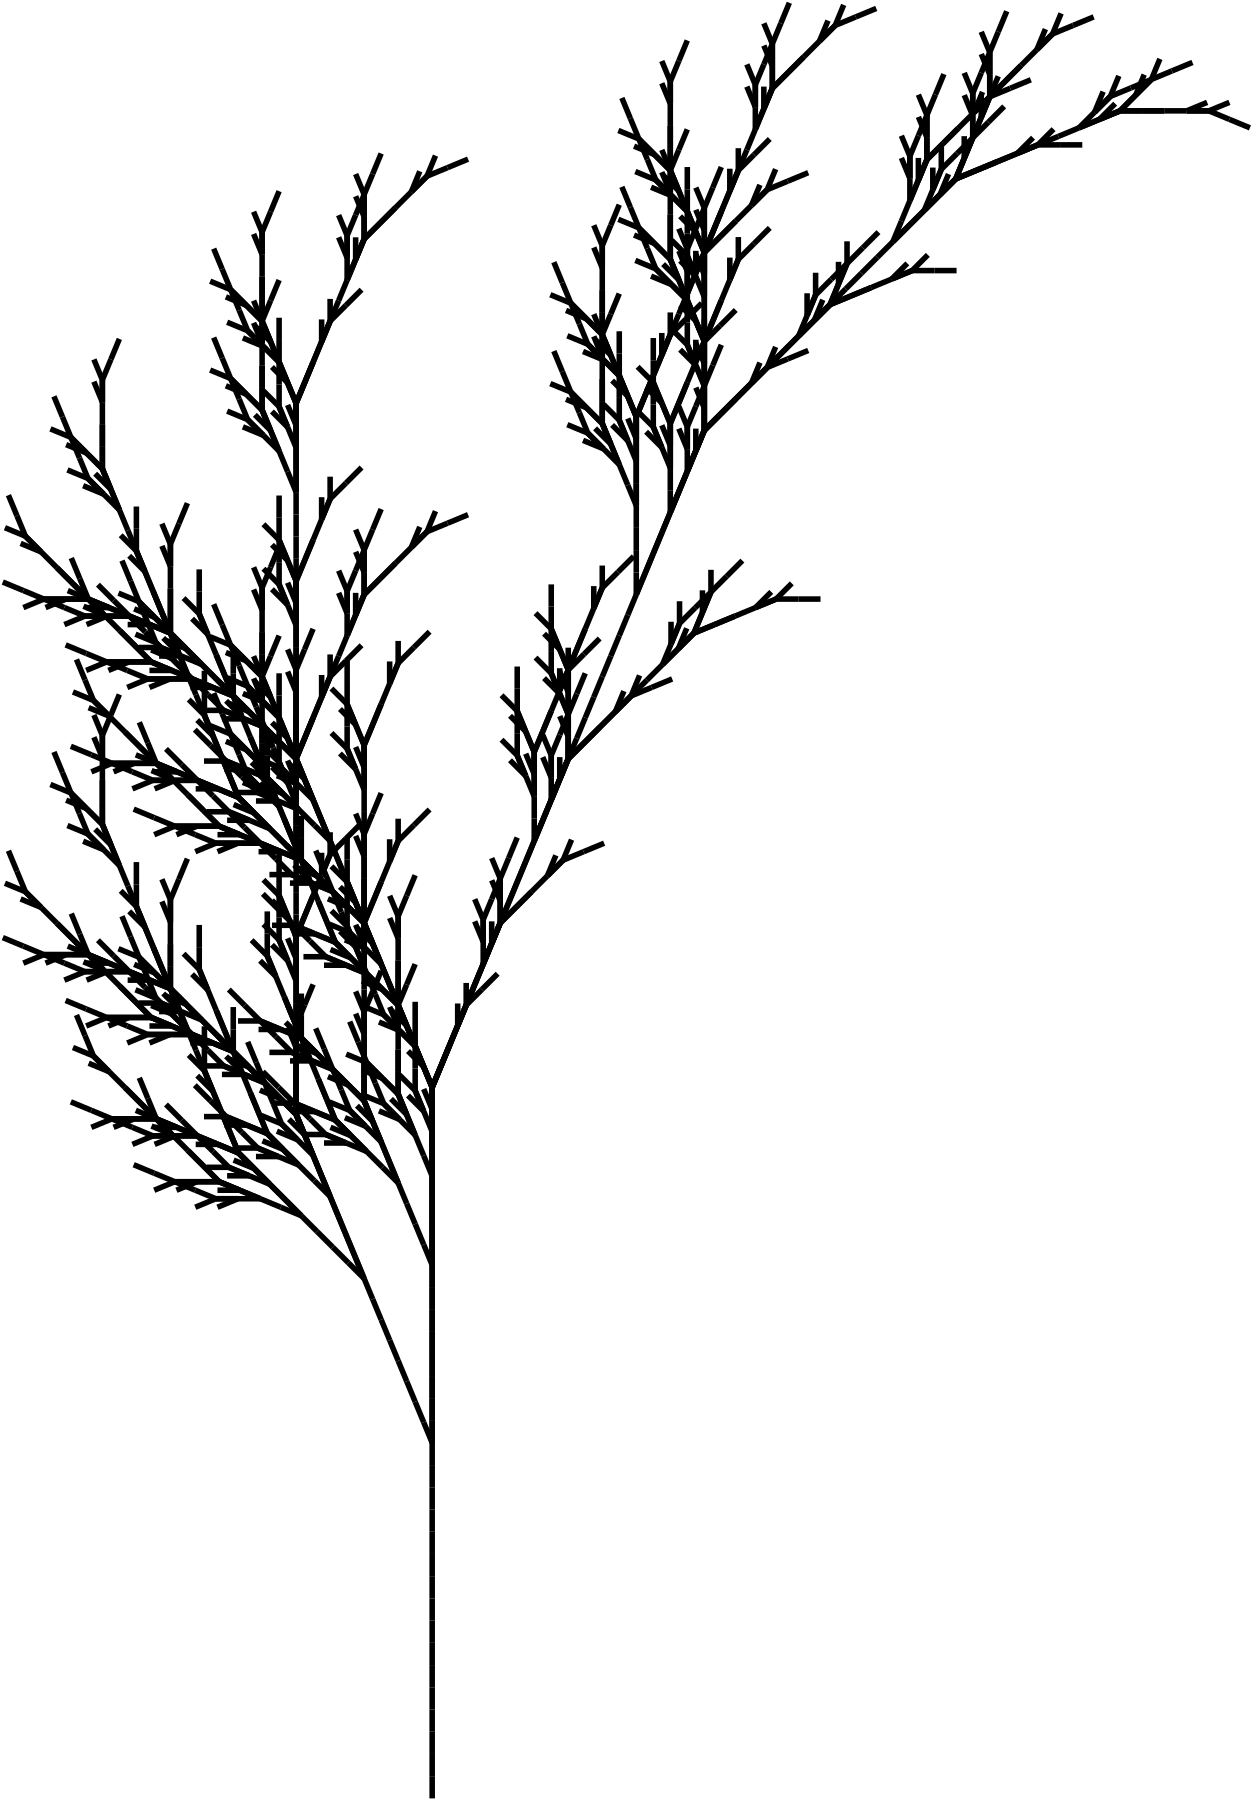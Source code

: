 <?xml version="1.0"?>
<!DOCTYPE ipe SYSTEM "ipe.dtd">
<ipe version="70212" creator="svgtoipe 20240516">
<ipestyle>
<layout paper="475 672" frame="475 672" origin="0 0" crop="no"/>
<opacity name="10%" value="0.10"/>
<opacity name="20%" value="0.20"/>
<opacity name="30%" value="0.30"/>
<opacity name="40%" value="0.40"/>
<opacity name="50%" value="0.50"/>
<opacity name="60%" value="0.60"/>
<opacity name="70%" value="0.70"/>
<opacity name="80%" value="0.80"/>
<opacity name="90%" value="0.90"/>
<pathstyle cap="0" join="0" fillrule="wind"/>
</ipestyle>
<page>
<group matrix="1 0 0 -1 -403 697">
<path stroke="0 0 0" pen="2">
571 684 m 571 676 l
</path>
<path stroke="0 0 0" pen="2">
571 676 m 571 668 l
</path>
<path stroke="0 0 0" pen="2">
571 668 m 571 660 l
</path>
<path stroke="0 0 0" pen="2">
571 660 m 571 652 l
</path>
<path stroke="0 0 0" pen="2">
571 652 m 571 644 l
</path>
<path stroke="0 0 0" pen="2">
571 644 m 571 636 l
</path>
<path stroke="0 0 0" pen="2">
571 636 m 571 628 l
</path>
<path stroke="0 0 0" pen="2">
571 628 m 571 620 l
</path>
<path stroke="0 0 0" pen="2">
571 620 m 571 612 l
</path>
<path stroke="0 0 0" pen="2">
571 612 m 571 604 l
</path>
<path stroke="0 0 0" pen="2">
571 604 m 571 596 l
</path>
<path stroke="0 0 0" pen="2">
571 596 m 571 588 l
</path>
<path stroke="0 0 0" pen="2">
571 588 m 571 580 l
</path>
<path stroke="0 0 0" pen="2">
571 580 m 571 572 l
</path>
<path stroke="0 0 0" pen="2">
571 572 m 571 564 l
</path>
<path stroke="0 0 0" pen="2">
571 564 m 571 556 l
</path>
<path stroke="0 0 0" pen="2">
571 556 m 567.939 548.609 l
</path>
<path stroke="0 0 0" pen="2">
567.939 548.609 m 564.877 541.218 l
</path>
<path stroke="0 0 0" pen="2">
564.877 541.218 m 561.816 533.827 l
</path>
<path stroke="0 0 0" pen="2">
561.816 533.827 m 558.754 526.436 l
</path>
<path stroke="0 0 0" pen="2">
558.754 526.436 m 555.693 519.045 l
</path>
<path stroke="0 0 0" pen="2">
555.693 519.045 m 552.631 511.654 l
</path>
<path stroke="0 0 0" pen="2">
552.631 511.654 m 549.57 504.263 l
</path>
<path stroke="0 0 0" pen="2">
549.57 504.263 m 546.508 496.872 l
</path>
<path stroke="0 0 0" pen="2">
546.508 496.872 m 540.851 491.215 l
</path>
<path stroke="0 0 0" pen="2">
540.851 491.215 m 535.195 485.558 l
</path>
<path stroke="0 0 0" pen="2">
535.195 485.558 m 529.538 479.901 l
</path>
<path stroke="0 0 0" pen="2">
529.538 479.901 m 523.881 474.244 l
</path>
<path stroke="0 0 0" pen="2">
523.881 474.244 m 516.49 471.183 l
</path>
<path stroke="0 0 0" pen="2">
516.49 471.183 m 509.099 468.121 l
</path>
<path stroke="0 0 0" pen="2">
509.099 468.121 m 501.099 468.121 l
</path>
<path stroke="0 0 0" pen="2">
501.099 468.121 m 493.708 471.183 l
</path>
<path stroke="0 0 0" pen="2">
501.099 468.121 m 493.099 468.121 l
</path>
<path stroke="0 0 0" pen="2">
501.099 468.121 m 493.099 468.121 l
</path>
<path stroke="0 0 0" pen="2">
493.099 468.121 m 485.708 465.06 l
</path>
<path stroke="0 0 0" pen="2">
485.708 465.06 m 478.317 461.998 l
</path>
<path stroke="0 0 0" pen="2">
493.099 468.121 m 485.708 471.183 l
</path>
<path stroke="0 0 0" pen="2">
509.099 468.121 m 501.708 465.06 l
</path>
<path stroke="0 0 0" pen="2">
501.708 465.06 m 493.708 465.06 l
</path>
<path stroke="0 0 0" pen="2">
501.708 465.06 m 494.317 461.998 l
</path>
<path stroke="0 0 0" pen="2">
501.708 465.06 m 494.317 461.998 l
</path>
<path stroke="0 0 0" pen="2">
494.317 461.998 m 488.66 456.342 l
</path>
<path stroke="0 0 0" pen="2">
488.66 456.342 m 483.003 450.685 l
</path>
<path stroke="0 0 0" pen="2">
494.317 461.998 m 486.317 461.998 l
</path>
<path stroke="0 0 0" pen="2">
509.099 468.121 m 501.708 465.06 l
</path>
<path stroke="0 0 0" pen="2">
501.708 465.06 m 494.317 461.998 l
</path>
<path stroke="0 0 0" pen="2">
494.317 461.998 m 488.66 456.342 l
</path>
<path stroke="0 0 0" pen="2">
488.66 456.342 m 483.003 450.685 l
</path>
<path stroke="0 0 0" pen="2">
483.003 450.685 m 477.346 445.028 l
</path>
<path stroke="0 0 0" pen="2">
477.346 445.028 m 469.955 441.966 l
</path>
<path stroke="0 0 0" pen="2">
477.346 445.028 m 471.689 439.371 l
</path>
<path stroke="0 0 0" pen="2">
477.346 445.028 m 471.689 439.371 l
</path>
<path stroke="0 0 0" pen="2">
471.689 439.371 m 468.628 431.98 l
</path>
<path stroke="0 0 0" pen="2">
468.628 431.98 m 465.566 424.589 l
</path>
<path stroke="0 0 0" pen="2">
471.689 439.371 m 464.298 436.31 l
</path>
<path stroke="0 0 0" pen="2">
494.317 461.998 m 486.317 461.998 l
</path>
<path stroke="0 0 0" pen="2">
486.317 461.998 m 478.926 465.06 l
</path>
<path stroke="0 0 0" pen="2">
486.317 461.998 m 478.317 461.998 l
</path>
<path stroke="0 0 0" pen="2">
486.317 461.998 m 478.317 461.998 l
</path>
<path stroke="0 0 0" pen="2">
478.317 461.998 m 470.926 458.937 l
</path>
<path stroke="0 0 0" pen="2">
470.926 458.937 m 463.535 455.875 l
</path>
<path stroke="0 0 0" pen="2">
478.317 461.998 m 470.926 465.06 l
</path>
<path stroke="0 0 0" pen="2">
523.881 474.244 m 518.224 468.587 l
</path>
<path stroke="0 0 0" pen="2">
518.224 468.587 m 512.567 462.931 l
</path>
<path stroke="0 0 0" pen="2">
512.567 462.931 m 505.176 459.869 l
</path>
<path stroke="0 0 0" pen="2">
505.176 459.869 m 497.176 459.869 l
</path>
<path stroke="0 0 0" pen="2">
505.176 459.869 m 497.785 456.808 l
</path>
<path stroke="0 0 0" pen="2">
505.176 459.869 m 497.785 456.808 l
</path>
<path stroke="0 0 0" pen="2">
497.785 456.808 m 492.128 451.151 l
</path>
<path stroke="0 0 0" pen="2">
492.128 451.151 m 486.471 445.494 l
</path>
<path stroke="0 0 0" pen="2">
497.785 456.808 m 489.785 456.808 l
</path>
<path stroke="0 0 0" pen="2">
512.567 462.931 m 506.91 457.274 l
</path>
<path stroke="0 0 0" pen="2">
506.91 457.274 m 499.519 454.212 l
</path>
<path stroke="0 0 0" pen="2">
506.91 457.274 m 501.253 451.617 l
</path>
<path stroke="0 0 0" pen="2">
506.91 457.274 m 501.253 451.617 l
</path>
<path stroke="0 0 0" pen="2">
501.253 451.617 m 498.192 444.226 l
</path>
<path stroke="0 0 0" pen="2">
498.192 444.226 m 495.13 436.835 l
</path>
<path stroke="0 0 0" pen="2">
501.253 451.617 m 493.862 448.555 l
</path>
<path stroke="0 0 0" pen="2">
512.567 462.931 m 506.91 457.274 l
</path>
<path stroke="0 0 0" pen="2">
506.91 457.274 m 501.253 451.617 l
</path>
<path stroke="0 0 0" pen="2">
501.253 451.617 m 498.192 444.226 l
</path>
<path stroke="0 0 0" pen="2">
498.192 444.226 m 495.13 436.835 l
</path>
<path stroke="0 0 0" pen="2">
495.13 436.835 m 492.069 429.444 l
</path>
<path stroke="0 0 0" pen="2">
492.069 429.444 m 486.412 423.787 l
</path>
<path stroke="0 0 0" pen="2">
492.069 429.444 m 489.008 422.053 l
</path>
<path stroke="0 0 0" pen="2">
492.069 429.444 m 489.008 422.053 l
</path>
<path stroke="0 0 0" pen="2">
489.008 422.053 m 489.008 414.053 l
</path>
<path stroke="0 0 0" pen="2">
489.008 414.053 m 489.008 406.053 l
</path>
<path stroke="0 0 0" pen="2">
489.008 422.053 m 483.351 416.396 l
</path>
<path stroke="0 0 0" pen="2">
501.253 451.617 m 493.862 448.555 l
</path>
<path stroke="0 0 0" pen="2">
493.862 448.555 m 485.862 448.555 l
</path>
<path stroke="0 0 0" pen="2">
493.862 448.555 m 486.471 445.494 l
</path>
<path stroke="0 0 0" pen="2">
493.862 448.555 m 486.471 445.494 l
</path>
<path stroke="0 0 0" pen="2">
486.471 445.494 m 480.814 439.837 l
</path>
<path stroke="0 0 0" pen="2">
480.814 439.837 m 475.158 434.18 l
</path>
<path stroke="0 0 0" pen="2">
486.471 445.494 m 478.471 445.494 l
</path>
<path stroke="0 0 0" pen="2">
523.881 474.244 m 518.224 468.587 l
</path>
<path stroke="0 0 0" pen="2">
518.224 468.587 m 512.567 462.931 l
</path>
<path stroke="0 0 0" pen="2">
512.567 462.931 m 506.91 457.274 l
</path>
<path stroke="0 0 0" pen="2">
506.91 457.274 m 501.253 451.617 l
</path>
<path stroke="0 0 0" pen="2">
501.253 451.617 m 498.192 444.226 l
</path>
<path stroke="0 0 0" pen="2">
498.192 444.226 m 495.13 436.835 l
</path>
<path stroke="0 0 0" pen="2">
495.13 436.835 m 492.069 429.444 l
</path>
<path stroke="0 0 0" pen="2">
492.069 429.444 m 489.008 422.053 l
</path>
<path stroke="0 0 0" pen="2">
489.008 422.053 m 485.946 414.662 l
</path>
<path stroke="0 0 0" pen="2">
485.946 414.662 m 482.885 407.271 l
</path>
<path stroke="0 0 0" pen="2">
482.885 407.271 m 477.228 401.614 l
</path>
<path stroke="0 0 0" pen="2">
477.228 401.614 m 469.837 398.552 l
</path>
<path stroke="0 0 0" pen="2">
477.228 401.614 m 471.571 395.957 l
</path>
<path stroke="0 0 0" pen="2">
477.228 401.614 m 471.571 395.957 l
</path>
<path stroke="0 0 0" pen="2">
471.571 395.957 m 468.509 388.566 l
</path>
<path stroke="0 0 0" pen="2">
468.509 388.566 m 465.448 381.175 l
</path>
<path stroke="0 0 0" pen="2">
471.571 395.957 m 464.18 392.895 l
</path>
<path stroke="0 0 0" pen="2">
482.885 407.271 m 479.823 399.88 l
</path>
<path stroke="0 0 0" pen="2">
479.823 399.88 m 474.166 394.223 l
</path>
<path stroke="0 0 0" pen="2">
479.823 399.88 m 476.762 392.489 l
</path>
<path stroke="0 0 0" pen="2">
479.823 399.88 m 476.762 392.489 l
</path>
<path stroke="0 0 0" pen="2">
476.762 392.489 m 476.762 384.489 l
</path>
<path stroke="0 0 0" pen="2">
476.762 384.489 m 476.762 376.489 l
</path>
<path stroke="0 0 0" pen="2">
476.762 392.489 m 471.105 386.832 l
</path>
<path stroke="0 0 0" pen="2">
482.885 407.271 m 479.823 399.88 l
</path>
<path stroke="0 0 0" pen="2">
479.823 399.88 m 476.762 392.489 l
</path>
<path stroke="0 0 0" pen="2">
476.762 392.489 m 476.762 384.489 l
</path>
<path stroke="0 0 0" pen="2">
476.762 384.489 m 476.762 376.489 l
</path>
<path stroke="0 0 0" pen="2">
476.762 376.489 m 476.762 368.489 l
</path>
<path stroke="0 0 0" pen="2">
476.762 368.489 m 473.7 361.098 l
</path>
<path stroke="0 0 0" pen="2">
476.762 368.489 m 476.762 360.489 l
</path>
<path stroke="0 0 0" pen="2">
476.762 368.489 m 476.762 360.489 l
</path>
<path stroke="0 0 0" pen="2">
476.762 360.489 m 479.823 353.098 l
</path>
<path stroke="0 0 0" pen="2">
479.823 353.098 m 482.885 345.707 l
</path>
<path stroke="0 0 0" pen="2">
476.762 360.489 m 473.7 353.098 l
</path>
<path stroke="0 0 0" pen="2">
476.762 392.489 m 471.105 386.832 l
</path>
<path stroke="0 0 0" pen="2">
471.105 386.832 m 463.714 383.77 l
</path>
<path stroke="0 0 0" pen="2">
471.105 386.832 m 465.448 381.175 l
</path>
<path stroke="0 0 0" pen="2">
471.105 386.832 m 465.448 381.175 l
</path>
<path stroke="0 0 0" pen="2">
465.448 381.175 m 462.387 373.784 l
</path>
<path stroke="0 0 0" pen="2">
462.387 373.784 m 459.325 366.393 l
</path>
<path stroke="0 0 0" pen="2">
465.448 381.175 m 458.057 378.113 l
</path>
<path stroke="0 0 0" pen="2">
501.253 451.617 m 493.862 448.555 l
</path>
<path stroke="0 0 0" pen="2">
493.862 448.555 m 486.471 445.494 l
</path>
<path stroke="0 0 0" pen="2">
486.471 445.494 m 478.471 445.494 l
</path>
<path stroke="0 0 0" pen="2">
478.471 445.494 m 471.08 448.555 l
</path>
<path stroke="0 0 0" pen="2">
478.471 445.494 m 470.471 445.494 l
</path>
<path stroke="0 0 0" pen="2">
478.471 445.494 m 470.471 445.494 l
</path>
<path stroke="0 0 0" pen="2">
470.471 445.494 m 463.08 442.432 l
</path>
<path stroke="0 0 0" pen="2">
463.08 442.432 m 455.689 439.371 l
</path>
<path stroke="0 0 0" pen="2">
470.471 445.494 m 463.08 448.555 l
</path>
<path stroke="0 0 0" pen="2">
486.471 445.494 m 479.08 442.432 l
</path>
<path stroke="0 0 0" pen="2">
479.08 442.432 m 471.08 442.432 l
</path>
<path stroke="0 0 0" pen="2">
479.08 442.432 m 471.689 439.371 l
</path>
<path stroke="0 0 0" pen="2">
479.08 442.432 m 471.689 439.371 l
</path>
<path stroke="0 0 0" pen="2">
471.689 439.371 m 466.032 433.714 l
</path>
<path stroke="0 0 0" pen="2">
466.032 433.714 m 460.376 428.057 l
</path>
<path stroke="0 0 0" pen="2">
471.689 439.371 m 463.689 439.371 l
</path>
<path stroke="0 0 0" pen="2">
486.471 445.494 m 479.08 442.432 l
</path>
<path stroke="0 0 0" pen="2">
479.08 442.432 m 471.689 439.371 l
</path>
<path stroke="0 0 0" pen="2">
471.689 439.371 m 466.032 433.714 l
</path>
<path stroke="0 0 0" pen="2">
466.032 433.714 m 460.376 428.057 l
</path>
<path stroke="0 0 0" pen="2">
460.376 428.057 m 454.719 422.4 l
</path>
<path stroke="0 0 0" pen="2">
454.719 422.4 m 447.328 419.339 l
</path>
<path stroke="0 0 0" pen="2">
454.719 422.4 m 449.062 416.744 l
</path>
<path stroke="0 0 0" pen="2">
454.719 422.4 m 449.062 416.744 l
</path>
<path stroke="0 0 0" pen="2">
449.062 416.744 m 446 409.353 l
</path>
<path stroke="0 0 0" pen="2">
446 409.353 m 442.939 401.962 l
</path>
<path stroke="0 0 0" pen="2">
449.062 416.744 m 441.671 413.682 l
</path>
<path stroke="0 0 0" pen="2">
471.689 439.371 m 463.689 439.371 l
</path>
<path stroke="0 0 0" pen="2">
463.689 439.371 m 456.298 442.432 l
</path>
<path stroke="0 0 0" pen="2">
463.689 439.371 m 455.689 439.371 l
</path>
<path stroke="0 0 0" pen="2">
463.689 439.371 m 455.689 439.371 l
</path>
<path stroke="0 0 0" pen="2">
455.689 439.371 m 448.298 436.31 l
</path>
<path stroke="0 0 0" pen="2">
448.298 436.31 m 440.907 433.248 l
</path>
<path stroke="0 0 0" pen="2">
455.689 439.371 m 448.298 442.432 l
</path>
<path stroke="0 0 0" pen="2">
546.508 496.872 m 543.447 489.481 l
</path>
<path stroke="0 0 0" pen="2">
543.447 489.481 m 540.385 482.09 l
</path>
<path stroke="0 0 0" pen="2">
540.385 482.09 m 537.324 474.699 l
</path>
<path stroke="0 0 0" pen="2">
537.324 474.699 m 534.262 467.308 l
</path>
<path stroke="0 0 0" pen="2">
534.262 467.308 m 528.606 461.651 l
</path>
<path stroke="0 0 0" pen="2">
528.606 461.651 m 522.949 455.994 l
</path>
<path stroke="0 0 0" pen="2">
522.949 455.994 m 515.558 452.932 l
</path>
<path stroke="0 0 0" pen="2">
515.558 452.932 m 507.558 452.932 l
</path>
<path stroke="0 0 0" pen="2">
515.558 452.932 m 508.167 449.871 l
</path>
<path stroke="0 0 0" pen="2">
515.558 452.932 m 508.167 449.871 l
</path>
<path stroke="0 0 0" pen="2">
508.167 449.871 m 502.51 444.214 l
</path>
<path stroke="0 0 0" pen="2">
502.51 444.214 m 496.853 438.557 l
</path>
<path stroke="0 0 0" pen="2">
508.167 449.871 m 500.167 449.871 l
</path>
<path stroke="0 0 0" pen="2">
522.949 455.994 m 517.292 450.337 l
</path>
<path stroke="0 0 0" pen="2">
517.292 450.337 m 509.901 447.276 l
</path>
<path stroke="0 0 0" pen="2">
517.292 450.337 m 511.635 444.68 l
</path>
<path stroke="0 0 0" pen="2">
517.292 450.337 m 511.635 444.68 l
</path>
<path stroke="0 0 0" pen="2">
511.635 444.68 m 508.574 437.289 l
</path>
<path stroke="0 0 0" pen="2">
508.574 437.289 m 505.512 429.898 l
</path>
<path stroke="0 0 0" pen="2">
511.635 444.68 m 504.244 441.619 l
</path>
<path stroke="0 0 0" pen="2">
522.949 455.994 m 517.292 450.337 l
</path>
<path stroke="0 0 0" pen="2">
517.292 450.337 m 511.635 444.68 l
</path>
<path stroke="0 0 0" pen="2">
511.635 444.68 m 508.574 437.289 l
</path>
<path stroke="0 0 0" pen="2">
508.574 437.289 m 505.512 429.898 l
</path>
<path stroke="0 0 0" pen="2">
505.512 429.898 m 502.451 422.507 l
</path>
<path stroke="0 0 0" pen="2">
502.451 422.507 m 496.794 416.85 l
</path>
<path stroke="0 0 0" pen="2">
502.451 422.507 m 499.389 415.116 l
</path>
<path stroke="0 0 0" pen="2">
502.451 422.507 m 499.389 415.116 l
</path>
<path stroke="0 0 0" pen="2">
499.389 415.116 m 499.389 407.116 l
</path>
<path stroke="0 0 0" pen="2">
499.389 407.116 m 499.389 399.116 l
</path>
<path stroke="0 0 0" pen="2">
499.389 415.116 m 493.732 409.459 l
</path>
<path stroke="0 0 0" pen="2">
511.635 444.68 m 504.244 441.619 l
</path>
<path stroke="0 0 0" pen="2">
504.244 441.619 m 496.244 441.619 l
</path>
<path stroke="0 0 0" pen="2">
504.244 441.619 m 496.853 438.557 l
</path>
<path stroke="0 0 0" pen="2">
504.244 441.619 m 496.853 438.557 l
</path>
<path stroke="0 0 0" pen="2">
496.853 438.557 m 491.196 432.9 l
</path>
<path stroke="0 0 0" pen="2">
491.196 432.9 m 485.539 427.244 l
</path>
<path stroke="0 0 0" pen="2">
496.853 438.557 m 488.853 438.557 l
</path>
<path stroke="0 0 0" pen="2">
534.262 467.308 m 531.201 459.917 l
</path>
<path stroke="0 0 0" pen="2">
531.201 459.917 m 528.139 452.525 l
</path>
<path stroke="0 0 0" pen="2">
528.139 452.525 m 522.483 446.869 l
</path>
<path stroke="0 0 0" pen="2">
522.483 446.869 m 515.092 443.807 l
</path>
<path stroke="0 0 0" pen="2">
522.483 446.869 m 516.826 441.212 l
</path>
<path stroke="0 0 0" pen="2">
522.483 446.869 m 516.826 441.212 l
</path>
<path stroke="0 0 0" pen="2">
516.826 441.212 m 513.764 433.821 l
</path>
<path stroke="0 0 0" pen="2">
513.764 433.821 m 510.703 426.43 l
</path>
<path stroke="0 0 0" pen="2">
516.826 441.212 m 509.435 438.15 l
</path>
<path stroke="0 0 0" pen="2">
528.139 452.525 m 525.078 445.134 l
</path>
<path stroke="0 0 0" pen="2">
525.078 445.134 m 519.421 439.478 l
</path>
<path stroke="0 0 0" pen="2">
525.078 445.134 m 522.017 437.743 l
</path>
<path stroke="0 0 0" pen="2">
525.078 445.134 m 522.017 437.743 l
</path>
<path stroke="0 0 0" pen="2">
522.017 437.743 m 522.017 429.743 l
</path>
<path stroke="0 0 0" pen="2">
522.017 429.743 m 522.017 421.743 l
</path>
<path stroke="0 0 0" pen="2">
522.017 437.743 m 516.36 432.087 l
</path>
<path stroke="0 0 0" pen="2">
528.139 452.525 m 525.078 445.134 l
</path>
<path stroke="0 0 0" pen="2">
525.078 445.134 m 522.017 437.743 l
</path>
<path stroke="0 0 0" pen="2">
522.017 437.743 m 522.017 429.743 l
</path>
<path stroke="0 0 0" pen="2">
522.017 429.743 m 522.017 421.743 l
</path>
<path stroke="0 0 0" pen="2">
522.017 421.743 m 522.017 413.743 l
</path>
<path stroke="0 0 0" pen="2">
522.017 413.743 m 518.955 406.352 l
</path>
<path stroke="0 0 0" pen="2">
522.017 413.743 m 522.017 405.743 l
</path>
<path stroke="0 0 0" pen="2">
522.017 413.743 m 522.017 405.743 l
</path>
<path stroke="0 0 0" pen="2">
522.017 405.743 m 525.078 398.352 l
</path>
<path stroke="0 0 0" pen="2">
525.078 398.352 m 528.139 390.961 l
</path>
<path stroke="0 0 0" pen="2">
522.017 405.743 m 518.955 398.352 l
</path>
<path stroke="0 0 0" pen="2">
522.017 437.743 m 516.36 432.087 l
</path>
<path stroke="0 0 0" pen="2">
516.36 432.087 m 508.969 429.025 l
</path>
<path stroke="0 0 0" pen="2">
516.36 432.087 m 510.703 426.43 l
</path>
<path stroke="0 0 0" pen="2">
516.36 432.087 m 510.703 426.43 l
</path>
<path stroke="0 0 0" pen="2">
510.703 426.43 m 507.641 419.039 l
</path>
<path stroke="0 0 0" pen="2">
507.641 419.039 m 504.58 411.648 l
</path>
<path stroke="0 0 0" pen="2">
510.703 426.43 m 503.312 423.368 l
</path>
<path stroke="0 0 0" pen="2">
534.262 467.308 m 531.201 459.917 l
</path>
<path stroke="0 0 0" pen="2">
531.201 459.917 m 528.139 452.525 l
</path>
<path stroke="0 0 0" pen="2">
528.139 452.525 m 525.078 445.134 l
</path>
<path stroke="0 0 0" pen="2">
525.078 445.134 m 522.017 437.743 l
</path>
<path stroke="0 0 0" pen="2">
522.017 437.743 m 522.017 429.743 l
</path>
<path stroke="0 0 0" pen="2">
522.017 429.743 m 522.017 421.743 l
</path>
<path stroke="0 0 0" pen="2">
522.017 421.743 m 522.017 413.743 l
</path>
<path stroke="0 0 0" pen="2">
522.017 413.743 m 522.017 405.743 l
</path>
<path stroke="0 0 0" pen="2">
522.017 405.743 m 522.017 397.743 l
</path>
<path stroke="0 0 0" pen="2">
522.017 397.743 m 522.017 389.743 l
</path>
<path stroke="0 0 0" pen="2">
522.017 389.743 m 518.955 382.352 l
</path>
<path stroke="0 0 0" pen="2">
518.955 382.352 m 513.298 376.696 l
</path>
<path stroke="0 0 0" pen="2">
518.955 382.352 m 515.894 374.961 l
</path>
<path stroke="0 0 0" pen="2">
518.955 382.352 m 515.894 374.961 l
</path>
<path stroke="0 0 0" pen="2">
515.894 374.961 m 515.894 366.961 l
</path>
<path stroke="0 0 0" pen="2">
515.894 366.961 m 515.894 358.961 l
</path>
<path stroke="0 0 0" pen="2">
515.894 374.961 m 510.237 369.304 l
</path>
<path stroke="0 0 0" pen="2">
522.017 389.743 m 522.017 381.743 l
</path>
<path stroke="0 0 0" pen="2">
522.017 381.743 m 518.955 374.352 l
</path>
<path stroke="0 0 0" pen="2">
522.017 381.743 m 522.017 373.743 l
</path>
<path stroke="0 0 0" pen="2">
522.017 381.743 m 522.017 373.743 l
</path>
<path stroke="0 0 0" pen="2">
522.017 373.743 m 525.078 366.352 l
</path>
<path stroke="0 0 0" pen="2">
525.078 366.352 m 528.139 358.961 l
</path>
<path stroke="0 0 0" pen="2">
522.017 373.743 m 518.955 366.352 l
</path>
<path stroke="0 0 0" pen="2">
522.017 389.743 m 522.017 381.743 l
</path>
<path stroke="0 0 0" pen="2">
522.017 381.743 m 522.017 373.743 l
</path>
<path stroke="0 0 0" pen="2">
522.017 373.743 m 525.078 366.352 l
</path>
<path stroke="0 0 0" pen="2">
525.078 366.352 m 528.139 358.961 l
</path>
<path stroke="0 0 0" pen="2">
528.139 358.961 m 531.201 351.57 l
</path>
<path stroke="0 0 0" pen="2">
531.201 351.57 m 531.201 343.57 l
</path>
<path stroke="0 0 0" pen="2">
531.201 351.57 m 534.262 344.179 l
</path>
<path stroke="0 0 0" pen="2">
531.201 351.57 m 534.262 344.179 l
</path>
<path stroke="0 0 0" pen="2">
534.262 344.179 m 539.919 338.522 l
</path>
<path stroke="0 0 0" pen="2">
539.919 338.522 m 545.576 332.866 l
</path>
<path stroke="0 0 0" pen="2">
534.262 344.179 m 534.262 336.179 l
</path>
<path stroke="0 0 0" pen="2">
522.017 373.743 m 518.955 366.352 l
</path>
<path stroke="0 0 0" pen="2">
518.955 366.352 m 513.298 360.696 l
</path>
<path stroke="0 0 0" pen="2">
518.955 366.352 m 515.894 358.961 l
</path>
<path stroke="0 0 0" pen="2">
518.955 366.352 m 515.894 358.961 l
</path>
<path stroke="0 0 0" pen="2">
515.894 358.961 m 515.894 350.961 l
</path>
<path stroke="0 0 0" pen="2">
515.894 350.961 m 515.894 342.961 l
</path>
<path stroke="0 0 0" pen="2">
515.894 358.961 m 510.237 353.304 l
</path>
<path stroke="0 0 0" pen="2">
522.017 437.743 m 516.36 432.087 l
</path>
<path stroke="0 0 0" pen="2">
516.36 432.087 m 510.703 426.43 l
</path>
<path stroke="0 0 0" pen="2">
510.703 426.43 m 503.312 423.368 l
</path>
<path stroke="0 0 0" pen="2">
503.312 423.368 m 495.312 423.368 l
</path>
<path stroke="0 0 0" pen="2">
503.312 423.368 m 495.921 420.307 l
</path>
<path stroke="0 0 0" pen="2">
503.312 423.368 m 495.921 420.307 l
</path>
<path stroke="0 0 0" pen="2">
495.921 420.307 m 490.264 414.65 l
</path>
<path stroke="0 0 0" pen="2">
490.264 414.65 m 484.607 408.993 l
</path>
<path stroke="0 0 0" pen="2">
495.921 420.307 m 487.921 420.307 l
</path>
<path stroke="0 0 0" pen="2">
510.703 426.43 m 505.046 420.773 l
</path>
<path stroke="0 0 0" pen="2">
505.046 420.773 m 497.655 417.711 l
</path>
<path stroke="0 0 0" pen="2">
505.046 420.773 m 499.389 415.116 l
</path>
<path stroke="0 0 0" pen="2">
505.046 420.773 m 499.389 415.116 l
</path>
<path stroke="0 0 0" pen="2">
499.389 415.116 m 496.328 407.725 l
</path>
<path stroke="0 0 0" pen="2">
496.328 407.725 m 493.266 400.334 l
</path>
<path stroke="0 0 0" pen="2">
499.389 415.116 m 491.998 412.055 l
</path>
<path stroke="0 0 0" pen="2">
510.703 426.43 m 505.046 420.773 l
</path>
<path stroke="0 0 0" pen="2">
505.046 420.773 m 499.389 415.116 l
</path>
<path stroke="0 0 0" pen="2">
499.389 415.116 m 496.328 407.725 l
</path>
<path stroke="0 0 0" pen="2">
496.328 407.725 m 493.266 400.334 l
</path>
<path stroke="0 0 0" pen="2">
493.266 400.334 m 490.205 392.943 l
</path>
<path stroke="0 0 0" pen="2">
490.205 392.943 m 484.548 387.286 l
</path>
<path stroke="0 0 0" pen="2">
490.205 392.943 m 487.143 385.552 l
</path>
<path stroke="0 0 0" pen="2">
490.205 392.943 m 487.143 385.552 l
</path>
<path stroke="0 0 0" pen="2">
487.143 385.552 m 487.143 377.552 l
</path>
<path stroke="0 0 0" pen="2">
487.143 377.552 m 487.143 369.552 l
</path>
<path stroke="0 0 0" pen="2">
487.143 385.552 m 481.486 379.895 l
</path>
<path stroke="0 0 0" pen="2">
499.389 415.116 m 491.998 412.055 l
</path>
<path stroke="0 0 0" pen="2">
491.998 412.055 m 483.998 412.055 l
</path>
<path stroke="0 0 0" pen="2">
491.998 412.055 m 484.607 408.993 l
</path>
<path stroke="0 0 0" pen="2">
491.998 412.055 m 484.607 408.993 l
</path>
<path stroke="0 0 0" pen="2">
484.607 408.993 m 478.95 403.336 l
</path>
<path stroke="0 0 0" pen="2">
478.95 403.336 m 473.293 397.679 l
</path>
<path stroke="0 0 0" pen="2">
484.607 408.993 m 476.607 408.993 l
</path>
<path stroke="0 0 0" pen="2">
546.508 496.872 m 543.447 489.481 l
</path>
<path stroke="0 0 0" pen="2">
543.447 489.481 m 540.385 482.09 l
</path>
<path stroke="0 0 0" pen="2">
540.385 482.09 m 537.324 474.699 l
</path>
<path stroke="0 0 0" pen="2">
537.324 474.699 m 534.262 467.308 l
</path>
<path stroke="0 0 0" pen="2">
534.262 467.308 m 531.201 459.917 l
</path>
<path stroke="0 0 0" pen="2">
531.201 459.917 m 528.139 452.525 l
</path>
<path stroke="0 0 0" pen="2">
528.139 452.525 m 525.078 445.134 l
</path>
<path stroke="0 0 0" pen="2">
525.078 445.134 m 522.017 437.743 l
</path>
<path stroke="0 0 0" pen="2">
522.017 437.743 m 522.017 429.743 l
</path>
<path stroke="0 0 0" pen="2">
522.017 429.743 m 522.017 421.743 l
</path>
<path stroke="0 0 0" pen="2">
522.017 421.743 m 522.017 413.743 l
</path>
<path stroke="0 0 0" pen="2">
522.017 413.743 m 522.017 405.743 l
</path>
<path stroke="0 0 0" pen="2">
522.017 405.743 m 522.017 397.743 l
</path>
<path stroke="0 0 0" pen="2">
522.017 397.743 m 522.017 389.743 l
</path>
<path stroke="0 0 0" pen="2">
522.017 389.743 m 522.017 381.743 l
</path>
<path stroke="0 0 0" pen="2">
522.017 381.743 m 522.017 373.743 l
</path>
<path stroke="0 0 0" pen="2">
522.017 373.743 m 522.017 365.743 l
</path>
<path stroke="0 0 0" pen="2">
522.017 365.743 m 522.017 357.743 l
</path>
<path stroke="0 0 0" pen="2">
522.017 357.743 m 522.017 349.743 l
</path>
<path stroke="0 0 0" pen="2">
522.017 349.743 m 522.017 341.743 l
</path>
<path stroke="0 0 0" pen="2">
522.017 341.743 m 518.955 334.352 l
</path>
<path stroke="0 0 0" pen="2">
518.955 334.352 m 515.894 326.961 l
</path>
<path stroke="0 0 0" pen="2">
515.894 326.961 m 510.237 321.304 l
</path>
<path stroke="0 0 0" pen="2">
510.237 321.304 m 502.846 318.243 l
</path>
<path stroke="0 0 0" pen="2">
510.237 321.304 m 504.58 315.648 l
</path>
<path stroke="0 0 0" pen="2">
510.237 321.304 m 504.58 315.648 l
</path>
<path stroke="0 0 0" pen="2">
504.58 315.648 m 501.518 308.257 l
</path>
<path stroke="0 0 0" pen="2">
501.518 308.257 m 498.457 300.866 l
</path>
<path stroke="0 0 0" pen="2">
504.58 315.648 m 497.189 312.586 l
</path>
<path stroke="0 0 0" pen="2">
515.894 326.961 m 512.832 319.57 l
</path>
<path stroke="0 0 0" pen="2">
512.832 319.57 m 507.175 313.913 l
</path>
<path stroke="0 0 0" pen="2">
512.832 319.57 m 509.771 312.179 l
</path>
<path stroke="0 0 0" pen="2">
512.832 319.57 m 509.771 312.179 l
</path>
<path stroke="0 0 0" pen="2">
509.771 312.179 m 509.771 304.179 l
</path>
<path stroke="0 0 0" pen="2">
509.771 304.179 m 509.771 296.179 l
</path>
<path stroke="0 0 0" pen="2">
509.771 312.179 m 504.114 306.522 l
</path>
<path stroke="0 0 0" pen="2">
515.894 326.961 m 512.832 319.57 l
</path>
<path stroke="0 0 0" pen="2">
512.832 319.57 m 509.771 312.179 l
</path>
<path stroke="0 0 0" pen="2">
509.771 312.179 m 509.771 304.179 l
</path>
<path stroke="0 0 0" pen="2">
509.771 304.179 m 509.771 296.179 l
</path>
<path stroke="0 0 0" pen="2">
509.771 296.179 m 509.771 288.179 l
</path>
<path stroke="0 0 0" pen="2">
509.771 288.179 m 506.709 280.788 l
</path>
<path stroke="0 0 0" pen="2">
509.771 288.179 m 509.771 280.179 l
</path>
<path stroke="0 0 0" pen="2">
509.771 288.179 m 509.771 280.179 l
</path>
<path stroke="0 0 0" pen="2">
509.771 280.179 m 512.832 272.788 l
</path>
<path stroke="0 0 0" pen="2">
512.832 272.788 m 515.894 265.397 l
</path>
<path stroke="0 0 0" pen="2">
509.771 280.179 m 506.709 272.788 l
</path>
<path stroke="0 0 0" pen="2">
509.771 312.179 m 504.114 306.522 l
</path>
<path stroke="0 0 0" pen="2">
504.114 306.522 m 496.723 303.461 l
</path>
<path stroke="0 0 0" pen="2">
504.114 306.522 m 498.457 300.866 l
</path>
<path stroke="0 0 0" pen="2">
504.114 306.522 m 498.457 300.866 l
</path>
<path stroke="0 0 0" pen="2">
498.457 300.866 m 495.395 293.475 l
</path>
<path stroke="0 0 0" pen="2">
495.395 293.475 m 492.334 286.083 l
</path>
<path stroke="0 0 0" pen="2">
498.457 300.866 m 491.066 297.804 l
</path>
<path stroke="0 0 0" pen="2">
522.017 341.743 m 522.017 333.743 l
</path>
<path stroke="0 0 0" pen="2">
522.017 333.743 m 522.017 325.743 l
</path>
<path stroke="0 0 0" pen="2">
522.017 325.743 m 518.955 318.352 l
</path>
<path stroke="0 0 0" pen="2">
518.955 318.352 m 513.298 312.696 l
</path>
<path stroke="0 0 0" pen="2">
518.955 318.352 m 515.894 310.961 l
</path>
<path stroke="0 0 0" pen="2">
518.955 318.352 m 515.894 310.961 l
</path>
<path stroke="0 0 0" pen="2">
515.894 310.961 m 515.894 302.961 l
</path>
<path stroke="0 0 0" pen="2">
515.894 302.961 m 515.894 294.961 l
</path>
<path stroke="0 0 0" pen="2">
515.894 310.961 m 510.237 305.304 l
</path>
<path stroke="0 0 0" pen="2">
522.017 325.743 m 522.017 317.743 l
</path>
<path stroke="0 0 0" pen="2">
522.017 317.743 m 518.955 310.352 l
</path>
<path stroke="0 0 0" pen="2">
522.017 317.743 m 522.017 309.743 l
</path>
<path stroke="0 0 0" pen="2">
522.017 317.743 m 522.017 309.743 l
</path>
<path stroke="0 0 0" pen="2">
522.017 309.743 m 525.078 302.352 l
</path>
<path stroke="0 0 0" pen="2">
525.078 302.352 m 528.139 294.961 l
</path>
<path stroke="0 0 0" pen="2">
522.017 309.743 m 518.955 302.352 l
</path>
<path stroke="0 0 0" pen="2">
522.017 325.743 m 522.017 317.743 l
</path>
<path stroke="0 0 0" pen="2">
522.017 317.743 m 522.017 309.743 l
</path>
<path stroke="0 0 0" pen="2">
522.017 309.743 m 525.078 302.352 l
</path>
<path stroke="0 0 0" pen="2">
525.078 302.352 m 528.139 294.961 l
</path>
<path stroke="0 0 0" pen="2">
528.139 294.961 m 531.201 287.57 l
</path>
<path stroke="0 0 0" pen="2">
531.201 287.57 m 531.201 279.57 l
</path>
<path stroke="0 0 0" pen="2">
531.201 287.57 m 534.262 280.179 l
</path>
<path stroke="0 0 0" pen="2">
531.201 287.57 m 534.262 280.179 l
</path>
<path stroke="0 0 0" pen="2">
534.262 280.179 m 539.919 274.522 l
</path>
<path stroke="0 0 0" pen="2">
539.919 274.522 m 545.576 268.866 l
</path>
<path stroke="0 0 0" pen="2">
534.262 280.179 m 534.262 272.179 l
</path>
<path stroke="0 0 0" pen="2">
522.017 309.743 m 518.955 302.352 l
</path>
<path stroke="0 0 0" pen="2">
518.955 302.352 m 513.298 296.696 l
</path>
<path stroke="0 0 0" pen="2">
518.955 302.352 m 515.894 294.961 l
</path>
<path stroke="0 0 0" pen="2">
518.955 302.352 m 515.894 294.961 l
</path>
<path stroke="0 0 0" pen="2">
515.894 294.961 m 515.894 286.961 l
</path>
<path stroke="0 0 0" pen="2">
515.894 286.961 m 515.894 278.961 l
</path>
<path stroke="0 0 0" pen="2">
515.894 294.961 m 510.237 289.304 l
</path>
<path stroke="0 0 0" pen="2">
522.017 341.743 m 522.017 333.743 l
</path>
<path stroke="0 0 0" pen="2">
522.017 333.743 m 522.017 325.743 l
</path>
<path stroke="0 0 0" pen="2">
522.017 325.743 m 522.017 317.743 l
</path>
<path stroke="0 0 0" pen="2">
522.017 317.743 m 522.017 309.743 l
</path>
<path stroke="0 0 0" pen="2">
522.017 309.743 m 525.078 302.352 l
</path>
<path stroke="0 0 0" pen="2">
525.078 302.352 m 528.139 294.961 l
</path>
<path stroke="0 0 0" pen="2">
528.139 294.961 m 531.201 287.57 l
</path>
<path stroke="0 0 0" pen="2">
531.201 287.57 m 534.262 280.179 l
</path>
<path stroke="0 0 0" pen="2">
534.262 280.179 m 537.324 272.788 l
</path>
<path stroke="0 0 0" pen="2">
537.324 272.788 m 540.385 265.397 l
</path>
<path stroke="0 0 0" pen="2">
540.385 265.397 m 540.385 257.397 l
</path>
<path stroke="0 0 0" pen="2">
540.385 257.397 m 537.324 250.006 l
</path>
<path stroke="0 0 0" pen="2">
540.385 257.397 m 540.385 249.397 l
</path>
<path stroke="0 0 0" pen="2">
540.385 257.397 m 540.385 249.397 l
</path>
<path stroke="0 0 0" pen="2">
540.385 249.397 m 543.447 242.006 l
</path>
<path stroke="0 0 0" pen="2">
543.447 242.006 m 546.508 234.615 l
</path>
<path stroke="0 0 0" pen="2">
540.385 249.397 m 537.324 242.006 l
</path>
<path stroke="0 0 0" pen="2">
540.385 265.397 m 543.447 258.006 l
</path>
<path stroke="0 0 0" pen="2">
543.447 258.006 m 543.447 250.006 l
</path>
<path stroke="0 0 0" pen="2">
543.447 258.006 m 546.508 250.615 l
</path>
<path stroke="0 0 0" pen="2">
543.447 258.006 m 546.508 250.615 l
</path>
<path stroke="0 0 0" pen="2">
546.508 250.615 m 552.165 244.958 l
</path>
<path stroke="0 0 0" pen="2">
552.165 244.958 m 557.822 239.301 l
</path>
<path stroke="0 0 0" pen="2">
546.508 250.615 m 546.508 242.615 l
</path>
<path stroke="0 0 0" pen="2">
540.385 265.397 m 543.447 258.006 l
</path>
<path stroke="0 0 0" pen="2">
543.447 258.006 m 546.508 250.615 l
</path>
<path stroke="0 0 0" pen="2">
546.508 250.615 m 552.165 244.958 l
</path>
<path stroke="0 0 0" pen="2">
552.165 244.958 m 557.822 239.301 l
</path>
<path stroke="0 0 0" pen="2">
557.822 239.301 m 563.479 233.645 l
</path>
<path stroke="0 0 0" pen="2">
563.479 233.645 m 566.54 226.254 l
</path>
<path stroke="0 0 0" pen="2">
563.479 233.645 m 569.136 227.988 l
</path>
<path stroke="0 0 0" pen="2">
563.479 233.645 m 569.136 227.988 l
</path>
<path stroke="0 0 0" pen="2">
569.136 227.988 m 576.527 224.926 l
</path>
<path stroke="0 0 0" pen="2">
576.527 224.926 m 583.918 221.865 l
</path>
<path stroke="0 0 0" pen="2">
569.136 227.988 m 572.197 220.597 l
</path>
<path stroke="0 0 0" pen="2">
546.508 250.615 m 546.508 242.615 l
</path>
<path stroke="0 0 0" pen="2">
546.508 242.615 m 543.447 235.224 l
</path>
<path stroke="0 0 0" pen="2">
546.508 242.615 m 546.508 234.615 l
</path>
<path stroke="0 0 0" pen="2">
546.508 242.615 m 546.508 234.615 l
</path>
<path stroke="0 0 0" pen="2">
546.508 234.615 m 549.57 227.224 l
</path>
<path stroke="0 0 0" pen="2">
549.57 227.224 m 552.631 219.833 l
</path>
<path stroke="0 0 0" pen="2">
546.508 234.615 m 543.447 227.224 l
</path>
<path stroke="0 0 0" pen="2">
522.017 309.743 m 518.955 302.352 l
</path>
<path stroke="0 0 0" pen="2">
518.955 302.352 m 515.894 294.961 l
</path>
<path stroke="0 0 0" pen="2">
515.894 294.961 m 510.237 289.304 l
</path>
<path stroke="0 0 0" pen="2">
510.237 289.304 m 502.846 286.243 l
</path>
<path stroke="0 0 0" pen="2">
510.237 289.304 m 504.58 283.648 l
</path>
<path stroke="0 0 0" pen="2">
510.237 289.304 m 504.58 283.648 l
</path>
<path stroke="0 0 0" pen="2">
504.58 283.648 m 501.518 276.257 l
</path>
<path stroke="0 0 0" pen="2">
501.518 276.257 m 498.457 268.866 l
</path>
<path stroke="0 0 0" pen="2">
504.58 283.648 m 497.189 280.586 l
</path>
<path stroke="0 0 0" pen="2">
515.894 294.961 m 512.832 287.57 l
</path>
<path stroke="0 0 0" pen="2">
512.832 287.57 m 507.175 281.913 l
</path>
<path stroke="0 0 0" pen="2">
512.832 287.57 m 509.771 280.179 l
</path>
<path stroke="0 0 0" pen="2">
512.832 287.57 m 509.771 280.179 l
</path>
<path stroke="0 0 0" pen="2">
509.771 280.179 m 509.771 272.179 l
</path>
<path stroke="0 0 0" pen="2">
509.771 272.179 m 509.771 264.179 l
</path>
<path stroke="0 0 0" pen="2">
509.771 280.179 m 504.114 274.522 l
</path>
<path stroke="0 0 0" pen="2">
515.894 294.961 m 512.832 287.57 l
</path>
<path stroke="0 0 0" pen="2">
512.832 287.57 m 509.771 280.179 l
</path>
<path stroke="0 0 0" pen="2">
509.771 280.179 m 509.771 272.179 l
</path>
<path stroke="0 0 0" pen="2">
509.771 272.179 m 509.771 264.179 l
</path>
<path stroke="0 0 0" pen="2">
509.771 264.179 m 509.771 256.179 l
</path>
<path stroke="0 0 0" pen="2">
509.771 256.179 m 506.709 248.788 l
</path>
<path stroke="0 0 0" pen="2">
509.771 256.179 m 509.771 248.179 l
</path>
<path stroke="0 0 0" pen="2">
509.771 256.179 m 509.771 248.179 l
</path>
<path stroke="0 0 0" pen="2">
509.771 248.179 m 512.832 240.788 l
</path>
<path stroke="0 0 0" pen="2">
512.832 240.788 m 515.894 233.397 l
</path>
<path stroke="0 0 0" pen="2">
509.771 248.179 m 506.709 240.788 l
</path>
<path stroke="0 0 0" pen="2">
509.771 280.179 m 504.114 274.522 l
</path>
<path stroke="0 0 0" pen="2">
504.114 274.522 m 496.723 271.461 l
</path>
<path stroke="0 0 0" pen="2">
504.114 274.522 m 498.457 268.866 l
</path>
<path stroke="0 0 0" pen="2">
504.114 274.522 m 498.457 268.866 l
</path>
<path stroke="0 0 0" pen="2">
498.457 268.866 m 495.395 261.475 l
</path>
<path stroke="0 0 0" pen="2">
495.395 261.475 m 492.334 254.083 l
</path>
<path stroke="0 0 0" pen="2">
498.457 268.866 m 491.066 265.804 l
</path>
<path stroke="0 0 0" pen="2">
522.017 437.743 m 516.36 432.087 l
</path>
<path stroke="0 0 0" pen="2">
516.36 432.087 m 510.703 426.43 l
</path>
<path stroke="0 0 0" pen="2">
510.703 426.43 m 505.046 420.773 l
</path>
<path stroke="0 0 0" pen="2">
505.046 420.773 m 499.389 415.116 l
</path>
<path stroke="0 0 0" pen="2">
499.389 415.116 m 491.998 412.055 l
</path>
<path stroke="0 0 0" pen="2">
491.998 412.055 m 484.607 408.993 l
</path>
<path stroke="0 0 0" pen="2">
484.607 408.993 m 476.607 408.993 l
</path>
<path stroke="0 0 0" pen="2">
476.607 408.993 m 469.216 412.055 l
</path>
<path stroke="0 0 0" pen="2">
476.607 408.993 m 468.607 408.993 l
</path>
<path stroke="0 0 0" pen="2">
476.607 408.993 m 468.607 408.993 l
</path>
<path stroke="0 0 0" pen="2">
468.607 408.993 m 461.216 405.932 l
</path>
<path stroke="0 0 0" pen="2">
461.216 405.932 m 453.825 402.87 l
</path>
<path stroke="0 0 0" pen="2">
468.607 408.993 m 461.216 412.055 l
</path>
<path stroke="0 0 0" pen="2">
484.607 408.993 m 477.216 405.932 l
</path>
<path stroke="0 0 0" pen="2">
477.216 405.932 m 469.216 405.932 l
</path>
<path stroke="0 0 0" pen="2">
477.216 405.932 m 469.825 402.87 l
</path>
<path stroke="0 0 0" pen="2">
477.216 405.932 m 469.825 402.87 l
</path>
<path stroke="0 0 0" pen="2">
469.825 402.87 m 464.168 397.213 l
</path>
<path stroke="0 0 0" pen="2">
464.168 397.213 m 458.511 391.556 l
</path>
<path stroke="0 0 0" pen="2">
469.825 402.87 m 461.825 402.87 l
</path>
<path stroke="0 0 0" pen="2">
484.607 408.993 m 477.216 405.932 l
</path>
<path stroke="0 0 0" pen="2">
477.216 405.932 m 469.825 402.87 l
</path>
<path stroke="0 0 0" pen="2">
469.825 402.87 m 464.168 397.213 l
</path>
<path stroke="0 0 0" pen="2">
464.168 397.213 m 458.511 391.556 l
</path>
<path stroke="0 0 0" pen="2">
458.511 391.556 m 452.854 385.9 l
</path>
<path stroke="0 0 0" pen="2">
452.854 385.9 m 445.463 382.838 l
</path>
<path stroke="0 0 0" pen="2">
452.854 385.9 m 447.198 380.243 l
</path>
<path stroke="0 0 0" pen="2">
452.854 385.9 m 447.198 380.243 l
</path>
<path stroke="0 0 0" pen="2">
447.198 380.243 m 444.136 372.852 l
</path>
<path stroke="0 0 0" pen="2">
444.136 372.852 m 441.075 365.461 l
</path>
<path stroke="0 0 0" pen="2">
447.198 380.243 m 439.807 377.181 l
</path>
<path stroke="0 0 0" pen="2">
469.825 402.87 m 461.825 402.87 l
</path>
<path stroke="0 0 0" pen="2">
461.825 402.87 m 454.434 405.932 l
</path>
<path stroke="0 0 0" pen="2">
461.825 402.87 m 453.825 402.87 l
</path>
<path stroke="0 0 0" pen="2">
461.825 402.87 m 453.825 402.87 l
</path>
<path stroke="0 0 0" pen="2">
453.825 402.87 m 446.434 399.809 l
</path>
<path stroke="0 0 0" pen="2">
446.434 399.809 m 439.043 396.747 l
</path>
<path stroke="0 0 0" pen="2">
453.825 402.87 m 446.434 405.932 l
</path>
<path stroke="0 0 0" pen="2">
499.389 415.116 m 493.732 409.459 l
</path>
<path stroke="0 0 0" pen="2">
493.732 409.459 m 488.075 403.802 l
</path>
<path stroke="0 0 0" pen="2">
488.075 403.802 m 480.684 400.741 l
</path>
<path stroke="0 0 0" pen="2">
480.684 400.741 m 472.684 400.741 l
</path>
<path stroke="0 0 0" pen="2">
480.684 400.741 m 473.293 397.679 l
</path>
<path stroke="0 0 0" pen="2">
480.684 400.741 m 473.293 397.679 l
</path>
<path stroke="0 0 0" pen="2">
473.293 397.679 m 467.636 392.023 l
</path>
<path stroke="0 0 0" pen="2">
467.636 392.023 m 461.98 386.366 l
</path>
<path stroke="0 0 0" pen="2">
473.293 397.679 m 465.293 397.679 l
</path>
<path stroke="0 0 0" pen="2">
488.075 403.802 m 482.419 398.145 l
</path>
<path stroke="0 0 0" pen="2">
482.419 398.145 m 475.028 395.084 l
</path>
<path stroke="0 0 0" pen="2">
482.419 398.145 m 476.762 392.489 l
</path>
<path stroke="0 0 0" pen="2">
482.419 398.145 m 476.762 392.489 l
</path>
<path stroke="0 0 0" pen="2">
476.762 392.489 m 473.7 385.098 l
</path>
<path stroke="0 0 0" pen="2">
473.7 385.098 m 470.639 377.707 l
</path>
<path stroke="0 0 0" pen="2">
476.762 392.489 m 469.371 389.427 l
</path>
<path stroke="0 0 0" pen="2">
488.075 403.802 m 482.419 398.145 l
</path>
<path stroke="0 0 0" pen="2">
482.419 398.145 m 476.762 392.489 l
</path>
<path stroke="0 0 0" pen="2">
476.762 392.489 m 473.7 385.098 l
</path>
<path stroke="0 0 0" pen="2">
473.7 385.098 m 470.639 377.707 l
</path>
<path stroke="0 0 0" pen="2">
470.639 377.707 m 467.577 370.315 l
</path>
<path stroke="0 0 0" pen="2">
467.577 370.315 m 461.92 364.659 l
</path>
<path stroke="0 0 0" pen="2">
467.577 370.315 m 464.516 362.924 l
</path>
<path stroke="0 0 0" pen="2">
467.577 370.315 m 464.516 362.924 l
</path>
<path stroke="0 0 0" pen="2">
464.516 362.924 m 464.516 354.924 l
</path>
<path stroke="0 0 0" pen="2">
464.516 354.924 m 464.516 346.924 l
</path>
<path stroke="0 0 0" pen="2">
464.516 362.924 m 458.859 357.268 l
</path>
<path stroke="0 0 0" pen="2">
476.762 392.489 m 469.371 389.427 l
</path>
<path stroke="0 0 0" pen="2">
469.371 389.427 m 461.371 389.427 l
</path>
<path stroke="0 0 0" pen="2">
469.371 389.427 m 461.98 386.366 l
</path>
<path stroke="0 0 0" pen="2">
469.371 389.427 m 461.98 386.366 l
</path>
<path stroke="0 0 0" pen="2">
461.98 386.366 m 456.323 380.709 l
</path>
<path stroke="0 0 0" pen="2">
456.323 380.709 m 450.666 375.052 l
</path>
<path stroke="0 0 0" pen="2">
461.98 386.366 m 453.98 386.366 l
</path>
<path stroke="0 0 0" pen="2">
499.389 415.116 m 493.732 409.459 l
</path>
<path stroke="0 0 0" pen="2">
493.732 409.459 m 488.075 403.802 l
</path>
<path stroke="0 0 0" pen="2">
488.075 403.802 m 482.419 398.145 l
</path>
<path stroke="0 0 0" pen="2">
482.419 398.145 m 476.762 392.489 l
</path>
<path stroke="0 0 0" pen="2">
476.762 392.489 m 473.7 385.098 l
</path>
<path stroke="0 0 0" pen="2">
473.7 385.098 m 470.639 377.707 l
</path>
<path stroke="0 0 0" pen="2">
470.639 377.707 m 467.577 370.315 l
</path>
<path stroke="0 0 0" pen="2">
467.577 370.315 m 464.516 362.924 l
</path>
<path stroke="0 0 0" pen="2">
464.516 362.924 m 461.454 355.533 l
</path>
<path stroke="0 0 0" pen="2">
461.454 355.533 m 458.393 348.142 l
</path>
<path stroke="0 0 0" pen="2">
458.393 348.142 m 452.736 342.486 l
</path>
<path stroke="0 0 0" pen="2">
452.736 342.486 m 445.345 339.424 l
</path>
<path stroke="0 0 0" pen="2">
452.736 342.486 m 447.079 336.829 l
</path>
<path stroke="0 0 0" pen="2">
452.736 342.486 m 447.079 336.829 l
</path>
<path stroke="0 0 0" pen="2">
447.079 336.829 m 444.018 329.438 l
</path>
<path stroke="0 0 0" pen="2">
444.018 329.438 m 440.956 322.047 l
</path>
<path stroke="0 0 0" pen="2">
447.079 336.829 m 439.688 333.767 l
</path>
<path stroke="0 0 0" pen="2">
458.393 348.142 m 455.331 340.751 l
</path>
<path stroke="0 0 0" pen="2">
455.331 340.751 m 449.675 335.094 l
</path>
<path stroke="0 0 0" pen="2">
455.331 340.751 m 452.27 333.36 l
</path>
<path stroke="0 0 0" pen="2">
455.331 340.751 m 452.27 333.36 l
</path>
<path stroke="0 0 0" pen="2">
452.27 333.36 m 452.27 325.36 l
</path>
<path stroke="0 0 0" pen="2">
452.27 325.36 m 452.27 317.36 l
</path>
<path stroke="0 0 0" pen="2">
452.27 333.36 m 446.613 327.703 l
</path>
<path stroke="0 0 0" pen="2">
458.393 348.142 m 455.331 340.751 l
</path>
<path stroke="0 0 0" pen="2">
455.331 340.751 m 452.27 333.36 l
</path>
<path stroke="0 0 0" pen="2">
452.27 333.36 m 452.27 325.36 l
</path>
<path stroke="0 0 0" pen="2">
452.27 325.36 m 452.27 317.36 l
</path>
<path stroke="0 0 0" pen="2">
452.27 317.36 m 452.27 309.36 l
</path>
<path stroke="0 0 0" pen="2">
452.27 309.36 m 449.208 301.969 l
</path>
<path stroke="0 0 0" pen="2">
452.27 309.36 m 452.27 301.36 l
</path>
<path stroke="0 0 0" pen="2">
452.27 309.36 m 452.27 301.36 l
</path>
<path stroke="0 0 0" pen="2">
452.27 301.36 m 455.331 293.969 l
</path>
<path stroke="0 0 0" pen="2">
455.331 293.969 m 458.393 286.578 l
</path>
<path stroke="0 0 0" pen="2">
452.27 301.36 m 449.208 293.969 l
</path>
<path stroke="0 0 0" pen="2">
452.27 333.36 m 446.613 327.703 l
</path>
<path stroke="0 0 0" pen="2">
446.613 327.703 m 439.222 324.642 l
</path>
<path stroke="0 0 0" pen="2">
446.613 327.703 m 440.956 322.047 l
</path>
<path stroke="0 0 0" pen="2">
446.613 327.703 m 440.956 322.047 l
</path>
<path stroke="0 0 0" pen="2">
440.956 322.047 m 437.895 314.656 l
</path>
<path stroke="0 0 0" pen="2">
437.895 314.656 m 434.833 307.265 l
</path>
<path stroke="0 0 0" pen="2">
440.956 322.047 m 433.565 318.985 l
</path>
<path stroke="0 0 0" pen="2">
476.762 392.489 m 469.371 389.427 l
</path>
<path stroke="0 0 0" pen="2">
469.371 389.427 m 461.98 386.366 l
</path>
<path stroke="0 0 0" pen="2">
461.98 386.366 m 453.98 386.366 l
</path>
<path stroke="0 0 0" pen="2">
453.98 386.366 m 446.589 389.427 l
</path>
<path stroke="0 0 0" pen="2">
453.98 386.366 m 445.98 386.366 l
</path>
<path stroke="0 0 0" pen="2">
453.98 386.366 m 445.98 386.366 l
</path>
<path stroke="0 0 0" pen="2">
445.98 386.366 m 438.589 383.304 l
</path>
<path stroke="0 0 0" pen="2">
438.589 383.304 m 431.198 380.243 l
</path>
<path stroke="0 0 0" pen="2">
445.98 386.366 m 438.589 389.427 l
</path>
<path stroke="0 0 0" pen="2">
461.98 386.366 m 454.589 383.304 l
</path>
<path stroke="0 0 0" pen="2">
454.589 383.304 m 446.589 383.304 l
</path>
<path stroke="0 0 0" pen="2">
454.589 383.304 m 447.198 380.243 l
</path>
<path stroke="0 0 0" pen="2">
454.589 383.304 m 447.198 380.243 l
</path>
<path stroke="0 0 0" pen="2">
447.198 380.243 m 441.541 374.586 l
</path>
<path stroke="0 0 0" pen="2">
441.541 374.586 m 435.884 368.929 l
</path>
<path stroke="0 0 0" pen="2">
447.198 380.243 m 439.198 380.243 l
</path>
<path stroke="0 0 0" pen="2">
461.98 386.366 m 454.589 383.304 l
</path>
<path stroke="0 0 0" pen="2">
454.589 383.304 m 447.198 380.243 l
</path>
<path stroke="0 0 0" pen="2">
447.198 380.243 m 441.541 374.586 l
</path>
<path stroke="0 0 0" pen="2">
441.541 374.586 m 435.884 368.929 l
</path>
<path stroke="0 0 0" pen="2">
435.884 368.929 m 430.227 363.272 l
</path>
<path stroke="0 0 0" pen="2">
430.227 363.272 m 422.836 360.211 l
</path>
<path stroke="0 0 0" pen="2">
430.227 363.272 m 424.57 357.615 l
</path>
<path stroke="0 0 0" pen="2">
430.227 363.272 m 424.57 357.615 l
</path>
<path stroke="0 0 0" pen="2">
424.57 357.615 m 421.509 350.224 l
</path>
<path stroke="0 0 0" pen="2">
421.509 350.224 m 418.447 342.833 l
</path>
<path stroke="0 0 0" pen="2">
424.57 357.615 m 417.179 354.554 l
</path>
<path stroke="0 0 0" pen="2">
447.198 380.243 m 439.198 380.243 l
</path>
<path stroke="0 0 0" pen="2">
439.198 380.243 m 431.807 383.304 l
</path>
<path stroke="0 0 0" pen="2">
439.198 380.243 m 431.198 380.243 l
</path>
<path stroke="0 0 0" pen="2">
439.198 380.243 m 431.198 380.243 l
</path>
<path stroke="0 0 0" pen="2">
431.198 380.243 m 423.807 377.181 l
</path>
<path stroke="0 0 0" pen="2">
423.807 377.181 m 416.415 374.12 l
</path>
<path stroke="0 0 0" pen="2">
431.198 380.243 m 423.807 383.304 l
</path>
<path stroke="0 0 0" pen="2">
571 556 m 571 548 l
</path>
<path stroke="0 0 0" pen="2">
571 548 m 571 540 l
</path>
<path stroke="0 0 0" pen="2">
571 540 m 571 532 l
</path>
<path stroke="0 0 0" pen="2">
571 532 m 571 524 l
</path>
<path stroke="0 0 0" pen="2">
571 524 m 571 516 l
</path>
<path stroke="0 0 0" pen="2">
571 516 m 571 508 l
</path>
<path stroke="0 0 0" pen="2">
571 508 m 571 500 l
</path>
<path stroke="0 0 0" pen="2">
571 500 m 571 492 l
</path>
<path stroke="0 0 0" pen="2">
571 492 m 567.939 484.609 l
</path>
<path stroke="0 0 0" pen="2">
567.939 484.609 m 564.877 477.218 l
</path>
<path stroke="0 0 0" pen="2">
564.877 477.218 m 561.816 469.827 l
</path>
<path stroke="0 0 0" pen="2">
561.816 469.827 m 558.754 462.436 l
</path>
<path stroke="0 0 0" pen="2">
558.754 462.436 m 553.097 456.779 l
</path>
<path stroke="0 0 0" pen="2">
553.097 456.779 m 547.44 451.122 l
</path>
<path stroke="0 0 0" pen="2">
547.44 451.122 m 540.049 448.061 l
</path>
<path stroke="0 0 0" pen="2">
540.049 448.061 m 532.049 448.061 l
</path>
<path stroke="0 0 0" pen="2">
540.049 448.061 m 532.658 444.999 l
</path>
<path stroke="0 0 0" pen="2">
540.049 448.061 m 532.658 444.999 l
</path>
<path stroke="0 0 0" pen="2">
532.658 444.999 m 527.001 439.342 l
</path>
<path stroke="0 0 0" pen="2">
527.001 439.342 m 521.345 433.686 l
</path>
<path stroke="0 0 0" pen="2">
532.658 444.999 m 524.658 444.999 l
</path>
<path stroke="0 0 0" pen="2">
547.44 451.122 m 541.784 445.465 l
</path>
<path stroke="0 0 0" pen="2">
541.784 445.465 m 534.393 442.404 l
</path>
<path stroke="0 0 0" pen="2">
541.784 445.465 m 536.127 439.808 l
</path>
<path stroke="0 0 0" pen="2">
541.784 445.465 m 536.127 439.808 l
</path>
<path stroke="0 0 0" pen="2">
536.127 439.808 m 533.065 432.417 l
</path>
<path stroke="0 0 0" pen="2">
533.065 432.417 m 530.004 425.026 l
</path>
<path stroke="0 0 0" pen="2">
536.127 439.808 m 528.736 436.747 l
</path>
<path stroke="0 0 0" pen="2">
547.44 451.122 m 541.784 445.465 l
</path>
<path stroke="0 0 0" pen="2">
541.784 445.465 m 536.127 439.808 l
</path>
<path stroke="0 0 0" pen="2">
536.127 439.808 m 533.065 432.417 l
</path>
<path stroke="0 0 0" pen="2">
533.065 432.417 m 530.004 425.026 l
</path>
<path stroke="0 0 0" pen="2">
530.004 425.026 m 526.942 417.635 l
</path>
<path stroke="0 0 0" pen="2">
526.942 417.635 m 521.285 411.978 l
</path>
<path stroke="0 0 0" pen="2">
526.942 417.635 m 523.881 410.244 l
</path>
<path stroke="0 0 0" pen="2">
526.942 417.635 m 523.881 410.244 l
</path>
<path stroke="0 0 0" pen="2">
523.881 410.244 m 523.881 402.244 l
</path>
<path stroke="0 0 0" pen="2">
523.881 402.244 m 523.881 394.244 l
</path>
<path stroke="0 0 0" pen="2">
523.881 410.244 m 518.224 404.587 l
</path>
<path stroke="0 0 0" pen="2">
536.127 439.808 m 528.736 436.747 l
</path>
<path stroke="0 0 0" pen="2">
528.736 436.747 m 520.736 436.747 l
</path>
<path stroke="0 0 0" pen="2">
528.736 436.747 m 521.345 433.686 l
</path>
<path stroke="0 0 0" pen="2">
528.736 436.747 m 521.345 433.686 l
</path>
<path stroke="0 0 0" pen="2">
521.345 433.686 m 515.688 428.029 l
</path>
<path stroke="0 0 0" pen="2">
515.688 428.029 m 510.031 422.372 l
</path>
<path stroke="0 0 0" pen="2">
521.345 433.686 m 513.345 433.686 l
</path>
<path stroke="0 0 0" pen="2">
558.754 462.436 m 555.693 455.045 l
</path>
<path stroke="0 0 0" pen="2">
555.693 455.045 m 552.631 447.654 l
</path>
<path stroke="0 0 0" pen="2">
552.631 447.654 m 546.974 441.997 l
</path>
<path stroke="0 0 0" pen="2">
546.974 441.997 m 539.583 438.935 l
</path>
<path stroke="0 0 0" pen="2">
546.974 441.997 m 541.317 436.34 l
</path>
<path stroke="0 0 0" pen="2">
546.974 441.997 m 541.317 436.34 l
</path>
<path stroke="0 0 0" pen="2">
541.317 436.34 m 538.256 428.949 l
</path>
<path stroke="0 0 0" pen="2">
538.256 428.949 m 535.195 421.558 l
</path>
<path stroke="0 0 0" pen="2">
541.317 436.34 m 533.926 433.279 l
</path>
<path stroke="0 0 0" pen="2">
552.631 447.654 m 549.57 440.263 l
</path>
<path stroke="0 0 0" pen="2">
549.57 440.263 m 543.913 434.606 l
</path>
<path stroke="0 0 0" pen="2">
549.57 440.263 m 546.508 432.872 l
</path>
<path stroke="0 0 0" pen="2">
549.57 440.263 m 546.508 432.872 l
</path>
<path stroke="0 0 0" pen="2">
546.508 432.872 m 546.508 424.872 l
</path>
<path stroke="0 0 0" pen="2">
546.508 424.872 m 546.508 416.872 l
</path>
<path stroke="0 0 0" pen="2">
546.508 432.872 m 540.851 427.215 l
</path>
<path stroke="0 0 0" pen="2">
552.631 447.654 m 549.57 440.263 l
</path>
<path stroke="0 0 0" pen="2">
549.57 440.263 m 546.508 432.872 l
</path>
<path stroke="0 0 0" pen="2">
546.508 432.872 m 546.508 424.872 l
</path>
<path stroke="0 0 0" pen="2">
546.508 424.872 m 546.508 416.872 l
</path>
<path stroke="0 0 0" pen="2">
546.508 416.872 m 546.508 408.872 l
</path>
<path stroke="0 0 0" pen="2">
546.508 408.872 m 543.447 401.481 l
</path>
<path stroke="0 0 0" pen="2">
546.508 408.872 m 546.508 400.872 l
</path>
<path stroke="0 0 0" pen="2">
546.508 408.872 m 546.508 400.872 l
</path>
<path stroke="0 0 0" pen="2">
546.508 400.872 m 549.57 393.481 l
</path>
<path stroke="0 0 0" pen="2">
549.57 393.481 m 552.631 386.09 l
</path>
<path stroke="0 0 0" pen="2">
546.508 400.872 m 543.447 393.481 l
</path>
<path stroke="0 0 0" pen="2">
546.508 432.872 m 540.851 427.215 l
</path>
<path stroke="0 0 0" pen="2">
540.851 427.215 m 533.46 424.153 l
</path>
<path stroke="0 0 0" pen="2">
540.851 427.215 m 535.195 421.558 l
</path>
<path stroke="0 0 0" pen="2">
540.851 427.215 m 535.195 421.558 l
</path>
<path stroke="0 0 0" pen="2">
535.195 421.558 m 532.133 414.167 l
</path>
<path stroke="0 0 0" pen="2">
532.133 414.167 m 529.072 406.776 l
</path>
<path stroke="0 0 0" pen="2">
535.195 421.558 m 527.804 418.497 l
</path>
<path stroke="0 0 0" pen="2">
558.754 462.436 m 555.693 455.045 l
</path>
<path stroke="0 0 0" pen="2">
555.693 455.045 m 552.631 447.654 l
</path>
<path stroke="0 0 0" pen="2">
552.631 447.654 m 549.57 440.263 l
</path>
<path stroke="0 0 0" pen="2">
549.57 440.263 m 546.508 432.872 l
</path>
<path stroke="0 0 0" pen="2">
546.508 432.872 m 546.508 424.872 l
</path>
<path stroke="0 0 0" pen="2">
546.508 424.872 m 546.508 416.872 l
</path>
<path stroke="0 0 0" pen="2">
546.508 416.872 m 546.508 408.872 l
</path>
<path stroke="0 0 0" pen="2">
546.508 408.872 m 546.508 400.872 l
</path>
<path stroke="0 0 0" pen="2">
546.508 400.872 m 546.508 392.872 l
</path>
<path stroke="0 0 0" pen="2">
546.508 392.872 m 546.508 384.872 l
</path>
<path stroke="0 0 0" pen="2">
546.508 384.872 m 543.447 377.481 l
</path>
<path stroke="0 0 0" pen="2">
543.447 377.481 m 537.79 371.824 l
</path>
<path stroke="0 0 0" pen="2">
543.447 377.481 m 540.385 370.09 l
</path>
<path stroke="0 0 0" pen="2">
543.447 377.481 m 540.385 370.09 l
</path>
<path stroke="0 0 0" pen="2">
540.385 370.09 m 540.385 362.09 l
</path>
<path stroke="0 0 0" pen="2">
540.385 362.09 m 540.385 354.09 l
</path>
<path stroke="0 0 0" pen="2">
540.385 370.09 m 534.728 364.433 l
</path>
<path stroke="0 0 0" pen="2">
546.508 384.872 m 546.508 376.872 l
</path>
<path stroke="0 0 0" pen="2">
546.508 376.872 m 543.447 369.481 l
</path>
<path stroke="0 0 0" pen="2">
546.508 376.872 m 546.508 368.872 l
</path>
<path stroke="0 0 0" pen="2">
546.508 376.872 m 546.508 368.872 l
</path>
<path stroke="0 0 0" pen="2">
546.508 368.872 m 549.57 361.481 l
</path>
<path stroke="0 0 0" pen="2">
549.57 361.481 m 552.631 354.09 l
</path>
<path stroke="0 0 0" pen="2">
546.508 368.872 m 543.447 361.481 l
</path>
<path stroke="0 0 0" pen="2">
546.508 384.872 m 546.508 376.872 l
</path>
<path stroke="0 0 0" pen="2">
546.508 376.872 m 546.508 368.872 l
</path>
<path stroke="0 0 0" pen="2">
546.508 368.872 m 549.57 361.481 l
</path>
<path stroke="0 0 0" pen="2">
549.57 361.481 m 552.631 354.09 l
</path>
<path stroke="0 0 0" pen="2">
552.631 354.09 m 555.693 346.699 l
</path>
<path stroke="0 0 0" pen="2">
555.693 346.699 m 555.693 338.699 l
</path>
<path stroke="0 0 0" pen="2">
555.693 346.699 m 558.754 339.308 l
</path>
<path stroke="0 0 0" pen="2">
555.693 346.699 m 558.754 339.308 l
</path>
<path stroke="0 0 0" pen="2">
558.754 339.308 m 564.411 333.651 l
</path>
<path stroke="0 0 0" pen="2">
564.411 333.651 m 570.068 327.994 l
</path>
<path stroke="0 0 0" pen="2">
558.754 339.308 m 558.754 331.308 l
</path>
<path stroke="0 0 0" pen="2">
546.508 368.872 m 543.447 361.481 l
</path>
<path stroke="0 0 0" pen="2">
543.447 361.481 m 537.79 355.824 l
</path>
<path stroke="0 0 0" pen="2">
543.447 361.481 m 540.385 354.09 l
</path>
<path stroke="0 0 0" pen="2">
543.447 361.481 m 540.385 354.09 l
</path>
<path stroke="0 0 0" pen="2">
540.385 354.09 m 540.385 346.09 l
</path>
<path stroke="0 0 0" pen="2">
540.385 346.09 m 540.385 338.09 l
</path>
<path stroke="0 0 0" pen="2">
540.385 354.09 m 534.728 348.433 l
</path>
<path stroke="0 0 0" pen="2">
546.508 432.872 m 540.851 427.215 l
</path>
<path stroke="0 0 0" pen="2">
540.851 427.215 m 535.195 421.558 l
</path>
<path stroke="0 0 0" pen="2">
535.195 421.558 m 527.804 418.497 l
</path>
<path stroke="0 0 0" pen="2">
527.804 418.497 m 519.804 418.497 l
</path>
<path stroke="0 0 0" pen="2">
527.804 418.497 m 520.412 415.435 l
</path>
<path stroke="0 0 0" pen="2">
527.804 418.497 m 520.412 415.435 l
</path>
<path stroke="0 0 0" pen="2">
520.412 415.435 m 514.756 409.778 l
</path>
<path stroke="0 0 0" pen="2">
514.756 409.778 m 509.099 404.121 l
</path>
<path stroke="0 0 0" pen="2">
520.412 415.435 m 512.412 415.435 l
</path>
<path stroke="0 0 0" pen="2">
535.195 421.558 m 529.538 415.901 l
</path>
<path stroke="0 0 0" pen="2">
529.538 415.901 m 522.147 412.84 l
</path>
<path stroke="0 0 0" pen="2">
529.538 415.901 m 523.881 410.244 l
</path>
<path stroke="0 0 0" pen="2">
529.538 415.901 m 523.881 410.244 l
</path>
<path stroke="0 0 0" pen="2">
523.881 410.244 m 520.819 402.853 l
</path>
<path stroke="0 0 0" pen="2">
520.819 402.853 m 517.758 395.462 l
</path>
<path stroke="0 0 0" pen="2">
523.881 410.244 m 516.49 407.183 l
</path>
<path stroke="0 0 0" pen="2">
535.195 421.558 m 529.538 415.901 l
</path>
<path stroke="0 0 0" pen="2">
529.538 415.901 m 523.881 410.244 l
</path>
<path stroke="0 0 0" pen="2">
523.881 410.244 m 520.819 402.853 l
</path>
<path stroke="0 0 0" pen="2">
520.819 402.853 m 517.758 395.462 l
</path>
<path stroke="0 0 0" pen="2">
517.758 395.462 m 514.696 388.071 l
</path>
<path stroke="0 0 0" pen="2">
514.696 388.071 m 509.04 382.414 l
</path>
<path stroke="0 0 0" pen="2">
514.696 388.071 m 511.635 380.68 l
</path>
<path stroke="0 0 0" pen="2">
514.696 388.071 m 511.635 380.68 l
</path>
<path stroke="0 0 0" pen="2">
511.635 380.68 m 511.635 372.68 l
</path>
<path stroke="0 0 0" pen="2">
511.635 372.68 m 511.635 364.68 l
</path>
<path stroke="0 0 0" pen="2">
511.635 380.68 m 505.978 375.023 l
</path>
<path stroke="0 0 0" pen="2">
523.881 410.244 m 516.49 407.183 l
</path>
<path stroke="0 0 0" pen="2">
516.49 407.183 m 508.49 407.183 l
</path>
<path stroke="0 0 0" pen="2">
516.49 407.183 m 509.099 404.121 l
</path>
<path stroke="0 0 0" pen="2">
516.49 407.183 m 509.099 404.121 l
</path>
<path stroke="0 0 0" pen="2">
509.099 404.121 m 503.442 398.465 l
</path>
<path stroke="0 0 0" pen="2">
503.442 398.465 m 497.785 392.808 l
</path>
<path stroke="0 0 0" pen="2">
509.099 404.121 m 501.099 404.121 l
</path>
<path stroke="0 0 0" pen="2">
571 492 m 571 484 l
</path>
<path stroke="0 0 0" pen="2">
571 484 m 571 476 l
</path>
<path stroke="0 0 0" pen="2">
571 476 m 571 468 l
</path>
<path stroke="0 0 0" pen="2">
571 468 m 571 460 l
</path>
<path stroke="0 0 0" pen="2">
571 460 m 567.939 452.609 l
</path>
<path stroke="0 0 0" pen="2">
567.939 452.609 m 564.877 445.218 l
</path>
<path stroke="0 0 0" pen="2">
564.877 445.218 m 559.22 439.561 l
</path>
<path stroke="0 0 0" pen="2">
559.22 439.561 m 551.829 436.5 l
</path>
<path stroke="0 0 0" pen="2">
559.22 439.561 m 553.563 433.904 l
</path>
<path stroke="0 0 0" pen="2">
559.22 439.561 m 553.563 433.904 l
</path>
<path stroke="0 0 0" pen="2">
553.563 433.904 m 550.502 426.513 l
</path>
<path stroke="0 0 0" pen="2">
550.502 426.513 m 547.44 419.122 l
</path>
<path stroke="0 0 0" pen="2">
553.563 433.904 m 546.172 430.843 l
</path>
<path stroke="0 0 0" pen="2">
564.877 445.218 m 561.816 437.827 l
</path>
<path stroke="0 0 0" pen="2">
561.816 437.827 m 556.159 432.17 l
</path>
<path stroke="0 0 0" pen="2">
561.816 437.827 m 558.754 430.436 l
</path>
<path stroke="0 0 0" pen="2">
561.816 437.827 m 558.754 430.436 l
</path>
<path stroke="0 0 0" pen="2">
558.754 430.436 m 558.754 422.436 l
</path>
<path stroke="0 0 0" pen="2">
558.754 422.436 m 558.754 414.436 l
</path>
<path stroke="0 0 0" pen="2">
558.754 430.436 m 553.097 424.779 l
</path>
<path stroke="0 0 0" pen="2">
564.877 445.218 m 561.816 437.827 l
</path>
<path stroke="0 0 0" pen="2">
561.816 437.827 m 558.754 430.436 l
</path>
<path stroke="0 0 0" pen="2">
558.754 430.436 m 558.754 422.436 l
</path>
<path stroke="0 0 0" pen="2">
558.754 422.436 m 558.754 414.436 l
</path>
<path stroke="0 0 0" pen="2">
558.754 414.436 m 558.754 406.436 l
</path>
<path stroke="0 0 0" pen="2">
558.754 406.436 m 555.693 399.045 l
</path>
<path stroke="0 0 0" pen="2">
558.754 406.436 m 558.754 398.436 l
</path>
<path stroke="0 0 0" pen="2">
558.754 406.436 m 558.754 398.436 l
</path>
<path stroke="0 0 0" pen="2">
558.754 398.436 m 561.816 391.045 l
</path>
<path stroke="0 0 0" pen="2">
561.816 391.045 m 564.877 383.654 l
</path>
<path stroke="0 0 0" pen="2">
558.754 398.436 m 555.693 391.045 l
</path>
<path stroke="0 0 0" pen="2">
558.754 430.436 m 553.097 424.779 l
</path>
<path stroke="0 0 0" pen="2">
553.097 424.779 m 545.706 421.718 l
</path>
<path stroke="0 0 0" pen="2">
553.097 424.779 m 547.44 419.122 l
</path>
<path stroke="0 0 0" pen="2">
553.097 424.779 m 547.44 419.122 l
</path>
<path stroke="0 0 0" pen="2">
547.44 419.122 m 544.379 411.731 l
</path>
<path stroke="0 0 0" pen="2">
544.379 411.731 m 541.317 404.34 l
</path>
<path stroke="0 0 0" pen="2">
547.44 419.122 m 540.049 416.061 l
</path>
<path stroke="0 0 0" pen="2">
571 460 m 571 452 l
</path>
<path stroke="0 0 0" pen="2">
571 452 m 571 444 l
</path>
<path stroke="0 0 0" pen="2">
571 444 m 567.939 436.609 l
</path>
<path stroke="0 0 0" pen="2">
567.939 436.609 m 562.282 430.952 l
</path>
<path stroke="0 0 0" pen="2">
567.939 436.609 m 564.877 429.218 l
</path>
<path stroke="0 0 0" pen="2">
567.939 436.609 m 564.877 429.218 l
</path>
<path stroke="0 0 0" pen="2">
564.877 429.218 m 564.877 421.218 l
</path>
<path stroke="0 0 0" pen="2">
564.877 421.218 m 564.877 413.218 l
</path>
<path stroke="0 0 0" pen="2">
564.877 429.218 m 559.22 423.561 l
</path>
<path stroke="0 0 0" pen="2">
571 444 m 571 436 l
</path>
<path stroke="0 0 0" pen="2">
571 436 m 567.939 428.609 l
</path>
<path stroke="0 0 0" pen="2">
571 436 m 571 428 l
</path>
<path stroke="0 0 0" pen="2">
571 436 m 571 428 l
</path>
<path stroke="0 0 0" pen="2">
571 428 m 574.061 420.609 l
</path>
<path stroke="0 0 0" pen="2">
574.061 420.609 m 577.123 413.218 l
</path>
<path stroke="0 0 0" pen="2">
571 428 m 567.939 420.609 l
</path>
<path stroke="0 0 0" pen="2">
571 444 m 571 436 l
</path>
<path stroke="0 0 0" pen="2">
571 436 m 571 428 l
</path>
<path stroke="0 0 0" pen="2">
571 428 m 574.061 420.609 l
</path>
<path stroke="0 0 0" pen="2">
574.061 420.609 m 577.123 413.218 l
</path>
<path stroke="0 0 0" pen="2">
577.123 413.218 m 580.184 405.827 l
</path>
<path stroke="0 0 0" pen="2">
580.184 405.827 m 580.184 397.827 l
</path>
<path stroke="0 0 0" pen="2">
580.184 405.827 m 583.246 398.436 l
</path>
<path stroke="0 0 0" pen="2">
580.184 405.827 m 583.246 398.436 l
</path>
<path stroke="0 0 0" pen="2">
583.246 398.436 m 588.903 392.779 l
</path>
<path stroke="0 0 0" pen="2">
588.903 392.779 m 594.56 387.122 l
</path>
<path stroke="0 0 0" pen="2">
583.246 398.436 m 583.246 390.436 l
</path>
<path stroke="0 0 0" pen="2">
571 428 m 567.939 420.609 l
</path>
<path stroke="0 0 0" pen="2">
567.939 420.609 m 562.282 414.952 l
</path>
<path stroke="0 0 0" pen="2">
567.939 420.609 m 564.877 413.218 l
</path>
<path stroke="0 0 0" pen="2">
567.939 420.609 m 564.877 413.218 l
</path>
<path stroke="0 0 0" pen="2">
564.877 413.218 m 564.877 405.218 l
</path>
<path stroke="0 0 0" pen="2">
564.877 405.218 m 564.877 397.218 l
</path>
<path stroke="0 0 0" pen="2">
564.877 413.218 m 559.22 407.561 l
</path>
<path stroke="0 0 0" pen="2">
571 460 m 571 452 l
</path>
<path stroke="0 0 0" pen="2">
571 452 m 571 444 l
</path>
<path stroke="0 0 0" pen="2">
571 444 m 571 436 l
</path>
<path stroke="0 0 0" pen="2">
571 436 m 571 428 l
</path>
<path stroke="0 0 0" pen="2">
571 428 m 574.061 420.609 l
</path>
<path stroke="0 0 0" pen="2">
574.061 420.609 m 577.123 413.218 l
</path>
<path stroke="0 0 0" pen="2">
577.123 413.218 m 580.184 405.827 l
</path>
<path stroke="0 0 0" pen="2">
580.184 405.827 m 583.246 398.436 l
</path>
<path stroke="0 0 0" pen="2">
583.246 398.436 m 586.307 391.045 l
</path>
<path stroke="0 0 0" pen="2">
586.307 391.045 m 589.369 383.654 l
</path>
<path stroke="0 0 0" pen="2">
589.369 383.654 m 589.369 375.654 l
</path>
<path stroke="0 0 0" pen="2">
589.369 375.654 m 586.307 368.263 l
</path>
<path stroke="0 0 0" pen="2">
589.369 375.654 m 589.369 367.654 l
</path>
<path stroke="0 0 0" pen="2">
589.369 375.654 m 589.369 367.654 l
</path>
<path stroke="0 0 0" pen="2">
589.369 367.654 m 592.43 360.263 l
</path>
<path stroke="0 0 0" pen="2">
592.43 360.263 m 595.492 352.872 l
</path>
<path stroke="0 0 0" pen="2">
589.369 367.654 m 586.307 360.263 l
</path>
<path stroke="0 0 0" pen="2">
589.369 383.654 m 592.43 376.263 l
</path>
<path stroke="0 0 0" pen="2">
592.43 376.263 m 592.43 368.263 l
</path>
<path stroke="0 0 0" pen="2">
592.43 376.263 m 595.492 368.872 l
</path>
<path stroke="0 0 0" pen="2">
592.43 376.263 m 595.492 368.872 l
</path>
<path stroke="0 0 0" pen="2">
595.492 368.872 m 601.149 363.215 l
</path>
<path stroke="0 0 0" pen="2">
601.149 363.215 m 606.805 357.558 l
</path>
<path stroke="0 0 0" pen="2">
595.492 368.872 m 595.492 360.872 l
</path>
<path stroke="0 0 0" pen="2">
589.369 383.654 m 592.43 376.263 l
</path>
<path stroke="0 0 0" pen="2">
592.43 376.263 m 595.492 368.872 l
</path>
<path stroke="0 0 0" pen="2">
595.492 368.872 m 601.149 363.215 l
</path>
<path stroke="0 0 0" pen="2">
601.149 363.215 m 606.805 357.558 l
</path>
<path stroke="0 0 0" pen="2">
606.805 357.558 m 612.462 351.901 l
</path>
<path stroke="0 0 0" pen="2">
612.462 351.901 m 615.524 344.51 l
</path>
<path stroke="0 0 0" pen="2">
612.462 351.901 m 618.119 346.244 l
</path>
<path stroke="0 0 0" pen="2">
612.462 351.901 m 618.119 346.244 l
</path>
<path stroke="0 0 0" pen="2">
618.119 346.244 m 625.51 343.183 l
</path>
<path stroke="0 0 0" pen="2">
625.51 343.183 m 632.901 340.121 l
</path>
<path stroke="0 0 0" pen="2">
618.119 346.244 m 621.181 338.853 l
</path>
<path stroke="0 0 0" pen="2">
595.492 368.872 m 595.492 360.872 l
</path>
<path stroke="0 0 0" pen="2">
595.492 360.872 m 592.43 353.481 l
</path>
<path stroke="0 0 0" pen="2">
595.492 360.872 m 595.492 352.872 l
</path>
<path stroke="0 0 0" pen="2">
595.492 360.872 m 595.492 352.872 l
</path>
<path stroke="0 0 0" pen="2">
595.492 352.872 m 598.553 345.481 l
</path>
<path stroke="0 0 0" pen="2">
598.553 345.481 m 601.615 338.09 l
</path>
<path stroke="0 0 0" pen="2">
595.492 352.872 m 592.43 345.481 l
</path>
<path stroke="0 0 0" pen="2">
571 428 m 567.939 420.609 l
</path>
<path stroke="0 0 0" pen="2">
567.939 420.609 m 564.877 413.218 l
</path>
<path stroke="0 0 0" pen="2">
564.877 413.218 m 559.22 407.561 l
</path>
<path stroke="0 0 0" pen="2">
559.22 407.561 m 551.829 404.5 l
</path>
<path stroke="0 0 0" pen="2">
559.22 407.561 m 553.563 401.904 l
</path>
<path stroke="0 0 0" pen="2">
559.22 407.561 m 553.563 401.904 l
</path>
<path stroke="0 0 0" pen="2">
553.563 401.904 m 550.502 394.513 l
</path>
<path stroke="0 0 0" pen="2">
550.502 394.513 m 547.44 387.122 l
</path>
<path stroke="0 0 0" pen="2">
553.563 401.904 m 546.172 398.843 l
</path>
<path stroke="0 0 0" pen="2">
564.877 413.218 m 561.816 405.827 l
</path>
<path stroke="0 0 0" pen="2">
561.816 405.827 m 556.159 400.17 l
</path>
<path stroke="0 0 0" pen="2">
561.816 405.827 m 558.754 398.436 l
</path>
<path stroke="0 0 0" pen="2">
561.816 405.827 m 558.754 398.436 l
</path>
<path stroke="0 0 0" pen="2">
558.754 398.436 m 558.754 390.436 l
</path>
<path stroke="0 0 0" pen="2">
558.754 390.436 m 558.754 382.436 l
</path>
<path stroke="0 0 0" pen="2">
558.754 398.436 m 553.097 392.779 l
</path>
<path stroke="0 0 0" pen="2">
564.877 413.218 m 561.816 405.827 l
</path>
<path stroke="0 0 0" pen="2">
561.816 405.827 m 558.754 398.436 l
</path>
<path stroke="0 0 0" pen="2">
558.754 398.436 m 558.754 390.436 l
</path>
<path stroke="0 0 0" pen="2">
558.754 390.436 m 558.754 382.436 l
</path>
<path stroke="0 0 0" pen="2">
558.754 382.436 m 558.754 374.436 l
</path>
<path stroke="0 0 0" pen="2">
558.754 374.436 m 555.693 367.045 l
</path>
<path stroke="0 0 0" pen="2">
558.754 374.436 m 558.754 366.436 l
</path>
<path stroke="0 0 0" pen="2">
558.754 374.436 m 558.754 366.436 l
</path>
<path stroke="0 0 0" pen="2">
558.754 366.436 m 561.816 359.045 l
</path>
<path stroke="0 0 0" pen="2">
561.816 359.045 m 564.877 351.654 l
</path>
<path stroke="0 0 0" pen="2">
558.754 366.436 m 555.693 359.045 l
</path>
<path stroke="0 0 0" pen="2">
558.754 398.436 m 553.097 392.779 l
</path>
<path stroke="0 0 0" pen="2">
553.097 392.779 m 545.706 389.718 l
</path>
<path stroke="0 0 0" pen="2">
553.097 392.779 m 547.44 387.122 l
</path>
<path stroke="0 0 0" pen="2">
553.097 392.779 m 547.44 387.122 l
</path>
<path stroke="0 0 0" pen="2">
547.44 387.122 m 544.379 379.731 l
</path>
<path stroke="0 0 0" pen="2">
544.379 379.731 m 541.317 372.34 l
</path>
<path stroke="0 0 0" pen="2">
547.44 387.122 m 540.049 384.061 l
</path>
<path stroke="0 0 0" pen="2">
571 492 m 571 484 l
</path>
<path stroke="0 0 0" pen="2">
571 484 m 571 476 l
</path>
<path stroke="0 0 0" pen="2">
571 476 m 571 468 l
</path>
<path stroke="0 0 0" pen="2">
571 468 m 571 460 l
</path>
<path stroke="0 0 0" pen="2">
571 460 m 571 452 l
</path>
<path stroke="0 0 0" pen="2">
571 452 m 571 444 l
</path>
<path stroke="0 0 0" pen="2">
571 444 m 571 436 l
</path>
<path stroke="0 0 0" pen="2">
571 436 m 571 428 l
</path>
<path stroke="0 0 0" pen="2">
571 428 m 574.061 420.609 l
</path>
<path stroke="0 0 0" pen="2">
574.061 420.609 m 577.123 413.218 l
</path>
<path stroke="0 0 0" pen="2">
577.123 413.218 m 580.184 405.827 l
</path>
<path stroke="0 0 0" pen="2">
580.184 405.827 m 583.246 398.436 l
</path>
<path stroke="0 0 0" pen="2">
583.246 398.436 m 586.307 391.045 l
</path>
<path stroke="0 0 0" pen="2">
586.307 391.045 m 589.369 383.654 l
</path>
<path stroke="0 0 0" pen="2">
589.369 383.654 m 592.43 376.263 l
</path>
<path stroke="0 0 0" pen="2">
592.43 376.263 m 595.492 368.872 l
</path>
<path stroke="0 0 0" pen="2">
595.492 368.872 m 598.553 361.481 l
</path>
<path stroke="0 0 0" pen="2">
598.553 361.481 m 601.615 354.09 l
</path>
<path stroke="0 0 0" pen="2">
601.615 354.09 m 604.676 346.699 l
</path>
<path stroke="0 0 0" pen="2">
604.676 346.699 m 607.738 339.308 l
</path>
<path stroke="0 0 0" pen="2">
607.738 339.308 m 607.738 331.308 l
</path>
<path stroke="0 0 0" pen="2">
607.738 331.308 m 607.738 323.308 l
</path>
<path stroke="0 0 0" pen="2">
607.738 323.308 m 604.676 315.917 l
</path>
<path stroke="0 0 0" pen="2">
604.676 315.917 m 599.019 310.26 l
</path>
<path stroke="0 0 0" pen="2">
604.676 315.917 m 601.615 308.525 l
</path>
<path stroke="0 0 0" pen="2">
604.676 315.917 m 601.615 308.525 l
</path>
<path stroke="0 0 0" pen="2">
601.615 308.525 m 601.615 300.525 l
</path>
<path stroke="0 0 0" pen="2">
601.615 300.525 m 601.615 292.525 l
</path>
<path stroke="0 0 0" pen="2">
601.615 308.525 m 595.958 302.869 l
</path>
<path stroke="0 0 0" pen="2">
607.738 323.308 m 607.738 315.308 l
</path>
<path stroke="0 0 0" pen="2">
607.738 315.308 m 604.676 307.917 l
</path>
<path stroke="0 0 0" pen="2">
607.738 315.308 m 607.738 307.308 l
</path>
<path stroke="0 0 0" pen="2">
607.738 315.308 m 607.738 307.308 l
</path>
<path stroke="0 0 0" pen="2">
607.738 307.308 m 610.799 299.917 l
</path>
<path stroke="0 0 0" pen="2">
610.799 299.917 m 613.861 292.525 l
</path>
<path stroke="0 0 0" pen="2">
607.738 307.308 m 604.676 299.917 l
</path>
<path stroke="0 0 0" pen="2">
607.738 323.308 m 607.738 315.308 l
</path>
<path stroke="0 0 0" pen="2">
607.738 315.308 m 607.738 307.308 l
</path>
<path stroke="0 0 0" pen="2">
607.738 307.308 m 610.799 299.917 l
</path>
<path stroke="0 0 0" pen="2">
610.799 299.917 m 613.861 292.525 l
</path>
<path stroke="0 0 0" pen="2">
613.861 292.525 m 616.922 285.134 l
</path>
<path stroke="0 0 0" pen="2">
616.922 285.134 m 616.922 277.134 l
</path>
<path stroke="0 0 0" pen="2">
616.922 285.134 m 619.983 277.743 l
</path>
<path stroke="0 0 0" pen="2">
616.922 285.134 m 619.983 277.743 l
</path>
<path stroke="0 0 0" pen="2">
619.983 277.743 m 625.64 272.087 l
</path>
<path stroke="0 0 0" pen="2">
625.64 272.087 m 631.297 266.43 l
</path>
<path stroke="0 0 0" pen="2">
619.983 277.743 m 619.983 269.743 l
</path>
<path stroke="0 0 0" pen="2">
607.738 307.308 m 604.676 299.917 l
</path>
<path stroke="0 0 0" pen="2">
604.676 299.917 m 599.019 294.26 l
</path>
<path stroke="0 0 0" pen="2">
604.676 299.917 m 601.615 292.525 l
</path>
<path stroke="0 0 0" pen="2">
604.676 299.917 m 601.615 292.525 l
</path>
<path stroke="0 0 0" pen="2">
601.615 292.525 m 601.615 284.525 l
</path>
<path stroke="0 0 0" pen="2">
601.615 284.525 m 601.615 276.525 l
</path>
<path stroke="0 0 0" pen="2">
601.615 292.525 m 595.958 286.869 l
</path>
<path stroke="0 0 0" pen="2">
607.738 339.308 m 610.799 331.917 l
</path>
<path stroke="0 0 0" pen="2">
610.799 331.917 m 613.861 324.525 l
</path>
<path stroke="0 0 0" pen="2">
613.861 324.525 m 613.861 316.525 l
</path>
<path stroke="0 0 0" pen="2">
613.861 316.525 m 610.799 309.134 l
</path>
<path stroke="0 0 0" pen="2">
613.861 316.525 m 613.861 308.525 l
</path>
<path stroke="0 0 0" pen="2">
613.861 316.525 m 613.861 308.525 l
</path>
<path stroke="0 0 0" pen="2">
613.861 308.525 m 616.922 301.134 l
</path>
<path stroke="0 0 0" pen="2">
616.922 301.134 m 619.983 293.743 l
</path>
<path stroke="0 0 0" pen="2">
613.861 308.525 m 610.799 301.134 l
</path>
<path stroke="0 0 0" pen="2">
613.861 324.525 m 616.922 317.134 l
</path>
<path stroke="0 0 0" pen="2">
616.922 317.134 m 616.922 309.134 l
</path>
<path stroke="0 0 0" pen="2">
616.922 317.134 m 619.983 309.743 l
</path>
<path stroke="0 0 0" pen="2">
616.922 317.134 m 619.983 309.743 l
</path>
<path stroke="0 0 0" pen="2">
619.983 309.743 m 625.64 304.087 l
</path>
<path stroke="0 0 0" pen="2">
625.64 304.087 m 631.297 298.43 l
</path>
<path stroke="0 0 0" pen="2">
619.983 309.743 m 619.983 301.743 l
</path>
<path stroke="0 0 0" pen="2">
613.861 324.525 m 616.922 317.134 l
</path>
<path stroke="0 0 0" pen="2">
616.922 317.134 m 619.983 309.743 l
</path>
<path stroke="0 0 0" pen="2">
619.983 309.743 m 625.64 304.087 l
</path>
<path stroke="0 0 0" pen="2">
625.64 304.087 m 631.297 298.43 l
</path>
<path stroke="0 0 0" pen="2">
631.297 298.43 m 636.954 292.773 l
</path>
<path stroke="0 0 0" pen="2">
636.954 292.773 m 640.016 285.382 l
</path>
<path stroke="0 0 0" pen="2">
636.954 292.773 m 642.611 287.116 l
</path>
<path stroke="0 0 0" pen="2">
636.954 292.773 m 642.611 287.116 l
</path>
<path stroke="0 0 0" pen="2">
642.611 287.116 m 650.002 284.055 l
</path>
<path stroke="0 0 0" pen="2">
650.002 284.055 m 657.393 280.993 l
</path>
<path stroke="0 0 0" pen="2">
642.611 287.116 m 645.672 279.725 l
</path>
<path stroke="0 0 0" pen="2">
619.983 309.743 m 619.983 301.743 l
</path>
<path stroke="0 0 0" pen="2">
619.983 301.743 m 616.922 294.352 l
</path>
<path stroke="0 0 0" pen="2">
619.983 301.743 m 619.983 293.743 l
</path>
<path stroke="0 0 0" pen="2">
619.983 301.743 m 619.983 293.743 l
</path>
<path stroke="0 0 0" pen="2">
619.983 293.743 m 623.045 286.352 l
</path>
<path stroke="0 0 0" pen="2">
623.045 286.352 m 626.106 278.961 l
</path>
<path stroke="0 0 0" pen="2">
619.983 293.743 m 616.922 286.352 l
</path>
<path stroke="0 0 0" pen="2">
607.738 339.308 m 610.799 331.917 l
</path>
<path stroke="0 0 0" pen="2">
610.799 331.917 m 613.861 324.525 l
</path>
<path stroke="0 0 0" pen="2">
613.861 324.525 m 616.922 317.134 l
</path>
<path stroke="0 0 0" pen="2">
616.922 317.134 m 619.983 309.743 l
</path>
<path stroke="0 0 0" pen="2">
619.983 309.743 m 625.64 304.087 l
</path>
<path stroke="0 0 0" pen="2">
625.64 304.087 m 631.297 298.43 l
</path>
<path stroke="0 0 0" pen="2">
631.297 298.43 m 636.954 292.773 l
</path>
<path stroke="0 0 0" pen="2">
636.954 292.773 m 642.611 287.116 l
</path>
<path stroke="0 0 0" pen="2">
642.611 287.116 m 648.268 281.459 l
</path>
<path stroke="0 0 0" pen="2">
648.268 281.459 m 653.925 275.802 l
</path>
<path stroke="0 0 0" pen="2">
653.925 275.802 m 656.986 268.411 l
</path>
<path stroke="0 0 0" pen="2">
656.986 268.411 m 656.986 260.411 l
</path>
<path stroke="0 0 0" pen="2">
656.986 268.411 m 660.048 261.02 l
</path>
<path stroke="0 0 0" pen="2">
656.986 268.411 m 660.048 261.02 l
</path>
<path stroke="0 0 0" pen="2">
660.048 261.02 m 665.704 255.363 l
</path>
<path stroke="0 0 0" pen="2">
665.704 255.363 m 671.361 249.707 l
</path>
<path stroke="0 0 0" pen="2">
660.048 261.02 m 660.048 253.02 l
</path>
<path stroke="0 0 0" pen="2">
653.925 275.802 m 659.581 270.145 l
</path>
<path stroke="0 0 0" pen="2">
659.581 270.145 m 662.643 262.754 l
</path>
<path stroke="0 0 0" pen="2">
659.581 270.145 m 665.238 264.489 l
</path>
<path stroke="0 0 0" pen="2">
659.581 270.145 m 665.238 264.489 l
</path>
<path stroke="0 0 0" pen="2">
665.238 264.489 m 672.629 261.427 l
</path>
<path stroke="0 0 0" pen="2">
672.629 261.427 m 680.02 258.366 l
</path>
<path stroke="0 0 0" pen="2">
665.238 264.489 m 668.3 257.098 l
</path>
<path stroke="0 0 0" pen="2">
653.925 275.802 m 659.581 270.145 l
</path>
<path stroke="0 0 0" pen="2">
659.581 270.145 m 665.238 264.489 l
</path>
<path stroke="0 0 0" pen="2">
665.238 264.489 m 672.629 261.427 l
</path>
<path stroke="0 0 0" pen="2">
672.629 261.427 m 680.02 258.366 l
</path>
<path stroke="0 0 0" pen="2">
680.02 258.366 m 687.411 255.304 l
</path>
<path stroke="0 0 0" pen="2">
687.411 255.304 m 693.068 249.647 l
</path>
<path stroke="0 0 0" pen="2">
687.411 255.304 m 694.802 252.243 l
</path>
<path stroke="0 0 0" pen="2">
687.411 255.304 m 694.802 252.243 l
</path>
<path stroke="0 0 0" pen="2">
694.802 252.243 m 702.802 252.243 l
</path>
<path stroke="0 0 0" pen="2">
702.802 252.243 m 710.802 252.243 l
</path>
<path stroke="0 0 0" pen="2">
694.802 252.243 m 700.459 246.586 l
</path>
<path stroke="0 0 0" pen="2">
665.238 264.489 m 668.3 257.098 l
</path>
<path stroke="0 0 0" pen="2">
668.3 257.098 m 668.3 249.098 l
</path>
<path stroke="0 0 0" pen="2">
668.3 257.098 m 671.361 249.707 l
</path>
<path stroke="0 0 0" pen="2">
668.3 257.098 m 671.361 249.707 l
</path>
<path stroke="0 0 0" pen="2">
671.361 249.707 m 677.018 244.05 l
</path>
<path stroke="0 0 0" pen="2">
677.018 244.05 m 682.675 238.393 l
</path>
<path stroke="0 0 0" pen="2">
671.361 249.707 m 671.361 241.707 l
</path>
<path stroke="0 0 0" pen="2">
619.983 309.743 m 619.983 301.743 l
</path>
<path stroke="0 0 0" pen="2">
619.983 301.743 m 619.983 293.743 l
</path>
<path stroke="0 0 0" pen="2">
619.983 293.743 m 616.922 286.352 l
</path>
<path stroke="0 0 0" pen="2">
616.922 286.352 m 611.265 280.696 l
</path>
<path stroke="0 0 0" pen="2">
616.922 286.352 m 613.861 278.961 l
</path>
<path stroke="0 0 0" pen="2">
616.922 286.352 m 613.861 278.961 l
</path>
<path stroke="0 0 0" pen="2">
613.861 278.961 m 613.861 270.961 l
</path>
<path stroke="0 0 0" pen="2">
613.861 270.961 m 613.861 262.961 l
</path>
<path stroke="0 0 0" pen="2">
613.861 278.961 m 608.204 273.304 l
</path>
<path stroke="0 0 0" pen="2">
619.983 293.743 m 619.983 285.743 l
</path>
<path stroke="0 0 0" pen="2">
619.983 285.743 m 616.922 278.352 l
</path>
<path stroke="0 0 0" pen="2">
619.983 285.743 m 619.983 277.743 l
</path>
<path stroke="0 0 0" pen="2">
619.983 285.743 m 619.983 277.743 l
</path>
<path stroke="0 0 0" pen="2">
619.983 277.743 m 623.045 270.352 l
</path>
<path stroke="0 0 0" pen="2">
623.045 270.352 m 626.106 262.961 l
</path>
<path stroke="0 0 0" pen="2">
619.983 277.743 m 616.922 270.352 l
</path>
<path stroke="0 0 0" pen="2">
619.983 293.743 m 619.983 285.743 l
</path>
<path stroke="0 0 0" pen="2">
619.983 285.743 m 619.983 277.743 l
</path>
<path stroke="0 0 0" pen="2">
619.983 277.743 m 623.045 270.352 l
</path>
<path stroke="0 0 0" pen="2">
623.045 270.352 m 626.106 262.961 l
</path>
<path stroke="0 0 0" pen="2">
626.106 262.961 m 629.168 255.57 l
</path>
<path stroke="0 0 0" pen="2">
629.168 255.57 m 629.168 247.57 l
</path>
<path stroke="0 0 0" pen="2">
629.168 255.57 m 632.229 248.179 l
</path>
<path stroke="0 0 0" pen="2">
629.168 255.57 m 632.229 248.179 l
</path>
<path stroke="0 0 0" pen="2">
632.229 248.179 m 637.886 242.522 l
</path>
<path stroke="0 0 0" pen="2">
637.886 242.522 m 643.543 236.866 l
</path>
<path stroke="0 0 0" pen="2">
632.229 248.179 m 632.229 240.179 l
</path>
<path stroke="0 0 0" pen="2">
619.983 277.743 m 616.922 270.352 l
</path>
<path stroke="0 0 0" pen="2">
616.922 270.352 m 611.265 264.696 l
</path>
<path stroke="0 0 0" pen="2">
616.922 270.352 m 613.861 262.961 l
</path>
<path stroke="0 0 0" pen="2">
616.922 270.352 m 613.861 262.961 l
</path>
<path stroke="0 0 0" pen="2">
613.861 262.961 m 613.861 254.961 l
</path>
<path stroke="0 0 0" pen="2">
613.861 254.961 m 613.861 246.961 l
</path>
<path stroke="0 0 0" pen="2">
613.861 262.961 m 608.204 257.304 l
</path>
<path stroke="0 0 0" pen="2">
571 428 m 567.939 420.609 l
</path>
<path stroke="0 0 0" pen="2">
567.939 420.609 m 564.877 413.218 l
</path>
<path stroke="0 0 0" pen="2">
564.877 413.218 m 561.816 405.827 l
</path>
<path stroke="0 0 0" pen="2">
561.816 405.827 m 558.754 398.436 l
</path>
<path stroke="0 0 0" pen="2">
558.754 398.436 m 553.097 392.779 l
</path>
<path stroke="0 0 0" pen="2">
553.097 392.779 m 547.44 387.122 l
</path>
<path stroke="0 0 0" pen="2">
547.44 387.122 m 540.049 384.061 l
</path>
<path stroke="0 0 0" pen="2">
540.049 384.061 m 532.049 384.061 l
</path>
<path stroke="0 0 0" pen="2">
540.049 384.061 m 532.658 380.999 l
</path>
<path stroke="0 0 0" pen="2">
540.049 384.061 m 532.658 380.999 l
</path>
<path stroke="0 0 0" pen="2">
532.658 380.999 m 527.001 375.342 l
</path>
<path stroke="0 0 0" pen="2">
527.001 375.342 m 521.345 369.686 l
</path>
<path stroke="0 0 0" pen="2">
532.658 380.999 m 524.658 380.999 l
</path>
<path stroke="0 0 0" pen="2">
547.44 387.122 m 541.784 381.465 l
</path>
<path stroke="0 0 0" pen="2">
541.784 381.465 m 534.393 378.404 l
</path>
<path stroke="0 0 0" pen="2">
541.784 381.465 m 536.127 375.808 l
</path>
<path stroke="0 0 0" pen="2">
541.784 381.465 m 536.127 375.808 l
</path>
<path stroke="0 0 0" pen="2">
536.127 375.808 m 533.065 368.417 l
</path>
<path stroke="0 0 0" pen="2">
533.065 368.417 m 530.004 361.026 l
</path>
<path stroke="0 0 0" pen="2">
536.127 375.808 m 528.736 372.747 l
</path>
<path stroke="0 0 0" pen="2">
547.44 387.122 m 541.784 381.465 l
</path>
<path stroke="0 0 0" pen="2">
541.784 381.465 m 536.127 375.808 l
</path>
<path stroke="0 0 0" pen="2">
536.127 375.808 m 533.065 368.417 l
</path>
<path stroke="0 0 0" pen="2">
533.065 368.417 m 530.004 361.026 l
</path>
<path stroke="0 0 0" pen="2">
530.004 361.026 m 526.942 353.635 l
</path>
<path stroke="0 0 0" pen="2">
526.942 353.635 m 521.285 347.978 l
</path>
<path stroke="0 0 0" pen="2">
526.942 353.635 m 523.881 346.244 l
</path>
<path stroke="0 0 0" pen="2">
526.942 353.635 m 523.881 346.244 l
</path>
<path stroke="0 0 0" pen="2">
523.881 346.244 m 523.881 338.244 l
</path>
<path stroke="0 0 0" pen="2">
523.881 338.244 m 523.881 330.244 l
</path>
<path stroke="0 0 0" pen="2">
523.881 346.244 m 518.224 340.587 l
</path>
<path stroke="0 0 0" pen="2">
536.127 375.808 m 528.736 372.747 l
</path>
<path stroke="0 0 0" pen="2">
528.736 372.747 m 520.736 372.747 l
</path>
<path stroke="0 0 0" pen="2">
528.736 372.747 m 521.345 369.686 l
</path>
<path stroke="0 0 0" pen="2">
528.736 372.747 m 521.345 369.686 l
</path>
<path stroke="0 0 0" pen="2">
521.345 369.686 m 515.688 364.029 l
</path>
<path stroke="0 0 0" pen="2">
515.688 364.029 m 510.031 358.372 l
</path>
<path stroke="0 0 0" pen="2">
521.345 369.686 m 513.345 369.686 l
</path>
<path stroke="0 0 0" pen="2">
558.754 398.436 m 555.693 391.045 l
</path>
<path stroke="0 0 0" pen="2">
555.693 391.045 m 552.631 383.654 l
</path>
<path stroke="0 0 0" pen="2">
552.631 383.654 m 546.974 377.997 l
</path>
<path stroke="0 0 0" pen="2">
546.974 377.997 m 539.583 374.935 l
</path>
<path stroke="0 0 0" pen="2">
546.974 377.997 m 541.317 372.34 l
</path>
<path stroke="0 0 0" pen="2">
546.974 377.997 m 541.317 372.34 l
</path>
<path stroke="0 0 0" pen="2">
541.317 372.34 m 538.256 364.949 l
</path>
<path stroke="0 0 0" pen="2">
538.256 364.949 m 535.195 357.558 l
</path>
<path stroke="0 0 0" pen="2">
541.317 372.34 m 533.926 369.279 l
</path>
<path stroke="0 0 0" pen="2">
552.631 383.654 m 549.57 376.263 l
</path>
<path stroke="0 0 0" pen="2">
549.57 376.263 m 543.913 370.606 l
</path>
<path stroke="0 0 0" pen="2">
549.57 376.263 m 546.508 368.872 l
</path>
<path stroke="0 0 0" pen="2">
549.57 376.263 m 546.508 368.872 l
</path>
<path stroke="0 0 0" pen="2">
546.508 368.872 m 546.508 360.872 l
</path>
<path stroke="0 0 0" pen="2">
546.508 360.872 m 546.508 352.872 l
</path>
<path stroke="0 0 0" pen="2">
546.508 368.872 m 540.851 363.215 l
</path>
<path stroke="0 0 0" pen="2">
552.631 383.654 m 549.57 376.263 l
</path>
<path stroke="0 0 0" pen="2">
549.57 376.263 m 546.508 368.872 l
</path>
<path stroke="0 0 0" pen="2">
546.508 368.872 m 546.508 360.872 l
</path>
<path stroke="0 0 0" pen="2">
546.508 360.872 m 546.508 352.872 l
</path>
<path stroke="0 0 0" pen="2">
546.508 352.872 m 546.508 344.872 l
</path>
<path stroke="0 0 0" pen="2">
546.508 344.872 m 543.447 337.481 l
</path>
<path stroke="0 0 0" pen="2">
546.508 344.872 m 546.508 336.872 l
</path>
<path stroke="0 0 0" pen="2">
546.508 344.872 m 546.508 336.872 l
</path>
<path stroke="0 0 0" pen="2">
546.508 336.872 m 549.57 329.481 l
</path>
<path stroke="0 0 0" pen="2">
549.57 329.481 m 552.631 322.09 l
</path>
<path stroke="0 0 0" pen="2">
546.508 336.872 m 543.447 329.481 l
</path>
<path stroke="0 0 0" pen="2">
546.508 368.872 m 540.851 363.215 l
</path>
<path stroke="0 0 0" pen="2">
540.851 363.215 m 533.46 360.153 l
</path>
<path stroke="0 0 0" pen="2">
540.851 363.215 m 535.195 357.558 l
</path>
<path stroke="0 0 0" pen="2">
540.851 363.215 m 535.195 357.558 l
</path>
<path stroke="0 0 0" pen="2">
535.195 357.558 m 532.133 350.167 l
</path>
<path stroke="0 0 0" pen="2">
532.133 350.167 m 529.072 342.776 l
</path>
<path stroke="0 0 0" pen="2">
535.195 357.558 m 527.804 354.497 l
</path>
<path stroke="0 0 0" pen="2">
558.754 398.436 m 555.693 391.045 l
</path>
<path stroke="0 0 0" pen="2">
555.693 391.045 m 552.631 383.654 l
</path>
<path stroke="0 0 0" pen="2">
552.631 383.654 m 549.57 376.263 l
</path>
<path stroke="0 0 0" pen="2">
549.57 376.263 m 546.508 368.872 l
</path>
<path stroke="0 0 0" pen="2">
546.508 368.872 m 546.508 360.872 l
</path>
<path stroke="0 0 0" pen="2">
546.508 360.872 m 546.508 352.872 l
</path>
<path stroke="0 0 0" pen="2">
546.508 352.872 m 546.508 344.872 l
</path>
<path stroke="0 0 0" pen="2">
546.508 344.872 m 546.508 336.872 l
</path>
<path stroke="0 0 0" pen="2">
546.508 336.872 m 546.508 328.872 l
</path>
<path stroke="0 0 0" pen="2">
546.508 328.872 m 546.508 320.872 l
</path>
<path stroke="0 0 0" pen="2">
546.508 320.872 m 543.447 313.481 l
</path>
<path stroke="0 0 0" pen="2">
543.447 313.481 m 537.79 307.824 l
</path>
<path stroke="0 0 0" pen="2">
543.447 313.481 m 540.385 306.09 l
</path>
<path stroke="0 0 0" pen="2">
543.447 313.481 m 540.385 306.09 l
</path>
<path stroke="0 0 0" pen="2">
540.385 306.09 m 540.385 298.09 l
</path>
<path stroke="0 0 0" pen="2">
540.385 298.09 m 540.385 290.09 l
</path>
<path stroke="0 0 0" pen="2">
540.385 306.09 m 534.728 300.433 l
</path>
<path stroke="0 0 0" pen="2">
546.508 320.872 m 546.508 312.872 l
</path>
<path stroke="0 0 0" pen="2">
546.508 312.872 m 543.447 305.481 l
</path>
<path stroke="0 0 0" pen="2">
546.508 312.872 m 546.508 304.872 l
</path>
<path stroke="0 0 0" pen="2">
546.508 312.872 m 546.508 304.872 l
</path>
<path stroke="0 0 0" pen="2">
546.508 304.872 m 549.57 297.481 l
</path>
<path stroke="0 0 0" pen="2">
549.57 297.481 m 552.631 290.09 l
</path>
<path stroke="0 0 0" pen="2">
546.508 304.872 m 543.447 297.481 l
</path>
<path stroke="0 0 0" pen="2">
546.508 320.872 m 546.508 312.872 l
</path>
<path stroke="0 0 0" pen="2">
546.508 312.872 m 546.508 304.872 l
</path>
<path stroke="0 0 0" pen="2">
546.508 304.872 m 549.57 297.481 l
</path>
<path stroke="0 0 0" pen="2">
549.57 297.481 m 552.631 290.09 l
</path>
<path stroke="0 0 0" pen="2">
552.631 290.09 m 555.693 282.699 l
</path>
<path stroke="0 0 0" pen="2">
555.693 282.699 m 555.693 274.699 l
</path>
<path stroke="0 0 0" pen="2">
555.693 282.699 m 558.754 275.308 l
</path>
<path stroke="0 0 0" pen="2">
555.693 282.699 m 558.754 275.308 l
</path>
<path stroke="0 0 0" pen="2">
558.754 275.308 m 564.411 269.651 l
</path>
<path stroke="0 0 0" pen="2">
564.411 269.651 m 570.068 263.994 l
</path>
<path stroke="0 0 0" pen="2">
558.754 275.308 m 558.754 267.308 l
</path>
<path stroke="0 0 0" pen="2">
546.508 304.872 m 543.447 297.481 l
</path>
<path stroke="0 0 0" pen="2">
543.447 297.481 m 537.79 291.824 l
</path>
<path stroke="0 0 0" pen="2">
543.447 297.481 m 540.385 290.09 l
</path>
<path stroke="0 0 0" pen="2">
543.447 297.481 m 540.385 290.09 l
</path>
<path stroke="0 0 0" pen="2">
540.385 290.09 m 540.385 282.09 l
</path>
<path stroke="0 0 0" pen="2">
540.385 282.09 m 540.385 274.09 l
</path>
<path stroke="0 0 0" pen="2">
540.385 290.09 m 534.728 284.433 l
</path>
<path stroke="0 0 0" pen="2">
546.508 368.872 m 540.851 363.215 l
</path>
<path stroke="0 0 0" pen="2">
540.851 363.215 m 535.195 357.558 l
</path>
<path stroke="0 0 0" pen="2">
535.195 357.558 m 527.804 354.497 l
</path>
<path stroke="0 0 0" pen="2">
527.804 354.497 m 519.804 354.497 l
</path>
<path stroke="0 0 0" pen="2">
527.804 354.497 m 520.412 351.435 l
</path>
<path stroke="0 0 0" pen="2">
527.804 354.497 m 520.412 351.435 l
</path>
<path stroke="0 0 0" pen="2">
520.412 351.435 m 514.756 345.778 l
</path>
<path stroke="0 0 0" pen="2">
514.756 345.778 m 509.099 340.121 l
</path>
<path stroke="0 0 0" pen="2">
520.412 351.435 m 512.412 351.435 l
</path>
<path stroke="0 0 0" pen="2">
535.195 357.558 m 529.538 351.901 l
</path>
<path stroke="0 0 0" pen="2">
529.538 351.901 m 522.147 348.84 l
</path>
<path stroke="0 0 0" pen="2">
529.538 351.901 m 523.881 346.244 l
</path>
<path stroke="0 0 0" pen="2">
529.538 351.901 m 523.881 346.244 l
</path>
<path stroke="0 0 0" pen="2">
523.881 346.244 m 520.819 338.853 l
</path>
<path stroke="0 0 0" pen="2">
520.819 338.853 m 517.758 331.462 l
</path>
<path stroke="0 0 0" pen="2">
523.881 346.244 m 516.49 343.183 l
</path>
<path stroke="0 0 0" pen="2">
535.195 357.558 m 529.538 351.901 l
</path>
<path stroke="0 0 0" pen="2">
529.538 351.901 m 523.881 346.244 l
</path>
<path stroke="0 0 0" pen="2">
523.881 346.244 m 520.819 338.853 l
</path>
<path stroke="0 0 0" pen="2">
520.819 338.853 m 517.758 331.462 l
</path>
<path stroke="0 0 0" pen="2">
517.758 331.462 m 514.696 324.071 l
</path>
<path stroke="0 0 0" pen="2">
514.696 324.071 m 509.04 318.414 l
</path>
<path stroke="0 0 0" pen="2">
514.696 324.071 m 511.635 316.68 l
</path>
<path stroke="0 0 0" pen="2">
514.696 324.071 m 511.635 316.68 l
</path>
<path stroke="0 0 0" pen="2">
511.635 316.68 m 511.635 308.68 l
</path>
<path stroke="0 0 0" pen="2">
511.635 308.68 m 511.635 300.68 l
</path>
<path stroke="0 0 0" pen="2">
511.635 316.68 m 505.978 311.023 l
</path>
<path stroke="0 0 0" pen="2">
523.881 346.244 m 516.49 343.183 l
</path>
<path stroke="0 0 0" pen="2">
516.49 343.183 m 508.49 343.183 l
</path>
<path stroke="0 0 0" pen="2">
516.49 343.183 m 509.099 340.121 l
</path>
<path stroke="0 0 0" pen="2">
516.49 343.183 m 509.099 340.121 l
</path>
<path stroke="0 0 0" pen="2">
509.099 340.121 m 503.442 334.465 l
</path>
<path stroke="0 0 0" pen="2">
503.442 334.465 m 497.785 328.808 l
</path>
<path stroke="0 0 0" pen="2">
509.099 340.121 m 501.099 340.121 l
</path>
<path stroke="0 0 0" pen="2">
571 556 m 571 548 l
</path>
<path stroke="0 0 0" pen="2">
571 548 m 571 540 l
</path>
<path stroke="0 0 0" pen="2">
571 540 m 571 532 l
</path>
<path stroke="0 0 0" pen="2">
571 532 m 571 524 l
</path>
<path stroke="0 0 0" pen="2">
571 524 m 571 516 l
</path>
<path stroke="0 0 0" pen="2">
571 516 m 571 508 l
</path>
<path stroke="0 0 0" pen="2">
571 508 m 571 500 l
</path>
<path stroke="0 0 0" pen="2">
571 500 m 571 492 l
</path>
<path stroke="0 0 0" pen="2">
571 492 m 571 484 l
</path>
<path stroke="0 0 0" pen="2">
571 484 m 571 476 l
</path>
<path stroke="0 0 0" pen="2">
571 476 m 571 468 l
</path>
<path stroke="0 0 0" pen="2">
571 468 m 571 460 l
</path>
<path stroke="0 0 0" pen="2">
571 460 m 571 452 l
</path>
<path stroke="0 0 0" pen="2">
571 452 m 571 444 l
</path>
<path stroke="0 0 0" pen="2">
571 444 m 571 436 l
</path>
<path stroke="0 0 0" pen="2">
571 436 m 571 428 l
</path>
<path stroke="0 0 0" pen="2">
571 428 m 574.061 420.609 l
</path>
<path stroke="0 0 0" pen="2">
574.061 420.609 m 577.123 413.218 l
</path>
<path stroke="0 0 0" pen="2">
577.123 413.218 m 580.184 405.827 l
</path>
<path stroke="0 0 0" pen="2">
580.184 405.827 m 583.246 398.436 l
</path>
<path stroke="0 0 0" pen="2">
583.246 398.436 m 586.307 391.045 l
</path>
<path stroke="0 0 0" pen="2">
586.307 391.045 m 589.369 383.654 l
</path>
<path stroke="0 0 0" pen="2">
589.369 383.654 m 592.43 376.263 l
</path>
<path stroke="0 0 0" pen="2">
592.43 376.263 m 595.492 368.872 l
</path>
<path stroke="0 0 0" pen="2">
595.492 368.872 m 598.553 361.481 l
</path>
<path stroke="0 0 0" pen="2">
598.553 361.481 m 601.615 354.09 l
</path>
<path stroke="0 0 0" pen="2">
601.615 354.09 m 604.676 346.699 l
</path>
<path stroke="0 0 0" pen="2">
604.676 346.699 m 607.738 339.308 l
</path>
<path stroke="0 0 0" pen="2">
607.738 339.308 m 610.799 331.917 l
</path>
<path stroke="0 0 0" pen="2">
610.799 331.917 m 613.861 324.525 l
</path>
<path stroke="0 0 0" pen="2">
613.861 324.525 m 616.922 317.134 l
</path>
<path stroke="0 0 0" pen="2">
616.922 317.134 m 619.983 309.743 l
</path>
<path stroke="0 0 0" pen="2">
619.983 309.743 m 623.045 302.352 l
</path>
<path stroke="0 0 0" pen="2">
623.045 302.352 m 626.106 294.961 l
</path>
<path stroke="0 0 0" pen="2">
626.106 294.961 m 629.168 287.57 l
</path>
<path stroke="0 0 0" pen="2">
629.168 287.57 m 632.229 280.179 l
</path>
<path stroke="0 0 0" pen="2">
632.229 280.179 m 635.291 272.788 l
</path>
<path stroke="0 0 0" pen="2">
635.291 272.788 m 638.352 265.397 l
</path>
<path stroke="0 0 0" pen="2">
638.352 265.397 m 641.414 258.006 l
</path>
<path stroke="0 0 0" pen="2">
641.414 258.006 m 644.475 250.615 l
</path>
<path stroke="0 0 0" pen="2">
644.475 250.615 m 644.475 242.615 l
</path>
<path stroke="0 0 0" pen="2">
644.475 242.615 m 644.475 234.615 l
</path>
<path stroke="0 0 0" pen="2">
644.475 234.615 m 644.475 226.615 l
</path>
<path stroke="0 0 0" pen="2">
644.475 226.615 m 644.475 218.615 l
</path>
<path stroke="0 0 0" pen="2">
644.475 218.615 m 641.414 211.224 l
</path>
<path stroke="0 0 0" pen="2">
641.414 211.224 m 638.352 203.833 l
</path>
<path stroke="0 0 0" pen="2">
638.352 203.833 m 632.695 198.176 l
</path>
<path stroke="0 0 0" pen="2">
632.695 198.176 m 625.304 195.115 l
</path>
<path stroke="0 0 0" pen="2">
632.695 198.176 m 627.039 192.519 l
</path>
<path stroke="0 0 0" pen="2">
632.695 198.176 m 627.039 192.519 l
</path>
<path stroke="0 0 0" pen="2">
627.039 192.519 m 623.977 185.128 l
</path>
<path stroke="0 0 0" pen="2">
623.977 185.128 m 620.916 177.737 l
</path>
<path stroke="0 0 0" pen="2">
627.039 192.519 m 619.648 189.458 l
</path>
<path stroke="0 0 0" pen="2">
638.352 203.833 m 635.291 196.442 l
</path>
<path stroke="0 0 0" pen="2">
635.291 196.442 m 629.634 190.785 l
</path>
<path stroke="0 0 0" pen="2">
635.291 196.442 m 632.229 189.051 l
</path>
<path stroke="0 0 0" pen="2">
635.291 196.442 m 632.229 189.051 l
</path>
<path stroke="0 0 0" pen="2">
632.229 189.051 m 632.229 181.051 l
</path>
<path stroke="0 0 0" pen="2">
632.229 181.051 m 632.229 173.051 l
</path>
<path stroke="0 0 0" pen="2">
632.229 189.051 m 626.572 183.394 l
</path>
<path stroke="0 0 0" pen="2">
638.352 203.833 m 635.291 196.442 l
</path>
<path stroke="0 0 0" pen="2">
635.291 196.442 m 632.229 189.051 l
</path>
<path stroke="0 0 0" pen="2">
632.229 189.051 m 632.229 181.051 l
</path>
<path stroke="0 0 0" pen="2">
632.229 181.051 m 632.229 173.051 l
</path>
<path stroke="0 0 0" pen="2">
632.229 173.051 m 632.229 165.051 l
</path>
<path stroke="0 0 0" pen="2">
632.229 165.051 m 629.168 157.66 l
</path>
<path stroke="0 0 0" pen="2">
632.229 165.051 m 632.229 157.051 l
</path>
<path stroke="0 0 0" pen="2">
632.229 165.051 m 632.229 157.051 l
</path>
<path stroke="0 0 0" pen="2">
632.229 157.051 m 635.291 149.66 l
</path>
<path stroke="0 0 0" pen="2">
635.291 149.66 m 638.352 142.269 l
</path>
<path stroke="0 0 0" pen="2">
632.229 157.051 m 629.168 149.66 l
</path>
<path stroke="0 0 0" pen="2">
632.229 189.051 m 626.572 183.394 l
</path>
<path stroke="0 0 0" pen="2">
626.572 183.394 m 619.181 180.333 l
</path>
<path stroke="0 0 0" pen="2">
626.572 183.394 m 620.916 177.737 l
</path>
<path stroke="0 0 0" pen="2">
626.572 183.394 m 620.916 177.737 l
</path>
<path stroke="0 0 0" pen="2">
620.916 177.737 m 617.854 170.346 l
</path>
<path stroke="0 0 0" pen="2">
617.854 170.346 m 614.793 162.955 l
</path>
<path stroke="0 0 0" pen="2">
620.916 177.737 m 613.525 174.676 l
</path>
<path stroke="0 0 0" pen="2">
644.475 218.615 m 644.475 210.615 l
</path>
<path stroke="0 0 0" pen="2">
644.475 210.615 m 644.475 202.615 l
</path>
<path stroke="0 0 0" pen="2">
644.475 202.615 m 641.414 195.224 l
</path>
<path stroke="0 0 0" pen="2">
641.414 195.224 m 635.757 189.567 l
</path>
<path stroke="0 0 0" pen="2">
641.414 195.224 m 638.352 187.833 l
</path>
<path stroke="0 0 0" pen="2">
641.414 195.224 m 638.352 187.833 l
</path>
<path stroke="0 0 0" pen="2">
638.352 187.833 m 638.352 179.833 l
</path>
<path stroke="0 0 0" pen="2">
638.352 179.833 m 638.352 171.833 l
</path>
<path stroke="0 0 0" pen="2">
638.352 187.833 m 632.695 182.176 l
</path>
<path stroke="0 0 0" pen="2">
644.475 202.615 m 644.475 194.615 l
</path>
<path stroke="0 0 0" pen="2">
644.475 194.615 m 641.414 187.224 l
</path>
<path stroke="0 0 0" pen="2">
644.475 194.615 m 644.475 186.615 l
</path>
<path stroke="0 0 0" pen="2">
644.475 194.615 m 644.475 186.615 l
</path>
<path stroke="0 0 0" pen="2">
644.475 186.615 m 647.537 179.224 l
</path>
<path stroke="0 0 0" pen="2">
647.537 179.224 m 650.598 171.833 l
</path>
<path stroke="0 0 0" pen="2">
644.475 186.615 m 641.414 179.224 l
</path>
<path stroke="0 0 0" pen="2">
644.475 202.615 m 644.475 194.615 l
</path>
<path stroke="0 0 0" pen="2">
644.475 194.615 m 644.475 186.615 l
</path>
<path stroke="0 0 0" pen="2">
644.475 186.615 m 647.537 179.224 l
</path>
<path stroke="0 0 0" pen="2">
647.537 179.224 m 650.598 171.833 l
</path>
<path stroke="0 0 0" pen="2">
650.598 171.833 m 653.66 164.442 l
</path>
<path stroke="0 0 0" pen="2">
653.66 164.442 m 653.66 156.442 l
</path>
<path stroke="0 0 0" pen="2">
653.66 164.442 m 656.721 157.051 l
</path>
<path stroke="0 0 0" pen="2">
653.66 164.442 m 656.721 157.051 l
</path>
<path stroke="0 0 0" pen="2">
656.721 157.051 m 662.378 151.394 l
</path>
<path stroke="0 0 0" pen="2">
662.378 151.394 m 668.035 145.737 l
</path>
<path stroke="0 0 0" pen="2">
656.721 157.051 m 656.721 149.051 l
</path>
<path stroke="0 0 0" pen="2">
644.475 186.615 m 641.414 179.224 l
</path>
<path stroke="0 0 0" pen="2">
641.414 179.224 m 635.757 173.567 l
</path>
<path stroke="0 0 0" pen="2">
641.414 179.224 m 638.352 171.833 l
</path>
<path stroke="0 0 0" pen="2">
641.414 179.224 m 638.352 171.833 l
</path>
<path stroke="0 0 0" pen="2">
638.352 171.833 m 638.352 163.833 l
</path>
<path stroke="0 0 0" pen="2">
638.352 163.833 m 638.352 155.833 l
</path>
<path stroke="0 0 0" pen="2">
638.352 171.833 m 632.695 166.176 l
</path>
<path stroke="0 0 0" pen="2">
644.475 218.615 m 644.475 210.615 l
</path>
<path stroke="0 0 0" pen="2">
644.475 210.615 m 644.475 202.615 l
</path>
<path stroke="0 0 0" pen="2">
644.475 202.615 m 644.475 194.615 l
</path>
<path stroke="0 0 0" pen="2">
644.475 194.615 m 644.475 186.615 l
</path>
<path stroke="0 0 0" pen="2">
644.475 186.615 m 647.537 179.224 l
</path>
<path stroke="0 0 0" pen="2">
647.537 179.224 m 650.598 171.833 l
</path>
<path stroke="0 0 0" pen="2">
650.598 171.833 m 653.66 164.442 l
</path>
<path stroke="0 0 0" pen="2">
653.66 164.442 m 656.721 157.051 l
</path>
<path stroke="0 0 0" pen="2">
656.721 157.051 m 659.783 149.66 l
</path>
<path stroke="0 0 0" pen="2">
659.783 149.66 m 662.844 142.269 l
</path>
<path stroke="0 0 0" pen="2">
662.844 142.269 m 662.844 134.269 l
</path>
<path stroke="0 0 0" pen="2">
662.844 134.269 m 659.783 126.878 l
</path>
<path stroke="0 0 0" pen="2">
662.844 134.269 m 662.844 126.269 l
</path>
<path stroke="0 0 0" pen="2">
662.844 134.269 m 662.844 126.269 l
</path>
<path stroke="0 0 0" pen="2">
662.844 126.269 m 665.905 118.878 l
</path>
<path stroke="0 0 0" pen="2">
665.905 118.878 m 668.967 111.487 l
</path>
<path stroke="0 0 0" pen="2">
662.844 126.269 m 659.783 118.878 l
</path>
<path stroke="0 0 0" pen="2">
662.844 142.269 m 665.905 134.878 l
</path>
<path stroke="0 0 0" pen="2">
665.905 134.878 m 665.905 126.878 l
</path>
<path stroke="0 0 0" pen="2">
665.905 134.878 m 668.967 127.487 l
</path>
<path stroke="0 0 0" pen="2">
665.905 134.878 m 668.967 127.487 l
</path>
<path stroke="0 0 0" pen="2">
668.967 127.487 m 674.624 121.83 l
</path>
<path stroke="0 0 0" pen="2">
674.624 121.83 m 680.281 116.173 l
</path>
<path stroke="0 0 0" pen="2">
668.967 127.487 m 668.967 119.487 l
</path>
<path stroke="0 0 0" pen="2">
662.844 142.269 m 665.905 134.878 l
</path>
<path stroke="0 0 0" pen="2">
665.905 134.878 m 668.967 127.487 l
</path>
<path stroke="0 0 0" pen="2">
668.967 127.487 m 674.624 121.83 l
</path>
<path stroke="0 0 0" pen="2">
674.624 121.83 m 680.281 116.173 l
</path>
<path stroke="0 0 0" pen="2">
680.281 116.173 m 685.938 110.516 l
</path>
<path stroke="0 0 0" pen="2">
685.938 110.516 m 688.999 103.125 l
</path>
<path stroke="0 0 0" pen="2">
685.938 110.516 m 691.594 104.859 l
</path>
<path stroke="0 0 0" pen="2">
685.938 110.516 m 691.594 104.859 l
</path>
<path stroke="0 0 0" pen="2">
691.594 104.859 m 698.985 101.798 l
</path>
<path stroke="0 0 0" pen="2">
698.985 101.798 m 706.376 98.7365 l
</path>
<path stroke="0 0 0" pen="2">
691.594 104.859 m 694.656 97.4684 l
</path>
<path stroke="0 0 0" pen="2">
668.967 127.487 m 668.967 119.487 l
</path>
<path stroke="0 0 0" pen="2">
668.967 119.487 m 665.905 112.096 l
</path>
<path stroke="0 0 0" pen="2">
668.967 119.487 m 668.967 111.487 l
</path>
<path stroke="0 0 0" pen="2">
668.967 119.487 m 668.967 111.487 l
</path>
<path stroke="0 0 0" pen="2">
668.967 111.487 m 672.028 104.096 l
</path>
<path stroke="0 0 0" pen="2">
672.028 104.096 m 675.09 96.7048 l
</path>
<path stroke="0 0 0" pen="2">
668.967 111.487 m 665.905 104.096 l
</path>
<path stroke="0 0 0" pen="2">
644.475 186.615 m 641.414 179.224 l
</path>
<path stroke="0 0 0" pen="2">
641.414 179.224 m 638.352 171.833 l
</path>
<path stroke="0 0 0" pen="2">
638.352 171.833 m 632.695 166.176 l
</path>
<path stroke="0 0 0" pen="2">
632.695 166.176 m 625.304 163.115 l
</path>
<path stroke="0 0 0" pen="2">
632.695 166.176 m 627.039 160.519 l
</path>
<path stroke="0 0 0" pen="2">
632.695 166.176 m 627.039 160.519 l
</path>
<path stroke="0 0 0" pen="2">
627.039 160.519 m 623.977 153.128 l
</path>
<path stroke="0 0 0" pen="2">
623.977 153.128 m 620.916 145.737 l
</path>
<path stroke="0 0 0" pen="2">
627.039 160.519 m 619.648 157.458 l
</path>
<path stroke="0 0 0" pen="2">
638.352 171.833 m 635.291 164.442 l
</path>
<path stroke="0 0 0" pen="2">
635.291 164.442 m 629.634 158.785 l
</path>
<path stroke="0 0 0" pen="2">
635.291 164.442 m 632.229 157.051 l
</path>
<path stroke="0 0 0" pen="2">
635.291 164.442 m 632.229 157.051 l
</path>
<path stroke="0 0 0" pen="2">
632.229 157.051 m 632.229 149.051 l
</path>
<path stroke="0 0 0" pen="2">
632.229 149.051 m 632.229 141.051 l
</path>
<path stroke="0 0 0" pen="2">
632.229 157.051 m 626.572 151.394 l
</path>
<path stroke="0 0 0" pen="2">
638.352 171.833 m 635.291 164.442 l
</path>
<path stroke="0 0 0" pen="2">
635.291 164.442 m 632.229 157.051 l
</path>
<path stroke="0 0 0" pen="2">
632.229 157.051 m 632.229 149.051 l
</path>
<path stroke="0 0 0" pen="2">
632.229 149.051 m 632.229 141.051 l
</path>
<path stroke="0 0 0" pen="2">
632.229 141.051 m 632.229 133.051 l
</path>
<path stroke="0 0 0" pen="2">
632.229 133.051 m 629.168 125.66 l
</path>
<path stroke="0 0 0" pen="2">
632.229 133.051 m 632.229 125.051 l
</path>
<path stroke="0 0 0" pen="2">
632.229 133.051 m 632.229 125.051 l
</path>
<path stroke="0 0 0" pen="2">
632.229 125.051 m 635.291 117.66 l
</path>
<path stroke="0 0 0" pen="2">
635.291 117.66 m 638.352 110.269 l
</path>
<path stroke="0 0 0" pen="2">
632.229 125.051 m 629.168 117.66 l
</path>
<path stroke="0 0 0" pen="2">
632.229 157.051 m 626.572 151.394 l
</path>
<path stroke="0 0 0" pen="2">
626.572 151.394 m 619.181 148.333 l
</path>
<path stroke="0 0 0" pen="2">
626.572 151.394 m 620.916 145.737 l
</path>
<path stroke="0 0 0" pen="2">
626.572 151.394 m 620.916 145.737 l
</path>
<path stroke="0 0 0" pen="2">
620.916 145.737 m 617.854 138.346 l
</path>
<path stroke="0 0 0" pen="2">
617.854 138.346 m 614.793 130.955 l
</path>
<path stroke="0 0 0" pen="2">
620.916 145.737 m 613.525 142.676 l
</path>
<path stroke="0 0 0" pen="2">
644.475 250.615 m 647.537 243.224 l
</path>
<path stroke="0 0 0" pen="2">
647.537 243.224 m 650.598 235.833 l
</path>
<path stroke="0 0 0" pen="2">
650.598 235.833 m 653.66 228.442 l
</path>
<path stroke="0 0 0" pen="2">
653.66 228.442 m 656.721 221.051 l
</path>
<path stroke="0 0 0" pen="2">
656.721 221.051 m 656.721 213.051 l
</path>
<path stroke="0 0 0" pen="2">
656.721 213.051 m 656.721 205.051 l
</path>
<path stroke="0 0 0" pen="2">
656.721 205.051 m 653.66 197.66 l
</path>
<path stroke="0 0 0" pen="2">
653.66 197.66 m 648.003 192.003 l
</path>
<path stroke="0 0 0" pen="2">
653.66 197.66 m 650.598 190.269 l
</path>
<path stroke="0 0 0" pen="2">
653.66 197.66 m 650.598 190.269 l
</path>
<path stroke="0 0 0" pen="2">
650.598 190.269 m 650.598 182.269 l
</path>
<path stroke="0 0 0" pen="2">
650.598 182.269 m 650.598 174.269 l
</path>
<path stroke="0 0 0" pen="2">
650.598 190.269 m 644.941 184.612 l
</path>
<path stroke="0 0 0" pen="2">
656.721 205.051 m 656.721 197.051 l
</path>
<path stroke="0 0 0" pen="2">
656.721 197.051 m 653.66 189.66 l
</path>
<path stroke="0 0 0" pen="2">
656.721 197.051 m 656.721 189.051 l
</path>
<path stroke="0 0 0" pen="2">
656.721 197.051 m 656.721 189.051 l
</path>
<path stroke="0 0 0" pen="2">
656.721 189.051 m 659.783 181.66 l
</path>
<path stroke="0 0 0" pen="2">
659.783 181.66 m 662.844 174.269 l
</path>
<path stroke="0 0 0" pen="2">
656.721 189.051 m 653.66 181.66 l
</path>
<path stroke="0 0 0" pen="2">
656.721 205.051 m 656.721 197.051 l
</path>
<path stroke="0 0 0" pen="2">
656.721 197.051 m 656.721 189.051 l
</path>
<path stroke="0 0 0" pen="2">
656.721 189.051 m 659.783 181.66 l
</path>
<path stroke="0 0 0" pen="2">
659.783 181.66 m 662.844 174.269 l
</path>
<path stroke="0 0 0" pen="2">
662.844 174.269 m 665.905 166.878 l
</path>
<path stroke="0 0 0" pen="2">
665.905 166.878 m 665.905 158.878 l
</path>
<path stroke="0 0 0" pen="2">
665.905 166.878 m 668.967 159.487 l
</path>
<path stroke="0 0 0" pen="2">
665.905 166.878 m 668.967 159.487 l
</path>
<path stroke="0 0 0" pen="2">
668.967 159.487 m 674.624 153.83 l
</path>
<path stroke="0 0 0" pen="2">
674.624 153.83 m 680.281 148.173 l
</path>
<path stroke="0 0 0" pen="2">
668.967 159.487 m 668.967 151.487 l
</path>
<path stroke="0 0 0" pen="2">
656.721 189.051 m 653.66 181.66 l
</path>
<path stroke="0 0 0" pen="2">
653.66 181.66 m 648.003 176.003 l
</path>
<path stroke="0 0 0" pen="2">
653.66 181.66 m 650.598 174.269 l
</path>
<path stroke="0 0 0" pen="2">
653.66 181.66 m 650.598 174.269 l
</path>
<path stroke="0 0 0" pen="2">
650.598 174.269 m 650.598 166.269 l
</path>
<path stroke="0 0 0" pen="2">
650.598 166.269 m 650.598 158.269 l
</path>
<path stroke="0 0 0" pen="2">
650.598 174.269 m 644.941 168.612 l
</path>
<path stroke="0 0 0" pen="2">
656.721 221.051 m 659.783 213.66 l
</path>
<path stroke="0 0 0" pen="2">
659.783 213.66 m 662.844 206.269 l
</path>
<path stroke="0 0 0" pen="2">
662.844 206.269 m 662.844 198.269 l
</path>
<path stroke="0 0 0" pen="2">
662.844 198.269 m 659.783 190.878 l
</path>
<path stroke="0 0 0" pen="2">
662.844 198.269 m 662.844 190.269 l
</path>
<path stroke="0 0 0" pen="2">
662.844 198.269 m 662.844 190.269 l
</path>
<path stroke="0 0 0" pen="2">
662.844 190.269 m 665.905 182.878 l
</path>
<path stroke="0 0 0" pen="2">
665.905 182.878 m 668.967 175.487 l
</path>
<path stroke="0 0 0" pen="2">
662.844 190.269 m 659.783 182.878 l
</path>
<path stroke="0 0 0" pen="2">
662.844 206.269 m 665.905 198.878 l
</path>
<path stroke="0 0 0" pen="2">
665.905 198.878 m 665.905 190.878 l
</path>
<path stroke="0 0 0" pen="2">
665.905 198.878 m 668.967 191.487 l
</path>
<path stroke="0 0 0" pen="2">
665.905 198.878 m 668.967 191.487 l
</path>
<path stroke="0 0 0" pen="2">
668.967 191.487 m 674.624 185.83 l
</path>
<path stroke="0 0 0" pen="2">
674.624 185.83 m 680.281 180.173 l
</path>
<path stroke="0 0 0" pen="2">
668.967 191.487 m 668.967 183.487 l
</path>
<path stroke="0 0 0" pen="2">
662.844 206.269 m 665.905 198.878 l
</path>
<path stroke="0 0 0" pen="2">
665.905 198.878 m 668.967 191.487 l
</path>
<path stroke="0 0 0" pen="2">
668.967 191.487 m 674.624 185.83 l
</path>
<path stroke="0 0 0" pen="2">
674.624 185.83 m 680.281 180.173 l
</path>
<path stroke="0 0 0" pen="2">
680.281 180.173 m 685.938 174.516 l
</path>
<path stroke="0 0 0" pen="2">
685.938 174.516 m 688.999 167.125 l
</path>
<path stroke="0 0 0" pen="2">
685.938 174.516 m 691.594 168.859 l
</path>
<path stroke="0 0 0" pen="2">
685.938 174.516 m 691.594 168.859 l
</path>
<path stroke="0 0 0" pen="2">
691.594 168.859 m 698.985 165.798 l
</path>
<path stroke="0 0 0" pen="2">
698.985 165.798 m 706.376 162.736 l
</path>
<path stroke="0 0 0" pen="2">
691.594 168.859 m 694.656 161.468 l
</path>
<path stroke="0 0 0" pen="2">
668.967 191.487 m 668.967 183.487 l
</path>
<path stroke="0 0 0" pen="2">
668.967 183.487 m 665.905 176.096 l
</path>
<path stroke="0 0 0" pen="2">
668.967 183.487 m 668.967 175.487 l
</path>
<path stroke="0 0 0" pen="2">
668.967 183.487 m 668.967 175.487 l
</path>
<path stroke="0 0 0" pen="2">
668.967 175.487 m 672.028 168.096 l
</path>
<path stroke="0 0 0" pen="2">
672.028 168.096 m 675.09 160.705 l
</path>
<path stroke="0 0 0" pen="2">
668.967 175.487 m 665.905 168.096 l
</path>
<path stroke="0 0 0" pen="2">
656.721 221.051 m 659.783 213.66 l
</path>
<path stroke="0 0 0" pen="2">
659.783 213.66 m 662.844 206.269 l
</path>
<path stroke="0 0 0" pen="2">
662.844 206.269 m 665.905 198.878 l
</path>
<path stroke="0 0 0" pen="2">
665.905 198.878 m 668.967 191.487 l
</path>
<path stroke="0 0 0" pen="2">
668.967 191.487 m 674.624 185.83 l
</path>
<path stroke="0 0 0" pen="2">
674.624 185.83 m 680.281 180.173 l
</path>
<path stroke="0 0 0" pen="2">
680.281 180.173 m 685.938 174.516 l
</path>
<path stroke="0 0 0" pen="2">
685.938 174.516 m 691.594 168.859 l
</path>
<path stroke="0 0 0" pen="2">
691.594 168.859 m 697.251 163.203 l
</path>
<path stroke="0 0 0" pen="2">
697.251 163.203 m 702.908 157.546 l
</path>
<path stroke="0 0 0" pen="2">
702.908 157.546 m 705.97 150.155 l
</path>
<path stroke="0 0 0" pen="2">
705.97 150.155 m 705.97 142.155 l
</path>
<path stroke="0 0 0" pen="2">
705.97 150.155 m 709.031 142.764 l
</path>
<path stroke="0 0 0" pen="2">
705.97 150.155 m 709.031 142.764 l
</path>
<path stroke="0 0 0" pen="2">
709.031 142.764 m 714.688 137.107 l
</path>
<path stroke="0 0 0" pen="2">
714.688 137.107 m 720.345 131.45 l
</path>
<path stroke="0 0 0" pen="2">
709.031 142.764 m 709.031 134.764 l
</path>
<path stroke="0 0 0" pen="2">
702.908 157.546 m 708.565 151.889 l
</path>
<path stroke="0 0 0" pen="2">
708.565 151.889 m 711.626 144.498 l
</path>
<path stroke="0 0 0" pen="2">
708.565 151.889 m 714.222 146.232 l
</path>
<path stroke="0 0 0" pen="2">
708.565 151.889 m 714.222 146.232 l
</path>
<path stroke="0 0 0" pen="2">
714.222 146.232 m 721.613 143.171 l
</path>
<path stroke="0 0 0" pen="2">
721.613 143.171 m 729.004 140.109 l
</path>
<path stroke="0 0 0" pen="2">
714.222 146.232 m 717.283 138.841 l
</path>
<path stroke="0 0 0" pen="2">
702.908 157.546 m 708.565 151.889 l
</path>
<path stroke="0 0 0" pen="2">
708.565 151.889 m 714.222 146.232 l
</path>
<path stroke="0 0 0" pen="2">
714.222 146.232 m 721.613 143.171 l
</path>
<path stroke="0 0 0" pen="2">
721.613 143.171 m 729.004 140.109 l
</path>
<path stroke="0 0 0" pen="2">
729.004 140.109 m 736.395 137.048 l
</path>
<path stroke="0 0 0" pen="2">
736.395 137.048 m 742.052 131.391 l
</path>
<path stroke="0 0 0" pen="2">
736.395 137.048 m 743.786 133.986 l
</path>
<path stroke="0 0 0" pen="2">
736.395 137.048 m 743.786 133.986 l
</path>
<path stroke="0 0 0" pen="2">
743.786 133.986 m 751.786 133.986 l
</path>
<path stroke="0 0 0" pen="2">
751.786 133.986 m 759.786 133.986 l
</path>
<path stroke="0 0 0" pen="2">
743.786 133.986 m 749.443 128.329 l
</path>
<path stroke="0 0 0" pen="2">
714.222 146.232 m 717.283 138.841 l
</path>
<path stroke="0 0 0" pen="2">
717.283 138.841 m 717.283 130.841 l
</path>
<path stroke="0 0 0" pen="2">
717.283 138.841 m 720.345 131.45 l
</path>
<path stroke="0 0 0" pen="2">
717.283 138.841 m 720.345 131.45 l
</path>
<path stroke="0 0 0" pen="2">
720.345 131.45 m 726.002 125.793 l
</path>
<path stroke="0 0 0" pen="2">
726.002 125.793 m 731.658 120.136 l
</path>
<path stroke="0 0 0" pen="2">
720.345 131.45 m 720.345 123.45 l
</path>
<path stroke="0 0 0" pen="2">
668.967 191.487 m 668.967 183.487 l
</path>
<path stroke="0 0 0" pen="2">
668.967 183.487 m 668.967 175.487 l
</path>
<path stroke="0 0 0" pen="2">
668.967 175.487 m 665.905 168.096 l
</path>
<path stroke="0 0 0" pen="2">
665.905 168.096 m 660.249 162.439 l
</path>
<path stroke="0 0 0" pen="2">
665.905 168.096 m 662.844 160.705 l
</path>
<path stroke="0 0 0" pen="2">
665.905 168.096 m 662.844 160.705 l
</path>
<path stroke="0 0 0" pen="2">
662.844 160.705 m 662.844 152.705 l
</path>
<path stroke="0 0 0" pen="2">
662.844 152.705 m 662.844 144.705 l
</path>
<path stroke="0 0 0" pen="2">
662.844 160.705 m 657.187 155.048 l
</path>
<path stroke="0 0 0" pen="2">
668.967 175.487 m 668.967 167.487 l
</path>
<path stroke="0 0 0" pen="2">
668.967 167.487 m 665.905 160.096 l
</path>
<path stroke="0 0 0" pen="2">
668.967 167.487 m 668.967 159.487 l
</path>
<path stroke="0 0 0" pen="2">
668.967 167.487 m 668.967 159.487 l
</path>
<path stroke="0 0 0" pen="2">
668.967 159.487 m 672.028 152.096 l
</path>
<path stroke="0 0 0" pen="2">
672.028 152.096 m 675.09 144.705 l
</path>
<path stroke="0 0 0" pen="2">
668.967 159.487 m 665.905 152.096 l
</path>
<path stroke="0 0 0" pen="2">
668.967 175.487 m 668.967 167.487 l
</path>
<path stroke="0 0 0" pen="2">
668.967 167.487 m 668.967 159.487 l
</path>
<path stroke="0 0 0" pen="2">
668.967 159.487 m 672.028 152.096 l
</path>
<path stroke="0 0 0" pen="2">
672.028 152.096 m 675.09 144.705 l
</path>
<path stroke="0 0 0" pen="2">
675.09 144.705 m 678.151 137.314 l
</path>
<path stroke="0 0 0" pen="2">
678.151 137.314 m 678.151 129.314 l
</path>
<path stroke="0 0 0" pen="2">
678.151 137.314 m 681.213 129.923 l
</path>
<path stroke="0 0 0" pen="2">
678.151 137.314 m 681.213 129.923 l
</path>
<path stroke="0 0 0" pen="2">
681.213 129.923 m 686.87 124.266 l
</path>
<path stroke="0 0 0" pen="2">
686.87 124.266 m 692.527 118.609 l
</path>
<path stroke="0 0 0" pen="2">
681.213 129.923 m 681.213 121.923 l
</path>
<path stroke="0 0 0" pen="2">
668.967 159.487 m 665.905 152.096 l
</path>
<path stroke="0 0 0" pen="2">
665.905 152.096 m 660.249 146.439 l
</path>
<path stroke="0 0 0" pen="2">
665.905 152.096 m 662.844 144.705 l
</path>
<path stroke="0 0 0" pen="2">
665.905 152.096 m 662.844 144.705 l
</path>
<path stroke="0 0 0" pen="2">
662.844 144.705 m 662.844 136.705 l
</path>
<path stroke="0 0 0" pen="2">
662.844 136.705 m 662.844 128.705 l
</path>
<path stroke="0 0 0" pen="2">
662.844 144.705 m 657.187 139.048 l
</path>
<path stroke="0 0 0" pen="2">
644.475 250.615 m 647.537 243.224 l
</path>
<path stroke="0 0 0" pen="2">
647.537 243.224 m 650.598 235.833 l
</path>
<path stroke="0 0 0" pen="2">
650.598 235.833 m 653.66 228.442 l
</path>
<path stroke="0 0 0" pen="2">
653.66 228.442 m 656.721 221.051 l
</path>
<path stroke="0 0 0" pen="2">
656.721 221.051 m 659.783 213.66 l
</path>
<path stroke="0 0 0" pen="2">
659.783 213.66 m 662.844 206.269 l
</path>
<path stroke="0 0 0" pen="2">
662.844 206.269 m 665.905 198.878 l
</path>
<path stroke="0 0 0" pen="2">
665.905 198.878 m 668.967 191.487 l
</path>
<path stroke="0 0 0" pen="2">
668.967 191.487 m 674.624 185.83 l
</path>
<path stroke="0 0 0" pen="2">
674.624 185.83 m 680.281 180.173 l
</path>
<path stroke="0 0 0" pen="2">
680.281 180.173 m 685.938 174.516 l
</path>
<path stroke="0 0 0" pen="2">
685.938 174.516 m 691.594 168.859 l
</path>
<path stroke="0 0 0" pen="2">
691.594 168.859 m 697.251 163.203 l
</path>
<path stroke="0 0 0" pen="2">
697.251 163.203 m 702.908 157.546 l
</path>
<path stroke="0 0 0" pen="2">
702.908 157.546 m 708.565 151.889 l
</path>
<path stroke="0 0 0" pen="2">
708.565 151.889 m 714.222 146.232 l
</path>
<path stroke="0 0 0" pen="2">
714.222 146.232 m 719.879 140.575 l
</path>
<path stroke="0 0 0" pen="2">
719.879 140.575 m 725.536 134.918 l
</path>
<path stroke="0 0 0" pen="2">
725.536 134.918 m 731.192 129.261 l
</path>
<path stroke="0 0 0" pen="2">
731.192 129.261 m 736.849 123.605 l
</path>
<path stroke="0 0 0" pen="2">
736.849 123.605 m 739.911 116.214 l
</path>
<path stroke="0 0 0" pen="2">
739.911 116.214 m 742.972 108.823 l
</path>
<path stroke="0 0 0" pen="2">
742.972 108.823 m 742.972 100.823 l
</path>
<path stroke="0 0 0" pen="2">
742.972 100.823 m 739.911 93.4315 l
</path>
<path stroke="0 0 0" pen="2">
742.972 100.823 m 742.972 92.8225 l
</path>
<path stroke="0 0 0" pen="2">
742.972 100.823 m 742.972 92.8225 l
</path>
<path stroke="0 0 0" pen="2">
742.972 92.8225 m 746.034 85.4315 l
</path>
<path stroke="0 0 0" pen="2">
746.034 85.4315 m 749.095 78.0404 l
</path>
<path stroke="0 0 0" pen="2">
742.972 92.8225 m 739.911 85.4315 l
</path>
<path stroke="0 0 0" pen="2">
742.972 108.823 m 746.034 101.431 l
</path>
<path stroke="0 0 0" pen="2">
746.034 101.431 m 746.034 93.4315 l
</path>
<path stroke="0 0 0" pen="2">
746.034 101.431 m 749.095 94.0404 l
</path>
<path stroke="0 0 0" pen="2">
746.034 101.431 m 749.095 94.0404 l
</path>
<path stroke="0 0 0" pen="2">
749.095 94.0404 m 754.752 88.3836 l
</path>
<path stroke="0 0 0" pen="2">
754.752 88.3836 m 760.409 82.7267 l
</path>
<path stroke="0 0 0" pen="2">
749.095 94.0404 m 749.095 86.0404 l
</path>
<path stroke="0 0 0" pen="2">
742.972 108.823 m 746.034 101.431 l
</path>
<path stroke="0 0 0" pen="2">
746.034 101.431 m 749.095 94.0404 l
</path>
<path stroke="0 0 0" pen="2">
749.095 94.0404 m 754.752 88.3836 l
</path>
<path stroke="0 0 0" pen="2">
754.752 88.3836 m 760.409 82.7267 l
</path>
<path stroke="0 0 0" pen="2">
760.409 82.7267 m 766.066 77.0699 l
</path>
<path stroke="0 0 0" pen="2">
766.066 77.0699 m 769.127 69.6788 l
</path>
<path stroke="0 0 0" pen="2">
766.066 77.0699 m 771.722 71.413 l
</path>
<path stroke="0 0 0" pen="2">
766.066 77.0699 m 771.722 71.413 l
</path>
<path stroke="0 0 0" pen="2">
771.722 71.413 m 779.114 68.3516 l
</path>
<path stroke="0 0 0" pen="2">
779.114 68.3516 m 786.505 65.2901 l
</path>
<path stroke="0 0 0" pen="2">
771.722 71.413 m 774.784 64.022 l
</path>
<path stroke="0 0 0" pen="2">
749.095 94.0404 m 749.095 86.0404 l
</path>
<path stroke="0 0 0" pen="2">
749.095 86.0404 m 746.034 78.6494 l
</path>
<path stroke="0 0 0" pen="2">
749.095 86.0404 m 749.095 78.0404 l
</path>
<path stroke="0 0 0" pen="2">
749.095 86.0404 m 749.095 78.0404 l
</path>
<path stroke="0 0 0" pen="2">
749.095 78.0404 m 752.157 70.6494 l
</path>
<path stroke="0 0 0" pen="2">
752.157 70.6494 m 755.218 63.2584 l
</path>
<path stroke="0 0 0" pen="2">
749.095 78.0404 m 746.034 70.6494 l
</path>
<path stroke="0 0 0" pen="2">
736.849 123.605 m 742.506 117.948 l
</path>
<path stroke="0 0 0" pen="2">
742.506 117.948 m 748.163 112.291 l
</path>
<path stroke="0 0 0" pen="2">
748.163 112.291 m 751.224 104.9 l
</path>
<path stroke="0 0 0" pen="2">
751.224 104.9 m 751.224 96.8998 l
</path>
<path stroke="0 0 0" pen="2">
751.224 104.9 m 754.286 97.5088 l
</path>
<path stroke="0 0 0" pen="2">
751.224 104.9 m 754.286 97.5088 l
</path>
<path stroke="0 0 0" pen="2">
754.286 97.5088 m 759.943 91.852 l
</path>
<path stroke="0 0 0" pen="2">
759.943 91.852 m 765.6 86.1951 l
</path>
<path stroke="0 0 0" pen="2">
754.286 97.5088 m 754.286 89.5088 l
</path>
<path stroke="0 0 0" pen="2">
748.163 112.291 m 753.82 106.634 l
</path>
<path stroke="0 0 0" pen="2">
753.82 106.634 m 756.881 99.243 l
</path>
<path stroke="0 0 0" pen="2">
753.82 106.634 m 759.477 100.977 l
</path>
<path stroke="0 0 0" pen="2">
753.82 106.634 m 759.477 100.977 l
</path>
<path stroke="0 0 0" pen="2">
759.477 100.977 m 766.868 97.9157 l
</path>
<path stroke="0 0 0" pen="2">
766.868 97.9157 m 774.259 94.8542 l
</path>
<path stroke="0 0 0" pen="2">
759.477 100.977 m 762.538 93.5861 l
</path>
<path stroke="0 0 0" pen="2">
748.163 112.291 m 753.82 106.634 l
</path>
<path stroke="0 0 0" pen="2">
753.82 106.634 m 759.477 100.977 l
</path>
<path stroke="0 0 0" pen="2">
759.477 100.977 m 766.868 97.9157 l
</path>
<path stroke="0 0 0" pen="2">
766.868 97.9157 m 774.259 94.8542 l
</path>
<path stroke="0 0 0" pen="2">
774.259 94.8542 m 781.65 91.7928 l
</path>
<path stroke="0 0 0" pen="2">
781.65 91.7928 m 787.307 86.1359 l
</path>
<path stroke="0 0 0" pen="2">
781.65 91.7928 m 789.041 88.7313 l
</path>
<path stroke="0 0 0" pen="2">
781.65 91.7928 m 789.041 88.7313 l
</path>
<path stroke="0 0 0" pen="2">
789.041 88.7313 m 797.041 88.7313 l
</path>
<path stroke="0 0 0" pen="2">
797.041 88.7313 m 805.041 88.7313 l
</path>
<path stroke="0 0 0" pen="2">
789.041 88.7313 m 794.698 83.0744 l
</path>
<path stroke="0 0 0" pen="2">
759.477 100.977 m 762.538 93.5861 l
</path>
<path stroke="0 0 0" pen="2">
762.538 93.5861 m 762.538 85.5861 l
</path>
<path stroke="0 0 0" pen="2">
762.538 93.5861 m 765.6 86.1951 l
</path>
<path stroke="0 0 0" pen="2">
762.538 93.5861 m 765.6 86.1951 l
</path>
<path stroke="0 0 0" pen="2">
765.6 86.1951 m 771.256 80.5382 l
</path>
<path stroke="0 0 0" pen="2">
771.256 80.5382 m 776.913 74.8814 l
</path>
<path stroke="0 0 0" pen="2">
765.6 86.1951 m 765.6 78.1951 l
</path>
<path stroke="0 0 0" pen="2">
736.849 123.605 m 742.506 117.948 l
</path>
<path stroke="0 0 0" pen="2">
742.506 117.948 m 748.163 112.291 l
</path>
<path stroke="0 0 0" pen="2">
748.163 112.291 m 753.82 106.634 l
</path>
<path stroke="0 0 0" pen="2">
753.82 106.634 m 759.477 100.977 l
</path>
<path stroke="0 0 0" pen="2">
759.477 100.977 m 766.868 97.9157 l
</path>
<path stroke="0 0 0" pen="2">
766.868 97.9157 m 774.259 94.8542 l
</path>
<path stroke="0 0 0" pen="2">
774.259 94.8542 m 781.65 91.7928 l
</path>
<path stroke="0 0 0" pen="2">
781.65 91.7928 m 789.041 88.7313 l
</path>
<path stroke="0 0 0" pen="2">
789.041 88.7313 m 796.432 85.6698 l
</path>
<path stroke="0 0 0" pen="2">
796.432 85.6698 m 803.823 82.6084 l
</path>
<path stroke="0 0 0" pen="2">
803.823 82.6084 m 809.48 76.9515 l
</path>
<path stroke="0 0 0" pen="2">
809.48 76.9515 m 812.541 69.5605 l
</path>
<path stroke="0 0 0" pen="2">
809.48 76.9515 m 815.137 71.2947 l
</path>
<path stroke="0 0 0" pen="2">
809.48 76.9515 m 815.137 71.2947 l
</path>
<path stroke="0 0 0" pen="2">
815.137 71.2947 m 822.528 68.2332 l
</path>
<path stroke="0 0 0" pen="2">
822.528 68.2332 m 829.919 65.1717 l
</path>
<path stroke="0 0 0" pen="2">
815.137 71.2947 m 818.198 63.9036 l
</path>
<path stroke="0 0 0" pen="2">
803.823 82.6084 m 811.214 79.5469 l
</path>
<path stroke="0 0 0" pen="2">
811.214 79.5469 m 816.871 73.89 l
</path>
<path stroke="0 0 0" pen="2">
811.214 79.5469 m 818.605 76.4854 l
</path>
<path stroke="0 0 0" pen="2">
811.214 79.5469 m 818.605 76.4854 l
</path>
<path stroke="0 0 0" pen="2">
818.605 76.4854 m 826.605 76.4854 l
</path>
<path stroke="0 0 0" pen="2">
826.605 76.4854 m 834.605 76.4854 l
</path>
<path stroke="0 0 0" pen="2">
818.605 76.4854 m 824.262 70.8286 l
</path>
<path stroke="0 0 0" pen="2">
803.823 82.6084 m 811.214 79.5469 l
</path>
<path stroke="0 0 0" pen="2">
811.214 79.5469 m 818.605 76.4854 l
</path>
<path stroke="0 0 0" pen="2">
818.605 76.4854 m 826.605 76.4854 l
</path>
<path stroke="0 0 0" pen="2">
826.605 76.4854 m 834.605 76.4854 l
</path>
<path stroke="0 0 0" pen="2">
834.605 76.4854 m 842.605 76.4854 l
</path>
<path stroke="0 0 0" pen="2">
842.605 76.4854 m 849.996 73.424 l
</path>
<path stroke="0 0 0" pen="2">
842.605 76.4854 m 850.605 76.4854 l
</path>
<path stroke="0 0 0" pen="2">
842.605 76.4854 m 850.605 76.4854 l
</path>
<path stroke="0 0 0" pen="2">
850.605 76.4854 m 857.996 79.5469 l
</path>
<path stroke="0 0 0" pen="2">
857.996 79.5469 m 865.387 82.6084 l
</path>
<path stroke="0 0 0" pen="2">
850.605 76.4854 m 857.996 73.424 l
</path>
<path stroke="0 0 0" pen="2">
818.605 76.4854 m 824.262 70.8286 l
</path>
<path stroke="0 0 0" pen="2">
824.262 70.8286 m 827.323 63.4375 l
</path>
<path stroke="0 0 0" pen="2">
824.262 70.8286 m 829.919 65.1717 l
</path>
<path stroke="0 0 0" pen="2">
824.262 70.8286 m 829.919 65.1717 l
</path>
<path stroke="0 0 0" pen="2">
829.919 65.1717 m 837.31 62.1103 l
</path>
<path stroke="0 0 0" pen="2">
837.31 62.1103 m 844.701 59.0488 l
</path>
<path stroke="0 0 0" pen="2">
829.919 65.1717 m 832.98 57.7807 l
</path>
<path stroke="0 0 0" pen="2">
759.477 100.977 m 762.538 93.5861 l
</path>
<path stroke="0 0 0" pen="2">
762.538 93.5861 m 765.6 86.1951 l
</path>
<path stroke="0 0 0" pen="2">
765.6 86.1951 m 765.6 78.1951 l
</path>
<path stroke="0 0 0" pen="2">
765.6 78.1951 m 762.538 70.8041 l
</path>
<path stroke="0 0 0" pen="2">
765.6 78.1951 m 765.6 70.1951 l
</path>
<path stroke="0 0 0" pen="2">
765.6 78.1951 m 765.6 70.1951 l
</path>
<path stroke="0 0 0" pen="2">
765.6 70.1951 m 768.661 62.8041 l
</path>
<path stroke="0 0 0" pen="2">
768.661 62.8041 m 771.722 55.413 l
</path>
<path stroke="0 0 0" pen="2">
765.6 70.1951 m 762.538 62.8041 l
</path>
<path stroke="0 0 0" pen="2">
765.6 86.1951 m 768.661 78.8041 l
</path>
<path stroke="0 0 0" pen="2">
768.661 78.8041 m 768.661 70.8041 l
</path>
<path stroke="0 0 0" pen="2">
768.661 78.8041 m 771.722 71.413 l
</path>
<path stroke="0 0 0" pen="2">
768.661 78.8041 m 771.722 71.413 l
</path>
<path stroke="0 0 0" pen="2">
771.722 71.413 m 777.379 65.7562 l
</path>
<path stroke="0 0 0" pen="2">
777.379 65.7562 m 783.036 60.0993 l
</path>
<path stroke="0 0 0" pen="2">
771.722 71.413 m 771.722 63.413 l
</path>
<path stroke="0 0 0" pen="2">
765.6 86.1951 m 768.661 78.8041 l
</path>
<path stroke="0 0 0" pen="2">
768.661 78.8041 m 771.722 71.413 l
</path>
<path stroke="0 0 0" pen="2">
771.722 71.413 m 777.379 65.7562 l
</path>
<path stroke="0 0 0" pen="2">
777.379 65.7562 m 783.036 60.0993 l
</path>
<path stroke="0 0 0" pen="2">
783.036 60.0993 m 788.693 54.4425 l
</path>
<path stroke="0 0 0" pen="2">
788.693 54.4425 m 791.755 47.0514 l
</path>
<path stroke="0 0 0" pen="2">
788.693 54.4425 m 794.35 48.7856 l
</path>
<path stroke="0 0 0" pen="2">
788.693 54.4425 m 794.35 48.7856 l
</path>
<path stroke="0 0 0" pen="2">
794.35 48.7856 m 801.741 45.7241 l
</path>
<path stroke="0 0 0" pen="2">
801.741 45.7241 m 809.132 42.6627 l
</path>
<path stroke="0 0 0" pen="2">
794.35 48.7856 m 797.411 41.3946 l
</path>
<path stroke="0 0 0" pen="2">
771.722 71.413 m 771.722 63.413 l
</path>
<path stroke="0 0 0" pen="2">
771.722 63.413 m 768.661 56.022 l
</path>
<path stroke="0 0 0" pen="2">
771.722 63.413 m 771.722 55.413 l
</path>
<path stroke="0 0 0" pen="2">
771.722 63.413 m 771.722 55.413 l
</path>
<path stroke="0 0 0" pen="2">
771.722 55.413 m 774.784 48.022 l
</path>
<path stroke="0 0 0" pen="2">
774.784 48.022 m 777.845 40.631 l
</path>
<path stroke="0 0 0" pen="2">
771.722 55.413 m 768.661 48.022 l
</path>
<path stroke="0 0 0" pen="2">
668.967 191.487 m 668.967 183.487 l
</path>
<path stroke="0 0 0" pen="2">
668.967 183.487 m 668.967 175.487 l
</path>
<path stroke="0 0 0" pen="2">
668.967 175.487 m 668.967 167.487 l
</path>
<path stroke="0 0 0" pen="2">
668.967 167.487 m 668.967 159.487 l
</path>
<path stroke="0 0 0" pen="2">
668.967 159.487 m 665.905 152.096 l
</path>
<path stroke="0 0 0" pen="2">
665.905 152.096 m 662.844 144.705 l
</path>
<path stroke="0 0 0" pen="2">
662.844 144.705 m 657.187 139.048 l
</path>
<path stroke="0 0 0" pen="2">
657.187 139.048 m 649.796 135.986 l
</path>
<path stroke="0 0 0" pen="2">
657.187 139.048 m 651.53 133.391 l
</path>
<path stroke="0 0 0" pen="2">
657.187 139.048 m 651.53 133.391 l
</path>
<path stroke="0 0 0" pen="2">
651.53 133.391 m 648.469 126 l
</path>
<path stroke="0 0 0" pen="2">
648.469 126 m 645.407 118.609 l
</path>
<path stroke="0 0 0" pen="2">
651.53 133.391 m 644.139 130.33 l
</path>
<path stroke="0 0 0" pen="2">
662.844 144.705 m 659.783 137.314 l
</path>
<path stroke="0 0 0" pen="2">
659.783 137.314 m 654.126 131.657 l
</path>
<path stroke="0 0 0" pen="2">
659.783 137.314 m 656.721 129.923 l
</path>
<path stroke="0 0 0" pen="2">
659.783 137.314 m 656.721 129.923 l
</path>
<path stroke="0 0 0" pen="2">
656.721 129.923 m 656.721 121.923 l
</path>
<path stroke="0 0 0" pen="2">
656.721 121.923 m 656.721 113.923 l
</path>
<path stroke="0 0 0" pen="2">
656.721 129.923 m 651.064 124.266 l
</path>
<path stroke="0 0 0" pen="2">
662.844 144.705 m 659.783 137.314 l
</path>
<path stroke="0 0 0" pen="2">
659.783 137.314 m 656.721 129.923 l
</path>
<path stroke="0 0 0" pen="2">
656.721 129.923 m 656.721 121.923 l
</path>
<path stroke="0 0 0" pen="2">
656.721 121.923 m 656.721 113.923 l
</path>
<path stroke="0 0 0" pen="2">
656.721 113.923 m 656.721 105.923 l
</path>
<path stroke="0 0 0" pen="2">
656.721 105.923 m 653.66 98.5317 l
</path>
<path stroke="0 0 0" pen="2">
656.721 105.923 m 656.721 97.9227 l
</path>
<path stroke="0 0 0" pen="2">
656.721 105.923 m 656.721 97.9227 l
</path>
<path stroke="0 0 0" pen="2">
656.721 97.9227 m 659.783 90.5317 l
</path>
<path stroke="0 0 0" pen="2">
659.783 90.5317 m 662.844 83.1406 l
</path>
<path stroke="0 0 0" pen="2">
656.721 97.9227 m 653.66 90.5317 l
</path>
<path stroke="0 0 0" pen="2">
656.721 129.923 m 651.064 124.266 l
</path>
<path stroke="0 0 0" pen="2">
651.064 124.266 m 643.673 121.204 l
</path>
<path stroke="0 0 0" pen="2">
651.064 124.266 m 645.407 118.609 l
</path>
<path stroke="0 0 0" pen="2">
651.064 124.266 m 645.407 118.609 l
</path>
<path stroke="0 0 0" pen="2">
645.407 118.609 m 642.346 111.218 l
</path>
<path stroke="0 0 0" pen="2">
642.346 111.218 m 639.284 103.827 l
</path>
<path stroke="0 0 0" pen="2">
645.407 118.609 m 638.016 115.548 l
</path>
<path stroke="0 0 0" pen="2">
668.967 159.487 m 668.967 151.487 l
</path>
<path stroke="0 0 0" pen="2">
668.967 151.487 m 668.967 143.487 l
</path>
<path stroke="0 0 0" pen="2">
668.967 143.487 m 665.905 136.096 l
</path>
<path stroke="0 0 0" pen="2">
665.905 136.096 m 660.249 130.439 l
</path>
<path stroke="0 0 0" pen="2">
665.905 136.096 m 662.844 128.705 l
</path>
<path stroke="0 0 0" pen="2">
665.905 136.096 m 662.844 128.705 l
</path>
<path stroke="0 0 0" pen="2">
662.844 128.705 m 662.844 120.705 l
</path>
<path stroke="0 0 0" pen="2">
662.844 120.705 m 662.844 112.705 l
</path>
<path stroke="0 0 0" pen="2">
662.844 128.705 m 657.187 123.048 l
</path>
<path stroke="0 0 0" pen="2">
668.967 143.487 m 668.967 135.487 l
</path>
<path stroke="0 0 0" pen="2">
668.967 135.487 m 665.905 128.096 l
</path>
<path stroke="0 0 0" pen="2">
668.967 135.487 m 668.967 127.487 l
</path>
<path stroke="0 0 0" pen="2">
668.967 135.487 m 668.967 127.487 l
</path>
<path stroke="0 0 0" pen="2">
668.967 127.487 m 672.028 120.096 l
</path>
<path stroke="0 0 0" pen="2">
672.028 120.096 m 675.09 112.705 l
</path>
<path stroke="0 0 0" pen="2">
668.967 127.487 m 665.905 120.096 l
</path>
<path stroke="0 0 0" pen="2">
668.967 143.487 m 668.967 135.487 l
</path>
<path stroke="0 0 0" pen="2">
668.967 135.487 m 668.967 127.487 l
</path>
<path stroke="0 0 0" pen="2">
668.967 127.487 m 672.028 120.096 l
</path>
<path stroke="0 0 0" pen="2">
672.028 120.096 m 675.09 112.705 l
</path>
<path stroke="0 0 0" pen="2">
675.09 112.705 m 678.151 105.314 l
</path>
<path stroke="0 0 0" pen="2">
678.151 105.314 m 678.151 97.3137 l
</path>
<path stroke="0 0 0" pen="2">
678.151 105.314 m 681.213 97.9227 l
</path>
<path stroke="0 0 0" pen="2">
678.151 105.314 m 681.213 97.9227 l
</path>
<path stroke="0 0 0" pen="2">
681.213 97.9227 m 686.87 92.2658 l
</path>
<path stroke="0 0 0" pen="2">
686.87 92.2658 m 692.527 86.609 l
</path>
<path stroke="0 0 0" pen="2">
681.213 97.9227 m 681.213 89.9227 l
</path>
<path stroke="0 0 0" pen="2">
668.967 127.487 m 665.905 120.096 l
</path>
<path stroke="0 0 0" pen="2">
665.905 120.096 m 660.249 114.439 l
</path>
<path stroke="0 0 0" pen="2">
665.905 120.096 m 662.844 112.705 l
</path>
<path stroke="0 0 0" pen="2">
665.905 120.096 m 662.844 112.705 l
</path>
<path stroke="0 0 0" pen="2">
662.844 112.705 m 662.844 104.705 l
</path>
<path stroke="0 0 0" pen="2">
662.844 104.705 m 662.844 96.7048 l
</path>
<path stroke="0 0 0" pen="2">
662.844 112.705 m 657.187 107.048 l
</path>
<path stroke="0 0 0" pen="2">
668.967 159.487 m 668.967 151.487 l
</path>
<path stroke="0 0 0" pen="2">
668.967 151.487 m 668.967 143.487 l
</path>
<path stroke="0 0 0" pen="2">
668.967 143.487 m 668.967 135.487 l
</path>
<path stroke="0 0 0" pen="2">
668.967 135.487 m 668.967 127.487 l
</path>
<path stroke="0 0 0" pen="2">
668.967 127.487 m 672.028 120.096 l
</path>
<path stroke="0 0 0" pen="2">
672.028 120.096 m 675.09 112.705 l
</path>
<path stroke="0 0 0" pen="2">
675.09 112.705 m 678.151 105.314 l
</path>
<path stroke="0 0 0" pen="2">
678.151 105.314 m 681.213 97.9227 l
</path>
<path stroke="0 0 0" pen="2">
681.213 97.9227 m 684.274 90.5317 l
</path>
<path stroke="0 0 0" pen="2">
684.274 90.5317 m 687.336 83.1406 l
</path>
<path stroke="0 0 0" pen="2">
687.336 83.1406 m 687.336 75.1406 l
</path>
<path stroke="0 0 0" pen="2">
687.336 75.1406 m 684.274 67.7496 l
</path>
<path stroke="0 0 0" pen="2">
687.336 75.1406 m 687.336 67.1406 l
</path>
<path stroke="0 0 0" pen="2">
687.336 75.1406 m 687.336 67.1406 l
</path>
<path stroke="0 0 0" pen="2">
687.336 67.1406 m 690.397 59.7496 l
</path>
<path stroke="0 0 0" pen="2">
690.397 59.7496 m 693.459 52.3585 l
</path>
<path stroke="0 0 0" pen="2">
687.336 67.1406 m 684.274 59.7496 l
</path>
<path stroke="0 0 0" pen="2">
687.336 83.1406 m 690.397 75.7496 l
</path>
<path stroke="0 0 0" pen="2">
690.397 75.7496 m 690.397 67.7496 l
</path>
<path stroke="0 0 0" pen="2">
690.397 75.7496 m 693.459 68.3585 l
</path>
<path stroke="0 0 0" pen="2">
690.397 75.7496 m 693.459 68.3585 l
</path>
<path stroke="0 0 0" pen="2">
693.459 68.3585 m 699.116 62.7017 l
</path>
<path stroke="0 0 0" pen="2">
699.116 62.7017 m 704.772 57.0448 l
</path>
<path stroke="0 0 0" pen="2">
693.459 68.3585 m 693.459 60.3585 l
</path>
<path stroke="0 0 0" pen="2">
687.336 83.1406 m 690.397 75.7496 l
</path>
<path stroke="0 0 0" pen="2">
690.397 75.7496 m 693.459 68.3585 l
</path>
<path stroke="0 0 0" pen="2">
693.459 68.3585 m 699.116 62.7017 l
</path>
<path stroke="0 0 0" pen="2">
699.116 62.7017 m 704.772 57.0448 l
</path>
<path stroke="0 0 0" pen="2">
704.772 57.0448 m 710.429 51.388 l
</path>
<path stroke="0 0 0" pen="2">
710.429 51.388 m 713.491 43.997 l
</path>
<path stroke="0 0 0" pen="2">
710.429 51.388 m 716.086 45.7311 l
</path>
<path stroke="0 0 0" pen="2">
710.429 51.388 m 716.086 45.7311 l
</path>
<path stroke="0 0 0" pen="2">
716.086 45.7311 m 723.477 42.6697 l
</path>
<path stroke="0 0 0" pen="2">
723.477 42.6697 m 730.868 39.6082 l
</path>
<path stroke="0 0 0" pen="2">
716.086 45.7311 m 719.148 38.3401 l
</path>
<path stroke="0 0 0" pen="2">
693.459 68.3585 m 693.459 60.3585 l
</path>
<path stroke="0 0 0" pen="2">
693.459 60.3585 m 690.397 52.9675 l
</path>
<path stroke="0 0 0" pen="2">
693.459 60.3585 m 693.459 52.3585 l
</path>
<path stroke="0 0 0" pen="2">
693.459 60.3585 m 693.459 52.3585 l
</path>
<path stroke="0 0 0" pen="2">
693.459 52.3585 m 696.52 44.9675 l
</path>
<path stroke="0 0 0" pen="2">
696.52 44.9675 m 699.582 37.5765 l
</path>
<path stroke="0 0 0" pen="2">
693.459 52.3585 m 690.397 44.9675 l
</path>
<path stroke="0 0 0" pen="2">
668.967 127.487 m 665.905 120.096 l
</path>
<path stroke="0 0 0" pen="2">
665.905 120.096 m 662.844 112.705 l
</path>
<path stroke="0 0 0" pen="2">
662.844 112.705 m 657.187 107.048 l
</path>
<path stroke="0 0 0" pen="2">
657.187 107.048 m 649.796 103.986 l
</path>
<path stroke="0 0 0" pen="2">
657.187 107.048 m 651.53 101.391 l
</path>
<path stroke="0 0 0" pen="2">
657.187 107.048 m 651.53 101.391 l
</path>
<path stroke="0 0 0" pen="2">
651.53 101.391 m 648.469 94 l
</path>
<path stroke="0 0 0" pen="2">
648.469 94 m 645.407 86.609 l
</path>
<path stroke="0 0 0" pen="2">
651.53 101.391 m 644.139 98.3296 l
</path>
<path stroke="0 0 0" pen="2">
662.844 112.705 m 659.783 105.314 l
</path>
<path stroke="0 0 0" pen="2">
659.783 105.314 m 654.126 99.6569 l
</path>
<path stroke="0 0 0" pen="2">
659.783 105.314 m 656.721 97.9227 l
</path>
<path stroke="0 0 0" pen="2">
659.783 105.314 m 656.721 97.9227 l
</path>
<path stroke="0 0 0" pen="2">
656.721 97.9227 m 656.721 89.9227 l
</path>
<path stroke="0 0 0" pen="2">
656.721 89.9227 m 656.721 81.9227 l
</path>
<path stroke="0 0 0" pen="2">
656.721 97.9227 m 651.064 92.2658 l
</path>
<path stroke="0 0 0" pen="2">
662.844 112.705 m 659.783 105.314 l
</path>
<path stroke="0 0 0" pen="2">
659.783 105.314 m 656.721 97.9227 l
</path>
<path stroke="0 0 0" pen="2">
656.721 97.9227 m 656.721 89.9227 l
</path>
<path stroke="0 0 0" pen="2">
656.721 89.9227 m 656.721 81.9227 l
</path>
<path stroke="0 0 0" pen="2">
656.721 81.9227 m 656.721 73.9227 l
</path>
<path stroke="0 0 0" pen="2">
656.721 73.9227 m 653.66 66.5317 l
</path>
<path stroke="0 0 0" pen="2">
656.721 73.9227 m 656.721 65.9227 l
</path>
<path stroke="0 0 0" pen="2">
656.721 73.9227 m 656.721 65.9227 l
</path>
<path stroke="0 0 0" pen="2">
656.721 65.9227 m 659.783 58.5317 l
</path>
<path stroke="0 0 0" pen="2">
659.783 58.5317 m 662.844 51.1406 l
</path>
<path stroke="0 0 0" pen="2">
656.721 65.9227 m 653.66 58.5317 l
</path>
<path stroke="0 0 0" pen="2">
656.721 97.9227 m 651.064 92.2658 l
</path>
<path stroke="0 0 0" pen="2">
651.064 92.2658 m 643.673 89.2044 l
</path>
<path stroke="0 0 0" pen="2">
651.064 92.2658 m 645.407 86.609 l
</path>
<path stroke="0 0 0" pen="2">
651.064 92.2658 m 645.407 86.609 l
</path>
<path stroke="0 0 0" pen="2">
645.407 86.609 m 642.346 79.2179 l
</path>
<path stroke="0 0 0" pen="2">
642.346 79.2179 m 639.284 71.8269 l
</path>
<path stroke="0 0 0" pen="2">
645.407 86.609 m 638.016 83.5475 l
</path>
<path stroke="0 0 0" pen="2">
571 428 m 567.939 420.609 l
</path>
<path stroke="0 0 0" pen="2">
567.939 420.609 m 564.877 413.218 l
</path>
<path stroke="0 0 0" pen="2">
564.877 413.218 m 561.816 405.827 l
</path>
<path stroke="0 0 0" pen="2">
561.816 405.827 m 558.754 398.436 l
</path>
<path stroke="0 0 0" pen="2">
558.754 398.436 m 555.693 391.045 l
</path>
<path stroke="0 0 0" pen="2">
555.693 391.045 m 552.631 383.654 l
</path>
<path stroke="0 0 0" pen="2">
552.631 383.654 m 549.57 376.263 l
</path>
<path stroke="0 0 0" pen="2">
549.57 376.263 m 546.508 368.872 l
</path>
<path stroke="0 0 0" pen="2">
546.508 368.872 m 540.851 363.215 l
</path>
<path stroke="0 0 0" pen="2">
540.851 363.215 m 535.195 357.558 l
</path>
<path stroke="0 0 0" pen="2">
535.195 357.558 m 529.538 351.901 l
</path>
<path stroke="0 0 0" pen="2">
529.538 351.901 m 523.881 346.244 l
</path>
<path stroke="0 0 0" pen="2">
523.881 346.244 m 516.49 343.183 l
</path>
<path stroke="0 0 0" pen="2">
516.49 343.183 m 509.099 340.121 l
</path>
<path stroke="0 0 0" pen="2">
509.099 340.121 m 501.099 340.121 l
</path>
<path stroke="0 0 0" pen="2">
501.099 340.121 m 493.708 343.183 l
</path>
<path stroke="0 0 0" pen="2">
501.099 340.121 m 493.099 340.121 l
</path>
<path stroke="0 0 0" pen="2">
501.099 340.121 m 493.099 340.121 l
</path>
<path stroke="0 0 0" pen="2">
493.099 340.121 m 485.708 337.06 l
</path>
<path stroke="0 0 0" pen="2">
485.708 337.06 m 478.317 333.998 l
</path>
<path stroke="0 0 0" pen="2">
493.099 340.121 m 485.708 343.183 l
</path>
<path stroke="0 0 0" pen="2">
509.099 340.121 m 501.708 337.06 l
</path>
<path stroke="0 0 0" pen="2">
501.708 337.06 m 493.708 337.06 l
</path>
<path stroke="0 0 0" pen="2">
501.708 337.06 m 494.317 333.998 l
</path>
<path stroke="0 0 0" pen="2">
501.708 337.06 m 494.317 333.998 l
</path>
<path stroke="0 0 0" pen="2">
494.317 333.998 m 488.66 328.342 l
</path>
<path stroke="0 0 0" pen="2">
488.66 328.342 m 483.003 322.685 l
</path>
<path stroke="0 0 0" pen="2">
494.317 333.998 m 486.317 333.998 l
</path>
<path stroke="0 0 0" pen="2">
509.099 340.121 m 501.708 337.06 l
</path>
<path stroke="0 0 0" pen="2">
501.708 337.06 m 494.317 333.998 l
</path>
<path stroke="0 0 0" pen="2">
494.317 333.998 m 488.66 328.342 l
</path>
<path stroke="0 0 0" pen="2">
488.66 328.342 m 483.003 322.685 l
</path>
<path stroke="0 0 0" pen="2">
483.003 322.685 m 477.346 317.028 l
</path>
<path stroke="0 0 0" pen="2">
477.346 317.028 m 469.955 313.966 l
</path>
<path stroke="0 0 0" pen="2">
477.346 317.028 m 471.689 311.371 l
</path>
<path stroke="0 0 0" pen="2">
477.346 317.028 m 471.689 311.371 l
</path>
<path stroke="0 0 0" pen="2">
471.689 311.371 m 468.628 303.98 l
</path>
<path stroke="0 0 0" pen="2">
468.628 303.98 m 465.566 296.589 l
</path>
<path stroke="0 0 0" pen="2">
471.689 311.371 m 464.298 308.31 l
</path>
<path stroke="0 0 0" pen="2">
494.317 333.998 m 486.317 333.998 l
</path>
<path stroke="0 0 0" pen="2">
486.317 333.998 m 478.926 337.06 l
</path>
<path stroke="0 0 0" pen="2">
486.317 333.998 m 478.317 333.998 l
</path>
<path stroke="0 0 0" pen="2">
486.317 333.998 m 478.317 333.998 l
</path>
<path stroke="0 0 0" pen="2">
478.317 333.998 m 470.926 330.937 l
</path>
<path stroke="0 0 0" pen="2">
470.926 330.937 m 463.535 327.875 l
</path>
<path stroke="0 0 0" pen="2">
478.317 333.998 m 470.926 337.06 l
</path>
<path stroke="0 0 0" pen="2">
523.881 346.244 m 518.224 340.587 l
</path>
<path stroke="0 0 0" pen="2">
518.224 340.587 m 512.567 334.931 l
</path>
<path stroke="0 0 0" pen="2">
512.567 334.931 m 505.176 331.869 l
</path>
<path stroke="0 0 0" pen="2">
505.176 331.869 m 497.176 331.869 l
</path>
<path stroke="0 0 0" pen="2">
505.176 331.869 m 497.785 328.808 l
</path>
<path stroke="0 0 0" pen="2">
505.176 331.869 m 497.785 328.808 l
</path>
<path stroke="0 0 0" pen="2">
497.785 328.808 m 492.128 323.151 l
</path>
<path stroke="0 0 0" pen="2">
492.128 323.151 m 486.471 317.494 l
</path>
<path stroke="0 0 0" pen="2">
497.785 328.808 m 489.785 328.808 l
</path>
<path stroke="0 0 0" pen="2">
512.567 334.931 m 506.91 329.274 l
</path>
<path stroke="0 0 0" pen="2">
506.91 329.274 m 499.519 326.212 l
</path>
<path stroke="0 0 0" pen="2">
506.91 329.274 m 501.253 323.617 l
</path>
<path stroke="0 0 0" pen="2">
506.91 329.274 m 501.253 323.617 l
</path>
<path stroke="0 0 0" pen="2">
501.253 323.617 m 498.192 316.226 l
</path>
<path stroke="0 0 0" pen="2">
498.192 316.226 m 495.13 308.835 l
</path>
<path stroke="0 0 0" pen="2">
501.253 323.617 m 493.862 320.555 l
</path>
<path stroke="0 0 0" pen="2">
512.567 334.931 m 506.91 329.274 l
</path>
<path stroke="0 0 0" pen="2">
506.91 329.274 m 501.253 323.617 l
</path>
<path stroke="0 0 0" pen="2">
501.253 323.617 m 498.192 316.226 l
</path>
<path stroke="0 0 0" pen="2">
498.192 316.226 m 495.13 308.835 l
</path>
<path stroke="0 0 0" pen="2">
495.13 308.835 m 492.069 301.444 l
</path>
<path stroke="0 0 0" pen="2">
492.069 301.444 m 486.412 295.787 l
</path>
<path stroke="0 0 0" pen="2">
492.069 301.444 m 489.008 294.053 l
</path>
<path stroke="0 0 0" pen="2">
492.069 301.444 m 489.008 294.053 l
</path>
<path stroke="0 0 0" pen="2">
489.008 294.053 m 489.008 286.053 l
</path>
<path stroke="0 0 0" pen="2">
489.008 286.053 m 489.008 278.053 l
</path>
<path stroke="0 0 0" pen="2">
489.008 294.053 m 483.351 288.396 l
</path>
<path stroke="0 0 0" pen="2">
501.253 323.617 m 493.862 320.555 l
</path>
<path stroke="0 0 0" pen="2">
493.862 320.555 m 485.862 320.555 l
</path>
<path stroke="0 0 0" pen="2">
493.862 320.555 m 486.471 317.494 l
</path>
<path stroke="0 0 0" pen="2">
493.862 320.555 m 486.471 317.494 l
</path>
<path stroke="0 0 0" pen="2">
486.471 317.494 m 480.814 311.837 l
</path>
<path stroke="0 0 0" pen="2">
480.814 311.837 m 475.158 306.18 l
</path>
<path stroke="0 0 0" pen="2">
486.471 317.494 m 478.471 317.494 l
</path>
<path stroke="0 0 0" pen="2">
523.881 346.244 m 518.224 340.587 l
</path>
<path stroke="0 0 0" pen="2">
518.224 340.587 m 512.567 334.931 l
</path>
<path stroke="0 0 0" pen="2">
512.567 334.931 m 506.91 329.274 l
</path>
<path stroke="0 0 0" pen="2">
506.91 329.274 m 501.253 323.617 l
</path>
<path stroke="0 0 0" pen="2">
501.253 323.617 m 498.192 316.226 l
</path>
<path stroke="0 0 0" pen="2">
498.192 316.226 m 495.13 308.835 l
</path>
<path stroke="0 0 0" pen="2">
495.13 308.835 m 492.069 301.444 l
</path>
<path stroke="0 0 0" pen="2">
492.069 301.444 m 489.008 294.053 l
</path>
<path stroke="0 0 0" pen="2">
489.008 294.053 m 485.946 286.662 l
</path>
<path stroke="0 0 0" pen="2">
485.946 286.662 m 482.885 279.271 l
</path>
<path stroke="0 0 0" pen="2">
482.885 279.271 m 477.228 273.614 l
</path>
<path stroke="0 0 0" pen="2">
477.228 273.614 m 469.837 270.552 l
</path>
<path stroke="0 0 0" pen="2">
477.228 273.614 m 471.571 267.957 l
</path>
<path stroke="0 0 0" pen="2">
477.228 273.614 m 471.571 267.957 l
</path>
<path stroke="0 0 0" pen="2">
471.571 267.957 m 468.509 260.566 l
</path>
<path stroke="0 0 0" pen="2">
468.509 260.566 m 465.448 253.175 l
</path>
<path stroke="0 0 0" pen="2">
471.571 267.957 m 464.18 264.895 l
</path>
<path stroke="0 0 0" pen="2">
482.885 279.271 m 479.823 271.88 l
</path>
<path stroke="0 0 0" pen="2">
479.823 271.88 m 474.166 266.223 l
</path>
<path stroke="0 0 0" pen="2">
479.823 271.88 m 476.762 264.489 l
</path>
<path stroke="0 0 0" pen="2">
479.823 271.88 m 476.762 264.489 l
</path>
<path stroke="0 0 0" pen="2">
476.762 264.489 m 476.762 256.489 l
</path>
<path stroke="0 0 0" pen="2">
476.762 256.489 m 476.762 248.489 l
</path>
<path stroke="0 0 0" pen="2">
476.762 264.489 m 471.105 258.832 l
</path>
<path stroke="0 0 0" pen="2">
482.885 279.271 m 479.823 271.88 l
</path>
<path stroke="0 0 0" pen="2">
479.823 271.88 m 476.762 264.489 l
</path>
<path stroke="0 0 0" pen="2">
476.762 264.489 m 476.762 256.489 l
</path>
<path stroke="0 0 0" pen="2">
476.762 256.489 m 476.762 248.489 l
</path>
<path stroke="0 0 0" pen="2">
476.762 248.489 m 476.762 240.489 l
</path>
<path stroke="0 0 0" pen="2">
476.762 240.489 m 473.7 233.098 l
</path>
<path stroke="0 0 0" pen="2">
476.762 240.489 m 476.762 232.489 l
</path>
<path stroke="0 0 0" pen="2">
476.762 240.489 m 476.762 232.489 l
</path>
<path stroke="0 0 0" pen="2">
476.762 232.489 m 479.823 225.098 l
</path>
<path stroke="0 0 0" pen="2">
479.823 225.098 m 482.885 217.707 l
</path>
<path stroke="0 0 0" pen="2">
476.762 232.489 m 473.7 225.098 l
</path>
<path stroke="0 0 0" pen="2">
476.762 264.489 m 471.105 258.832 l
</path>
<path stroke="0 0 0" pen="2">
471.105 258.832 m 463.714 255.77 l
</path>
<path stroke="0 0 0" pen="2">
471.105 258.832 m 465.448 253.175 l
</path>
<path stroke="0 0 0" pen="2">
471.105 258.832 m 465.448 253.175 l
</path>
<path stroke="0 0 0" pen="2">
465.448 253.175 m 462.387 245.784 l
</path>
<path stroke="0 0 0" pen="2">
462.387 245.784 m 459.325 238.393 l
</path>
<path stroke="0 0 0" pen="2">
465.448 253.175 m 458.057 250.113 l
</path>
<path stroke="0 0 0" pen="2">
501.253 323.617 m 493.862 320.555 l
</path>
<path stroke="0 0 0" pen="2">
493.862 320.555 m 486.471 317.494 l
</path>
<path stroke="0 0 0" pen="2">
486.471 317.494 m 478.471 317.494 l
</path>
<path stroke="0 0 0" pen="2">
478.471 317.494 m 471.08 320.555 l
</path>
<path stroke="0 0 0" pen="2">
478.471 317.494 m 470.471 317.494 l
</path>
<path stroke="0 0 0" pen="2">
478.471 317.494 m 470.471 317.494 l
</path>
<path stroke="0 0 0" pen="2">
470.471 317.494 m 463.08 314.432 l
</path>
<path stroke="0 0 0" pen="2">
463.08 314.432 m 455.689 311.371 l
</path>
<path stroke="0 0 0" pen="2">
470.471 317.494 m 463.08 320.555 l
</path>
<path stroke="0 0 0" pen="2">
486.471 317.494 m 479.08 314.432 l
</path>
<path stroke="0 0 0" pen="2">
479.08 314.432 m 471.08 314.432 l
</path>
<path stroke="0 0 0" pen="2">
479.08 314.432 m 471.689 311.371 l
</path>
<path stroke="0 0 0" pen="2">
479.08 314.432 m 471.689 311.371 l
</path>
<path stroke="0 0 0" pen="2">
471.689 311.371 m 466.032 305.714 l
</path>
<path stroke="0 0 0" pen="2">
466.032 305.714 m 460.376 300.057 l
</path>
<path stroke="0 0 0" pen="2">
471.689 311.371 m 463.689 311.371 l
</path>
<path stroke="0 0 0" pen="2">
486.471 317.494 m 479.08 314.432 l
</path>
<path stroke="0 0 0" pen="2">
479.08 314.432 m 471.689 311.371 l
</path>
<path stroke="0 0 0" pen="2">
471.689 311.371 m 466.032 305.714 l
</path>
<path stroke="0 0 0" pen="2">
466.032 305.714 m 460.376 300.057 l
</path>
<path stroke="0 0 0" pen="2">
460.376 300.057 m 454.719 294.4 l
</path>
<path stroke="0 0 0" pen="2">
454.719 294.4 m 447.328 291.339 l
</path>
<path stroke="0 0 0" pen="2">
454.719 294.4 m 449.062 288.744 l
</path>
<path stroke="0 0 0" pen="2">
454.719 294.4 m 449.062 288.744 l
</path>
<path stroke="0 0 0" pen="2">
449.062 288.744 m 446 281.353 l
</path>
<path stroke="0 0 0" pen="2">
446 281.353 m 442.939 273.962 l
</path>
<path stroke="0 0 0" pen="2">
449.062 288.744 m 441.671 285.682 l
</path>
<path stroke="0 0 0" pen="2">
471.689 311.371 m 463.689 311.371 l
</path>
<path stroke="0 0 0" pen="2">
463.689 311.371 m 456.298 314.432 l
</path>
<path stroke="0 0 0" pen="2">
463.689 311.371 m 455.689 311.371 l
</path>
<path stroke="0 0 0" pen="2">
463.689 311.371 m 455.689 311.371 l
</path>
<path stroke="0 0 0" pen="2">
455.689 311.371 m 448.298 308.31 l
</path>
<path stroke="0 0 0" pen="2">
448.298 308.31 m 440.907 305.248 l
</path>
<path stroke="0 0 0" pen="2">
455.689 311.371 m 448.298 314.432 l
</path>
<path stroke="0 0 0" pen="2">
546.508 368.872 m 543.447 361.481 l
</path>
<path stroke="0 0 0" pen="2">
543.447 361.481 m 540.385 354.09 l
</path>
<path stroke="0 0 0" pen="2">
540.385 354.09 m 537.324 346.699 l
</path>
<path stroke="0 0 0" pen="2">
537.324 346.699 m 534.262 339.308 l
</path>
<path stroke="0 0 0" pen="2">
534.262 339.308 m 528.606 333.651 l
</path>
<path stroke="0 0 0" pen="2">
528.606 333.651 m 522.949 327.994 l
</path>
<path stroke="0 0 0" pen="2">
522.949 327.994 m 515.558 324.932 l
</path>
<path stroke="0 0 0" pen="2">
515.558 324.932 m 507.558 324.932 l
</path>
<path stroke="0 0 0" pen="2">
515.558 324.932 m 508.167 321.871 l
</path>
<path stroke="0 0 0" pen="2">
515.558 324.932 m 508.167 321.871 l
</path>
<path stroke="0 0 0" pen="2">
508.167 321.871 m 502.51 316.214 l
</path>
<path stroke="0 0 0" pen="2">
502.51 316.214 m 496.853 310.557 l
</path>
<path stroke="0 0 0" pen="2">
508.167 321.871 m 500.167 321.871 l
</path>
<path stroke="0 0 0" pen="2">
522.949 327.994 m 517.292 322.337 l
</path>
<path stroke="0 0 0" pen="2">
517.292 322.337 m 509.901 319.276 l
</path>
<path stroke="0 0 0" pen="2">
517.292 322.337 m 511.635 316.68 l
</path>
<path stroke="0 0 0" pen="2">
517.292 322.337 m 511.635 316.68 l
</path>
<path stroke="0 0 0" pen="2">
511.635 316.68 m 508.574 309.289 l
</path>
<path stroke="0 0 0" pen="2">
508.574 309.289 m 505.512 301.898 l
</path>
<path stroke="0 0 0" pen="2">
511.635 316.68 m 504.244 313.619 l
</path>
<path stroke="0 0 0" pen="2">
522.949 327.994 m 517.292 322.337 l
</path>
<path stroke="0 0 0" pen="2">
517.292 322.337 m 511.635 316.68 l
</path>
<path stroke="0 0 0" pen="2">
511.635 316.68 m 508.574 309.289 l
</path>
<path stroke="0 0 0" pen="2">
508.574 309.289 m 505.512 301.898 l
</path>
<path stroke="0 0 0" pen="2">
505.512 301.898 m 502.451 294.507 l
</path>
<path stroke="0 0 0" pen="2">
502.451 294.507 m 496.794 288.85 l
</path>
<path stroke="0 0 0" pen="2">
502.451 294.507 m 499.389 287.116 l
</path>
<path stroke="0 0 0" pen="2">
502.451 294.507 m 499.389 287.116 l
</path>
<path stroke="0 0 0" pen="2">
499.389 287.116 m 499.389 279.116 l
</path>
<path stroke="0 0 0" pen="2">
499.389 279.116 m 499.389 271.116 l
</path>
<path stroke="0 0 0" pen="2">
499.389 287.116 m 493.732 281.459 l
</path>
<path stroke="0 0 0" pen="2">
511.635 316.68 m 504.244 313.619 l
</path>
<path stroke="0 0 0" pen="2">
504.244 313.619 m 496.244 313.619 l
</path>
<path stroke="0 0 0" pen="2">
504.244 313.619 m 496.853 310.557 l
</path>
<path stroke="0 0 0" pen="2">
504.244 313.619 m 496.853 310.557 l
</path>
<path stroke="0 0 0" pen="2">
496.853 310.557 m 491.196 304.9 l
</path>
<path stroke="0 0 0" pen="2">
491.196 304.9 m 485.539 299.244 l
</path>
<path stroke="0 0 0" pen="2">
496.853 310.557 m 488.853 310.557 l
</path>
<path stroke="0 0 0" pen="2">
534.262 339.308 m 531.201 331.917 l
</path>
<path stroke="0 0 0" pen="2">
531.201 331.917 m 528.139 324.525 l
</path>
<path stroke="0 0 0" pen="2">
528.139 324.525 m 522.483 318.869 l
</path>
<path stroke="0 0 0" pen="2">
522.483 318.869 m 515.092 315.807 l
</path>
<path stroke="0 0 0" pen="2">
522.483 318.869 m 516.826 313.212 l
</path>
<path stroke="0 0 0" pen="2">
522.483 318.869 m 516.826 313.212 l
</path>
<path stroke="0 0 0" pen="2">
516.826 313.212 m 513.764 305.821 l
</path>
<path stroke="0 0 0" pen="2">
513.764 305.821 m 510.703 298.43 l
</path>
<path stroke="0 0 0" pen="2">
516.826 313.212 m 509.435 310.15 l
</path>
<path stroke="0 0 0" pen="2">
528.139 324.525 m 525.078 317.134 l
</path>
<path stroke="0 0 0" pen="2">
525.078 317.134 m 519.421 311.478 l
</path>
<path stroke="0 0 0" pen="2">
525.078 317.134 m 522.017 309.743 l
</path>
<path stroke="0 0 0" pen="2">
525.078 317.134 m 522.017 309.743 l
</path>
<path stroke="0 0 0" pen="2">
522.017 309.743 m 522.017 301.743 l
</path>
<path stroke="0 0 0" pen="2">
522.017 301.743 m 522.017 293.743 l
</path>
<path stroke="0 0 0" pen="2">
522.017 309.743 m 516.36 304.087 l
</path>
<path stroke="0 0 0" pen="2">
528.139 324.525 m 525.078 317.134 l
</path>
<path stroke="0 0 0" pen="2">
525.078 317.134 m 522.017 309.743 l
</path>
<path stroke="0 0 0" pen="2">
522.017 309.743 m 522.017 301.743 l
</path>
<path stroke="0 0 0" pen="2">
522.017 301.743 m 522.017 293.743 l
</path>
<path stroke="0 0 0" pen="2">
522.017 293.743 m 522.017 285.743 l
</path>
<path stroke="0 0 0" pen="2">
522.017 285.743 m 518.955 278.352 l
</path>
<path stroke="0 0 0" pen="2">
522.017 285.743 m 522.017 277.743 l
</path>
<path stroke="0 0 0" pen="2">
522.017 285.743 m 522.017 277.743 l
</path>
<path stroke="0 0 0" pen="2">
522.017 277.743 m 525.078 270.352 l
</path>
<path stroke="0 0 0" pen="2">
525.078 270.352 m 528.139 262.961 l
</path>
<path stroke="0 0 0" pen="2">
522.017 277.743 m 518.955 270.352 l
</path>
<path stroke="0 0 0" pen="2">
522.017 309.743 m 516.36 304.087 l
</path>
<path stroke="0 0 0" pen="2">
516.36 304.087 m 508.969 301.025 l
</path>
<path stroke="0 0 0" pen="2">
516.36 304.087 m 510.703 298.43 l
</path>
<path stroke="0 0 0" pen="2">
516.36 304.087 m 510.703 298.43 l
</path>
<path stroke="0 0 0" pen="2">
510.703 298.43 m 507.641 291.039 l
</path>
<path stroke="0 0 0" pen="2">
507.641 291.039 m 504.58 283.648 l
</path>
<path stroke="0 0 0" pen="2">
510.703 298.43 m 503.312 295.368 l
</path>
<path stroke="0 0 0" pen="2">
534.262 339.308 m 531.201 331.917 l
</path>
<path stroke="0 0 0" pen="2">
531.201 331.917 m 528.139 324.525 l
</path>
<path stroke="0 0 0" pen="2">
528.139 324.525 m 525.078 317.134 l
</path>
<path stroke="0 0 0" pen="2">
525.078 317.134 m 522.017 309.743 l
</path>
<path stroke="0 0 0" pen="2">
522.017 309.743 m 522.017 301.743 l
</path>
<path stroke="0 0 0" pen="2">
522.017 301.743 m 522.017 293.743 l
</path>
<path stroke="0 0 0" pen="2">
522.017 293.743 m 522.017 285.743 l
</path>
<path stroke="0 0 0" pen="2">
522.017 285.743 m 522.017 277.743 l
</path>
<path stroke="0 0 0" pen="2">
522.017 277.743 m 522.017 269.743 l
</path>
<path stroke="0 0 0" pen="2">
522.017 269.743 m 522.017 261.743 l
</path>
<path stroke="0 0 0" pen="2">
522.017 261.743 m 518.955 254.352 l
</path>
<path stroke="0 0 0" pen="2">
518.955 254.352 m 513.298 248.696 l
</path>
<path stroke="0 0 0" pen="2">
518.955 254.352 m 515.894 246.961 l
</path>
<path stroke="0 0 0" pen="2">
518.955 254.352 m 515.894 246.961 l
</path>
<path stroke="0 0 0" pen="2">
515.894 246.961 m 515.894 238.961 l
</path>
<path stroke="0 0 0" pen="2">
515.894 238.961 m 515.894 230.961 l
</path>
<path stroke="0 0 0" pen="2">
515.894 246.961 m 510.237 241.304 l
</path>
<path stroke="0 0 0" pen="2">
522.017 261.743 m 522.017 253.743 l
</path>
<path stroke="0 0 0" pen="2">
522.017 253.743 m 518.955 246.352 l
</path>
<path stroke="0 0 0" pen="2">
522.017 253.743 m 522.017 245.743 l
</path>
<path stroke="0 0 0" pen="2">
522.017 253.743 m 522.017 245.743 l
</path>
<path stroke="0 0 0" pen="2">
522.017 245.743 m 525.078 238.352 l
</path>
<path stroke="0 0 0" pen="2">
525.078 238.352 m 528.139 230.961 l
</path>
<path stroke="0 0 0" pen="2">
522.017 245.743 m 518.955 238.352 l
</path>
<path stroke="0 0 0" pen="2">
522.017 261.743 m 522.017 253.743 l
</path>
<path stroke="0 0 0" pen="2">
522.017 253.743 m 522.017 245.743 l
</path>
<path stroke="0 0 0" pen="2">
522.017 245.743 m 525.078 238.352 l
</path>
<path stroke="0 0 0" pen="2">
525.078 238.352 m 528.139 230.961 l
</path>
<path stroke="0 0 0" pen="2">
528.139 230.961 m 531.201 223.57 l
</path>
<path stroke="0 0 0" pen="2">
531.201 223.57 m 531.201 215.57 l
</path>
<path stroke="0 0 0" pen="2">
531.201 223.57 m 534.262 216.179 l
</path>
<path stroke="0 0 0" pen="2">
531.201 223.57 m 534.262 216.179 l
</path>
<path stroke="0 0 0" pen="2">
534.262 216.179 m 539.919 210.522 l
</path>
<path stroke="0 0 0" pen="2">
539.919 210.522 m 545.576 204.866 l
</path>
<path stroke="0 0 0" pen="2">
534.262 216.179 m 534.262 208.179 l
</path>
<path stroke="0 0 0" pen="2">
522.017 245.743 m 518.955 238.352 l
</path>
<path stroke="0 0 0" pen="2">
518.955 238.352 m 513.298 232.696 l
</path>
<path stroke="0 0 0" pen="2">
518.955 238.352 m 515.894 230.961 l
</path>
<path stroke="0 0 0" pen="2">
518.955 238.352 m 515.894 230.961 l
</path>
<path stroke="0 0 0" pen="2">
515.894 230.961 m 515.894 222.961 l
</path>
<path stroke="0 0 0" pen="2">
515.894 222.961 m 515.894 214.961 l
</path>
<path stroke="0 0 0" pen="2">
515.894 230.961 m 510.237 225.304 l
</path>
<path stroke="0 0 0" pen="2">
522.017 309.743 m 516.36 304.087 l
</path>
<path stroke="0 0 0" pen="2">
516.36 304.087 m 510.703 298.43 l
</path>
<path stroke="0 0 0" pen="2">
510.703 298.43 m 503.312 295.368 l
</path>
<path stroke="0 0 0" pen="2">
503.312 295.368 m 495.312 295.368 l
</path>
<path stroke="0 0 0" pen="2">
503.312 295.368 m 495.921 292.307 l
</path>
<path stroke="0 0 0" pen="2">
503.312 295.368 m 495.921 292.307 l
</path>
<path stroke="0 0 0" pen="2">
495.921 292.307 m 490.264 286.65 l
</path>
<path stroke="0 0 0" pen="2">
490.264 286.65 m 484.607 280.993 l
</path>
<path stroke="0 0 0" pen="2">
495.921 292.307 m 487.921 292.307 l
</path>
<path stroke="0 0 0" pen="2">
510.703 298.43 m 505.046 292.773 l
</path>
<path stroke="0 0 0" pen="2">
505.046 292.773 m 497.655 289.711 l
</path>
<path stroke="0 0 0" pen="2">
505.046 292.773 m 499.389 287.116 l
</path>
<path stroke="0 0 0" pen="2">
505.046 292.773 m 499.389 287.116 l
</path>
<path stroke="0 0 0" pen="2">
499.389 287.116 m 496.328 279.725 l
</path>
<path stroke="0 0 0" pen="2">
496.328 279.725 m 493.266 272.334 l
</path>
<path stroke="0 0 0" pen="2">
499.389 287.116 m 491.998 284.055 l
</path>
<path stroke="0 0 0" pen="2">
510.703 298.43 m 505.046 292.773 l
</path>
<path stroke="0 0 0" pen="2">
505.046 292.773 m 499.389 287.116 l
</path>
<path stroke="0 0 0" pen="2">
499.389 287.116 m 496.328 279.725 l
</path>
<path stroke="0 0 0" pen="2">
496.328 279.725 m 493.266 272.334 l
</path>
<path stroke="0 0 0" pen="2">
493.266 272.334 m 490.205 264.943 l
</path>
<path stroke="0 0 0" pen="2">
490.205 264.943 m 484.548 259.286 l
</path>
<path stroke="0 0 0" pen="2">
490.205 264.943 m 487.143 257.552 l
</path>
<path stroke="0 0 0" pen="2">
490.205 264.943 m 487.143 257.552 l
</path>
<path stroke="0 0 0" pen="2">
487.143 257.552 m 487.143 249.552 l
</path>
<path stroke="0 0 0" pen="2">
487.143 249.552 m 487.143 241.552 l
</path>
<path stroke="0 0 0" pen="2">
487.143 257.552 m 481.486 251.895 l
</path>
<path stroke="0 0 0" pen="2">
499.389 287.116 m 491.998 284.055 l
</path>
<path stroke="0 0 0" pen="2">
491.998 284.055 m 483.998 284.055 l
</path>
<path stroke="0 0 0" pen="2">
491.998 284.055 m 484.607 280.993 l
</path>
<path stroke="0 0 0" pen="2">
491.998 284.055 m 484.607 280.993 l
</path>
<path stroke="0 0 0" pen="2">
484.607 280.993 m 478.95 275.336 l
</path>
<path stroke="0 0 0" pen="2">
478.95 275.336 m 473.293 269.679 l
</path>
<path stroke="0 0 0" pen="2">
484.607 280.993 m 476.607 280.993 l
</path>
<path stroke="0 0 0" pen="2">
546.508 368.872 m 543.447 361.481 l
</path>
<path stroke="0 0 0" pen="2">
543.447 361.481 m 540.385 354.09 l
</path>
<path stroke="0 0 0" pen="2">
540.385 354.09 m 537.324 346.699 l
</path>
<path stroke="0 0 0" pen="2">
537.324 346.699 m 534.262 339.308 l
</path>
<path stroke="0 0 0" pen="2">
534.262 339.308 m 531.201 331.917 l
</path>
<path stroke="0 0 0" pen="2">
531.201 331.917 m 528.139 324.525 l
</path>
<path stroke="0 0 0" pen="2">
528.139 324.525 m 525.078 317.134 l
</path>
<path stroke="0 0 0" pen="2">
525.078 317.134 m 522.017 309.743 l
</path>
<path stroke="0 0 0" pen="2">
522.017 309.743 m 522.017 301.743 l
</path>
<path stroke="0 0 0" pen="2">
522.017 301.743 m 522.017 293.743 l
</path>
<path stroke="0 0 0" pen="2">
522.017 293.743 m 522.017 285.743 l
</path>
<path stroke="0 0 0" pen="2">
522.017 285.743 m 522.017 277.743 l
</path>
<path stroke="0 0 0" pen="2">
522.017 277.743 m 522.017 269.743 l
</path>
<path stroke="0 0 0" pen="2">
522.017 269.743 m 522.017 261.743 l
</path>
<path stroke="0 0 0" pen="2">
522.017 261.743 m 522.017 253.743 l
</path>
<path stroke="0 0 0" pen="2">
522.017 253.743 m 522.017 245.743 l
</path>
<path stroke="0 0 0" pen="2">
522.017 245.743 m 522.017 237.743 l
</path>
<path stroke="0 0 0" pen="2">
522.017 237.743 m 522.017 229.743 l
</path>
<path stroke="0 0 0" pen="2">
522.017 229.743 m 522.017 221.743 l
</path>
<path stroke="0 0 0" pen="2">
522.017 221.743 m 522.017 213.743 l
</path>
<path stroke="0 0 0" pen="2">
522.017 213.743 m 518.955 206.352 l
</path>
<path stroke="0 0 0" pen="2">
518.955 206.352 m 515.894 198.961 l
</path>
<path stroke="0 0 0" pen="2">
515.894 198.961 m 510.237 193.304 l
</path>
<path stroke="0 0 0" pen="2">
510.237 193.304 m 502.846 190.243 l
</path>
<path stroke="0 0 0" pen="2">
510.237 193.304 m 504.58 187.648 l
</path>
<path stroke="0 0 0" pen="2">
510.237 193.304 m 504.58 187.648 l
</path>
<path stroke="0 0 0" pen="2">
504.58 187.648 m 501.518 180.257 l
</path>
<path stroke="0 0 0" pen="2">
501.518 180.257 m 498.457 172.866 l
</path>
<path stroke="0 0 0" pen="2">
504.58 187.648 m 497.189 184.586 l
</path>
<path stroke="0 0 0" pen="2">
515.894 198.961 m 512.832 191.57 l
</path>
<path stroke="0 0 0" pen="2">
512.832 191.57 m 507.175 185.913 l
</path>
<path stroke="0 0 0" pen="2">
512.832 191.57 m 509.771 184.179 l
</path>
<path stroke="0 0 0" pen="2">
512.832 191.57 m 509.771 184.179 l
</path>
<path stroke="0 0 0" pen="2">
509.771 184.179 m 509.771 176.179 l
</path>
<path stroke="0 0 0" pen="2">
509.771 176.179 m 509.771 168.179 l
</path>
<path stroke="0 0 0" pen="2">
509.771 184.179 m 504.114 178.522 l
</path>
<path stroke="0 0 0" pen="2">
515.894 198.961 m 512.832 191.57 l
</path>
<path stroke="0 0 0" pen="2">
512.832 191.57 m 509.771 184.179 l
</path>
<path stroke="0 0 0" pen="2">
509.771 184.179 m 509.771 176.179 l
</path>
<path stroke="0 0 0" pen="2">
509.771 176.179 m 509.771 168.179 l
</path>
<path stroke="0 0 0" pen="2">
509.771 168.179 m 509.771 160.179 l
</path>
<path stroke="0 0 0" pen="2">
509.771 160.179 m 506.709 152.788 l
</path>
<path stroke="0 0 0" pen="2">
509.771 160.179 m 509.771 152.179 l
</path>
<path stroke="0 0 0" pen="2">
509.771 160.179 m 509.771 152.179 l
</path>
<path stroke="0 0 0" pen="2">
509.771 152.179 m 512.832 144.788 l
</path>
<path stroke="0 0 0" pen="2">
512.832 144.788 m 515.894 137.397 l
</path>
<path stroke="0 0 0" pen="2">
509.771 152.179 m 506.709 144.788 l
</path>
<path stroke="0 0 0" pen="2">
509.771 184.179 m 504.114 178.522 l
</path>
<path stroke="0 0 0" pen="2">
504.114 178.522 m 496.723 175.461 l
</path>
<path stroke="0 0 0" pen="2">
504.114 178.522 m 498.457 172.866 l
</path>
<path stroke="0 0 0" pen="2">
504.114 178.522 m 498.457 172.866 l
</path>
<path stroke="0 0 0" pen="2">
498.457 172.866 m 495.395 165.475 l
</path>
<path stroke="0 0 0" pen="2">
495.395 165.475 m 492.334 158.083 l
</path>
<path stroke="0 0 0" pen="2">
498.457 172.866 m 491.066 169.804 l
</path>
<path stroke="0 0 0" pen="2">
522.017 213.743 m 522.017 205.743 l
</path>
<path stroke="0 0 0" pen="2">
522.017 205.743 m 522.017 197.743 l
</path>
<path stroke="0 0 0" pen="2">
522.017 197.743 m 518.955 190.352 l
</path>
<path stroke="0 0 0" pen="2">
518.955 190.352 m 513.298 184.696 l
</path>
<path stroke="0 0 0" pen="2">
518.955 190.352 m 515.894 182.961 l
</path>
<path stroke="0 0 0" pen="2">
518.955 190.352 m 515.894 182.961 l
</path>
<path stroke="0 0 0" pen="2">
515.894 182.961 m 515.894 174.961 l
</path>
<path stroke="0 0 0" pen="2">
515.894 174.961 m 515.894 166.961 l
</path>
<path stroke="0 0 0" pen="2">
515.894 182.961 m 510.237 177.304 l
</path>
<path stroke="0 0 0" pen="2">
522.017 197.743 m 522.017 189.743 l
</path>
<path stroke="0 0 0" pen="2">
522.017 189.743 m 518.955 182.352 l
</path>
<path stroke="0 0 0" pen="2">
522.017 189.743 m 522.017 181.743 l
</path>
<path stroke="0 0 0" pen="2">
522.017 189.743 m 522.017 181.743 l
</path>
<path stroke="0 0 0" pen="2">
522.017 181.743 m 525.078 174.352 l
</path>
<path stroke="0 0 0" pen="2">
525.078 174.352 m 528.139 166.961 l
</path>
<path stroke="0 0 0" pen="2">
522.017 181.743 m 518.955 174.352 l
</path>
<path stroke="0 0 0" pen="2">
522.017 197.743 m 522.017 189.743 l
</path>
<path stroke="0 0 0" pen="2">
522.017 189.743 m 522.017 181.743 l
</path>
<path stroke="0 0 0" pen="2">
522.017 181.743 m 525.078 174.352 l
</path>
<path stroke="0 0 0" pen="2">
525.078 174.352 m 528.139 166.961 l
</path>
<path stroke="0 0 0" pen="2">
528.139 166.961 m 531.201 159.57 l
</path>
<path stroke="0 0 0" pen="2">
531.201 159.57 m 531.201 151.57 l
</path>
<path stroke="0 0 0" pen="2">
531.201 159.57 m 534.262 152.179 l
</path>
<path stroke="0 0 0" pen="2">
531.201 159.57 m 534.262 152.179 l
</path>
<path stroke="0 0 0" pen="2">
534.262 152.179 m 539.919 146.522 l
</path>
<path stroke="0 0 0" pen="2">
539.919 146.522 m 545.576 140.866 l
</path>
<path stroke="0 0 0" pen="2">
534.262 152.179 m 534.262 144.179 l
</path>
<path stroke="0 0 0" pen="2">
522.017 181.743 m 518.955 174.352 l
</path>
<path stroke="0 0 0" pen="2">
518.955 174.352 m 513.298 168.696 l
</path>
<path stroke="0 0 0" pen="2">
518.955 174.352 m 515.894 166.961 l
</path>
<path stroke="0 0 0" pen="2">
518.955 174.352 m 515.894 166.961 l
</path>
<path stroke="0 0 0" pen="2">
515.894 166.961 m 515.894 158.961 l
</path>
<path stroke="0 0 0" pen="2">
515.894 158.961 m 515.894 150.961 l
</path>
<path stroke="0 0 0" pen="2">
515.894 166.961 m 510.237 161.304 l
</path>
<path stroke="0 0 0" pen="2">
522.017 213.743 m 522.017 205.743 l
</path>
<path stroke="0 0 0" pen="2">
522.017 205.743 m 522.017 197.743 l
</path>
<path stroke="0 0 0" pen="2">
522.017 197.743 m 522.017 189.743 l
</path>
<path stroke="0 0 0" pen="2">
522.017 189.743 m 522.017 181.743 l
</path>
<path stroke="0 0 0" pen="2">
522.017 181.743 m 525.078 174.352 l
</path>
<path stroke="0 0 0" pen="2">
525.078 174.352 m 528.139 166.961 l
</path>
<path stroke="0 0 0" pen="2">
528.139 166.961 m 531.201 159.57 l
</path>
<path stroke="0 0 0" pen="2">
531.201 159.57 m 534.262 152.179 l
</path>
<path stroke="0 0 0" pen="2">
534.262 152.179 m 537.324 144.788 l
</path>
<path stroke="0 0 0" pen="2">
537.324 144.788 m 540.385 137.397 l
</path>
<path stroke="0 0 0" pen="2">
540.385 137.397 m 540.385 129.397 l
</path>
<path stroke="0 0 0" pen="2">
540.385 129.397 m 537.324 122.006 l
</path>
<path stroke="0 0 0" pen="2">
540.385 129.397 m 540.385 121.397 l
</path>
<path stroke="0 0 0" pen="2">
540.385 129.397 m 540.385 121.397 l
</path>
<path stroke="0 0 0" pen="2">
540.385 121.397 m 543.447 114.006 l
</path>
<path stroke="0 0 0" pen="2">
543.447 114.006 m 546.508 106.615 l
</path>
<path stroke="0 0 0" pen="2">
540.385 121.397 m 537.324 114.006 l
</path>
<path stroke="0 0 0" pen="2">
540.385 137.397 m 543.447 130.006 l
</path>
<path stroke="0 0 0" pen="2">
543.447 130.006 m 543.447 122.006 l
</path>
<path stroke="0 0 0" pen="2">
543.447 130.006 m 546.508 122.615 l
</path>
<path stroke="0 0 0" pen="2">
543.447 130.006 m 546.508 122.615 l
</path>
<path stroke="0 0 0" pen="2">
546.508 122.615 m 552.165 116.958 l
</path>
<path stroke="0 0 0" pen="2">
552.165 116.958 m 557.822 111.301 l
</path>
<path stroke="0 0 0" pen="2">
546.508 122.615 m 546.508 114.615 l
</path>
<path stroke="0 0 0" pen="2">
540.385 137.397 m 543.447 130.006 l
</path>
<path stroke="0 0 0" pen="2">
543.447 130.006 m 546.508 122.615 l
</path>
<path stroke="0 0 0" pen="2">
546.508 122.615 m 552.165 116.958 l
</path>
<path stroke="0 0 0" pen="2">
552.165 116.958 m 557.822 111.301 l
</path>
<path stroke="0 0 0" pen="2">
557.822 111.301 m 563.479 105.645 l
</path>
<path stroke="0 0 0" pen="2">
563.479 105.645 m 566.54 98.2535 l
</path>
<path stroke="0 0 0" pen="2">
563.479 105.645 m 569.136 99.9877 l
</path>
<path stroke="0 0 0" pen="2">
563.479 105.645 m 569.136 99.9877 l
</path>
<path stroke="0 0 0" pen="2">
569.136 99.9877 m 576.527 96.9262 l
</path>
<path stroke="0 0 0" pen="2">
576.527 96.9262 m 583.918 93.8648 l
</path>
<path stroke="0 0 0" pen="2">
569.136 99.9877 m 572.197 92.5967 l
</path>
<path stroke="0 0 0" pen="2">
546.508 122.615 m 546.508 114.615 l
</path>
<path stroke="0 0 0" pen="2">
546.508 114.615 m 543.447 107.224 l
</path>
<path stroke="0 0 0" pen="2">
546.508 114.615 m 546.508 106.615 l
</path>
<path stroke="0 0 0" pen="2">
546.508 114.615 m 546.508 106.615 l
</path>
<path stroke="0 0 0" pen="2">
546.508 106.615 m 549.57 99.2241 l
</path>
<path stroke="0 0 0" pen="2">
549.57 99.2241 m 552.631 91.8331 l
</path>
<path stroke="0 0 0" pen="2">
546.508 106.615 m 543.447 99.2241 l
</path>
<path stroke="0 0 0" pen="2">
522.017 181.743 m 518.955 174.352 l
</path>
<path stroke="0 0 0" pen="2">
518.955 174.352 m 515.894 166.961 l
</path>
<path stroke="0 0 0" pen="2">
515.894 166.961 m 510.237 161.304 l
</path>
<path stroke="0 0 0" pen="2">
510.237 161.304 m 502.846 158.243 l
</path>
<path stroke="0 0 0" pen="2">
510.237 161.304 m 504.58 155.648 l
</path>
<path stroke="0 0 0" pen="2">
510.237 161.304 m 504.58 155.648 l
</path>
<path stroke="0 0 0" pen="2">
504.58 155.648 m 501.518 148.257 l
</path>
<path stroke="0 0 0" pen="2">
501.518 148.257 m 498.457 140.866 l
</path>
<path stroke="0 0 0" pen="2">
504.58 155.648 m 497.189 152.586 l
</path>
<path stroke="0 0 0" pen="2">
515.894 166.961 m 512.832 159.57 l
</path>
<path stroke="0 0 0" pen="2">
512.832 159.57 m 507.175 153.913 l
</path>
<path stroke="0 0 0" pen="2">
512.832 159.57 m 509.771 152.179 l
</path>
<path stroke="0 0 0" pen="2">
512.832 159.57 m 509.771 152.179 l
</path>
<path stroke="0 0 0" pen="2">
509.771 152.179 m 509.771 144.179 l
</path>
<path stroke="0 0 0" pen="2">
509.771 144.179 m 509.771 136.179 l
</path>
<path stroke="0 0 0" pen="2">
509.771 152.179 m 504.114 146.522 l
</path>
<path stroke="0 0 0" pen="2">
515.894 166.961 m 512.832 159.57 l
</path>
<path stroke="0 0 0" pen="2">
512.832 159.57 m 509.771 152.179 l
</path>
<path stroke="0 0 0" pen="2">
509.771 152.179 m 509.771 144.179 l
</path>
<path stroke="0 0 0" pen="2">
509.771 144.179 m 509.771 136.179 l
</path>
<path stroke="0 0 0" pen="2">
509.771 136.179 m 509.771 128.179 l
</path>
<path stroke="0 0 0" pen="2">
509.771 128.179 m 506.709 120.788 l
</path>
<path stroke="0 0 0" pen="2">
509.771 128.179 m 509.771 120.179 l
</path>
<path stroke="0 0 0" pen="2">
509.771 128.179 m 509.771 120.179 l
</path>
<path stroke="0 0 0" pen="2">
509.771 120.179 m 512.832 112.788 l
</path>
<path stroke="0 0 0" pen="2">
512.832 112.788 m 515.894 105.397 l
</path>
<path stroke="0 0 0" pen="2">
509.771 120.179 m 506.709 112.788 l
</path>
<path stroke="0 0 0" pen="2">
509.771 152.179 m 504.114 146.522 l
</path>
<path stroke="0 0 0" pen="2">
504.114 146.522 m 496.723 143.461 l
</path>
<path stroke="0 0 0" pen="2">
504.114 146.522 m 498.457 140.866 l
</path>
<path stroke="0 0 0" pen="2">
504.114 146.522 m 498.457 140.866 l
</path>
<path stroke="0 0 0" pen="2">
498.457 140.866 m 495.395 133.475 l
</path>
<path stroke="0 0 0" pen="2">
495.395 133.475 m 492.334 126.083 l
</path>
<path stroke="0 0 0" pen="2">
498.457 140.866 m 491.066 137.804 l
</path>
<path stroke="0 0 0" pen="2">
522.017 309.743 m 516.36 304.087 l
</path>
<path stroke="0 0 0" pen="2">
516.36 304.087 m 510.703 298.43 l
</path>
<path stroke="0 0 0" pen="2">
510.703 298.43 m 505.046 292.773 l
</path>
<path stroke="0 0 0" pen="2">
505.046 292.773 m 499.389 287.116 l
</path>
<path stroke="0 0 0" pen="2">
499.389 287.116 m 491.998 284.055 l
</path>
<path stroke="0 0 0" pen="2">
491.998 284.055 m 484.607 280.993 l
</path>
<path stroke="0 0 0" pen="2">
484.607 280.993 m 476.607 280.993 l
</path>
<path stroke="0 0 0" pen="2">
476.607 280.993 m 469.216 284.055 l
</path>
<path stroke="0 0 0" pen="2">
476.607 280.993 m 468.607 280.993 l
</path>
<path stroke="0 0 0" pen="2">
476.607 280.993 m 468.607 280.993 l
</path>
<path stroke="0 0 0" pen="2">
468.607 280.993 m 461.216 277.932 l
</path>
<path stroke="0 0 0" pen="2">
461.216 277.932 m 453.825 274.87 l
</path>
<path stroke="0 0 0" pen="2">
468.607 280.993 m 461.216 284.055 l
</path>
<path stroke="0 0 0" pen="2">
484.607 280.993 m 477.216 277.932 l
</path>
<path stroke="0 0 0" pen="2">
477.216 277.932 m 469.216 277.932 l
</path>
<path stroke="0 0 0" pen="2">
477.216 277.932 m 469.825 274.87 l
</path>
<path stroke="0 0 0" pen="2">
477.216 277.932 m 469.825 274.87 l
</path>
<path stroke="0 0 0" pen="2">
469.825 274.87 m 464.168 269.213 l
</path>
<path stroke="0 0 0" pen="2">
464.168 269.213 m 458.511 263.556 l
</path>
<path stroke="0 0 0" pen="2">
469.825 274.87 m 461.825 274.87 l
</path>
<path stroke="0 0 0" pen="2">
484.607 280.993 m 477.216 277.932 l
</path>
<path stroke="0 0 0" pen="2">
477.216 277.932 m 469.825 274.87 l
</path>
<path stroke="0 0 0" pen="2">
469.825 274.87 m 464.168 269.213 l
</path>
<path stroke="0 0 0" pen="2">
464.168 269.213 m 458.511 263.556 l
</path>
<path stroke="0 0 0" pen="2">
458.511 263.556 m 452.854 257.9 l
</path>
<path stroke="0 0 0" pen="2">
452.854 257.9 m 445.463 254.838 l
</path>
<path stroke="0 0 0" pen="2">
452.854 257.9 m 447.198 252.243 l
</path>
<path stroke="0 0 0" pen="2">
452.854 257.9 m 447.198 252.243 l
</path>
<path stroke="0 0 0" pen="2">
447.198 252.243 m 444.136 244.852 l
</path>
<path stroke="0 0 0" pen="2">
444.136 244.852 m 441.075 237.461 l
</path>
<path stroke="0 0 0" pen="2">
447.198 252.243 m 439.807 249.181 l
</path>
<path stroke="0 0 0" pen="2">
469.825 274.87 m 461.825 274.87 l
</path>
<path stroke="0 0 0" pen="2">
461.825 274.87 m 454.434 277.932 l
</path>
<path stroke="0 0 0" pen="2">
461.825 274.87 m 453.825 274.87 l
</path>
<path stroke="0 0 0" pen="2">
461.825 274.87 m 453.825 274.87 l
</path>
<path stroke="0 0 0" pen="2">
453.825 274.87 m 446.434 271.809 l
</path>
<path stroke="0 0 0" pen="2">
446.434 271.809 m 439.043 268.747 l
</path>
<path stroke="0 0 0" pen="2">
453.825 274.87 m 446.434 277.932 l
</path>
<path stroke="0 0 0" pen="2">
499.389 287.116 m 493.732 281.459 l
</path>
<path stroke="0 0 0" pen="2">
493.732 281.459 m 488.075 275.802 l
</path>
<path stroke="0 0 0" pen="2">
488.075 275.802 m 480.684 272.741 l
</path>
<path stroke="0 0 0" pen="2">
480.684 272.741 m 472.684 272.741 l
</path>
<path stroke="0 0 0" pen="2">
480.684 272.741 m 473.293 269.679 l
</path>
<path stroke="0 0 0" pen="2">
480.684 272.741 m 473.293 269.679 l
</path>
<path stroke="0 0 0" pen="2">
473.293 269.679 m 467.636 264.023 l
</path>
<path stroke="0 0 0" pen="2">
467.636 264.023 m 461.98 258.366 l
</path>
<path stroke="0 0 0" pen="2">
473.293 269.679 m 465.293 269.679 l
</path>
<path stroke="0 0 0" pen="2">
488.075 275.802 m 482.419 270.145 l
</path>
<path stroke="0 0 0" pen="2">
482.419 270.145 m 475.028 267.084 l
</path>
<path stroke="0 0 0" pen="2">
482.419 270.145 m 476.762 264.489 l
</path>
<path stroke="0 0 0" pen="2">
482.419 270.145 m 476.762 264.489 l
</path>
<path stroke="0 0 0" pen="2">
476.762 264.489 m 473.7 257.098 l
</path>
<path stroke="0 0 0" pen="2">
473.7 257.098 m 470.639 249.707 l
</path>
<path stroke="0 0 0" pen="2">
476.762 264.489 m 469.371 261.427 l
</path>
<path stroke="0 0 0" pen="2">
488.075 275.802 m 482.419 270.145 l
</path>
<path stroke="0 0 0" pen="2">
482.419 270.145 m 476.762 264.489 l
</path>
<path stroke="0 0 0" pen="2">
476.762 264.489 m 473.7 257.098 l
</path>
<path stroke="0 0 0" pen="2">
473.7 257.098 m 470.639 249.707 l
</path>
<path stroke="0 0 0" pen="2">
470.639 249.707 m 467.577 242.315 l
</path>
<path stroke="0 0 0" pen="2">
467.577 242.315 m 461.92 236.659 l
</path>
<path stroke="0 0 0" pen="2">
467.577 242.315 m 464.516 234.924 l
</path>
<path stroke="0 0 0" pen="2">
467.577 242.315 m 464.516 234.924 l
</path>
<path stroke="0 0 0" pen="2">
464.516 234.924 m 464.516 226.924 l
</path>
<path stroke="0 0 0" pen="2">
464.516 226.924 m 464.516 218.924 l
</path>
<path stroke="0 0 0" pen="2">
464.516 234.924 m 458.859 229.268 l
</path>
<path stroke="0 0 0" pen="2">
476.762 264.489 m 469.371 261.427 l
</path>
<path stroke="0 0 0" pen="2">
469.371 261.427 m 461.371 261.427 l
</path>
<path stroke="0 0 0" pen="2">
469.371 261.427 m 461.98 258.366 l
</path>
<path stroke="0 0 0" pen="2">
469.371 261.427 m 461.98 258.366 l
</path>
<path stroke="0 0 0" pen="2">
461.98 258.366 m 456.323 252.709 l
</path>
<path stroke="0 0 0" pen="2">
456.323 252.709 m 450.666 247.052 l
</path>
<path stroke="0 0 0" pen="2">
461.98 258.366 m 453.98 258.366 l
</path>
<path stroke="0 0 0" pen="2">
499.389 287.116 m 493.732 281.459 l
</path>
<path stroke="0 0 0" pen="2">
493.732 281.459 m 488.075 275.802 l
</path>
<path stroke="0 0 0" pen="2">
488.075 275.802 m 482.419 270.145 l
</path>
<path stroke="0 0 0" pen="2">
482.419 270.145 m 476.762 264.489 l
</path>
<path stroke="0 0 0" pen="2">
476.762 264.489 m 473.7 257.098 l
</path>
<path stroke="0 0 0" pen="2">
473.7 257.098 m 470.639 249.707 l
</path>
<path stroke="0 0 0" pen="2">
470.639 249.707 m 467.577 242.315 l
</path>
<path stroke="0 0 0" pen="2">
467.577 242.315 m 464.516 234.924 l
</path>
<path stroke="0 0 0" pen="2">
464.516 234.924 m 461.454 227.533 l
</path>
<path stroke="0 0 0" pen="2">
461.454 227.533 m 458.393 220.142 l
</path>
<path stroke="0 0 0" pen="2">
458.393 220.142 m 452.736 214.486 l
</path>
<path stroke="0 0 0" pen="2">
452.736 214.486 m 445.345 211.424 l
</path>
<path stroke="0 0 0" pen="2">
452.736 214.486 m 447.079 208.829 l
</path>
<path stroke="0 0 0" pen="2">
452.736 214.486 m 447.079 208.829 l
</path>
<path stroke="0 0 0" pen="2">
447.079 208.829 m 444.018 201.438 l
</path>
<path stroke="0 0 0" pen="2">
444.018 201.438 m 440.956 194.047 l
</path>
<path stroke="0 0 0" pen="2">
447.079 208.829 m 439.688 205.767 l
</path>
<path stroke="0 0 0" pen="2">
458.393 220.142 m 455.331 212.751 l
</path>
<path stroke="0 0 0" pen="2">
455.331 212.751 m 449.675 207.094 l
</path>
<path stroke="0 0 0" pen="2">
455.331 212.751 m 452.27 205.36 l
</path>
<path stroke="0 0 0" pen="2">
455.331 212.751 m 452.27 205.36 l
</path>
<path stroke="0 0 0" pen="2">
452.27 205.36 m 452.27 197.36 l
</path>
<path stroke="0 0 0" pen="2">
452.27 197.36 m 452.27 189.36 l
</path>
<path stroke="0 0 0" pen="2">
452.27 205.36 m 446.613 199.703 l
</path>
<path stroke="0 0 0" pen="2">
458.393 220.142 m 455.331 212.751 l
</path>
<path stroke="0 0 0" pen="2">
455.331 212.751 m 452.27 205.36 l
</path>
<path stroke="0 0 0" pen="2">
452.27 205.36 m 452.27 197.36 l
</path>
<path stroke="0 0 0" pen="2">
452.27 197.36 m 452.27 189.36 l
</path>
<path stroke="0 0 0" pen="2">
452.27 189.36 m 452.27 181.36 l
</path>
<path stroke="0 0 0" pen="2">
452.27 181.36 m 449.208 173.969 l
</path>
<path stroke="0 0 0" pen="2">
452.27 181.36 m 452.27 173.36 l
</path>
<path stroke="0 0 0" pen="2">
452.27 181.36 m 452.27 173.36 l
</path>
<path stroke="0 0 0" pen="2">
452.27 173.36 m 455.331 165.969 l
</path>
<path stroke="0 0 0" pen="2">
455.331 165.969 m 458.393 158.578 l
</path>
<path stroke="0 0 0" pen="2">
452.27 173.36 m 449.208 165.969 l
</path>
<path stroke="0 0 0" pen="2">
452.27 205.36 m 446.613 199.703 l
</path>
<path stroke="0 0 0" pen="2">
446.613 199.703 m 439.222 196.642 l
</path>
<path stroke="0 0 0" pen="2">
446.613 199.703 m 440.956 194.047 l
</path>
<path stroke="0 0 0" pen="2">
446.613 199.703 m 440.956 194.047 l
</path>
<path stroke="0 0 0" pen="2">
440.956 194.047 m 437.895 186.656 l
</path>
<path stroke="0 0 0" pen="2">
437.895 186.656 m 434.833 179.265 l
</path>
<path stroke="0 0 0" pen="2">
440.956 194.047 m 433.565 190.985 l
</path>
<path stroke="0 0 0" pen="2">
476.762 264.489 m 469.371 261.427 l
</path>
<path stroke="0 0 0" pen="2">
469.371 261.427 m 461.98 258.366 l
</path>
<path stroke="0 0 0" pen="2">
461.98 258.366 m 453.98 258.366 l
</path>
<path stroke="0 0 0" pen="2">
453.98 258.366 m 446.589 261.427 l
</path>
<path stroke="0 0 0" pen="2">
453.98 258.366 m 445.98 258.366 l
</path>
<path stroke="0 0 0" pen="2">
453.98 258.366 m 445.98 258.366 l
</path>
<path stroke="0 0 0" pen="2">
445.98 258.366 m 438.589 255.304 l
</path>
<path stroke="0 0 0" pen="2">
438.589 255.304 m 431.198 252.243 l
</path>
<path stroke="0 0 0" pen="2">
445.98 258.366 m 438.589 261.427 l
</path>
<path stroke="0 0 0" pen="2">
461.98 258.366 m 454.589 255.304 l
</path>
<path stroke="0 0 0" pen="2">
454.589 255.304 m 446.589 255.304 l
</path>
<path stroke="0 0 0" pen="2">
454.589 255.304 m 447.198 252.243 l
</path>
<path stroke="0 0 0" pen="2">
454.589 255.304 m 447.198 252.243 l
</path>
<path stroke="0 0 0" pen="2">
447.198 252.243 m 441.541 246.586 l
</path>
<path stroke="0 0 0" pen="2">
441.541 246.586 m 435.884 240.929 l
</path>
<path stroke="0 0 0" pen="2">
447.198 252.243 m 439.198 252.243 l
</path>
<path stroke="0 0 0" pen="2">
461.98 258.366 m 454.589 255.304 l
</path>
<path stroke="0 0 0" pen="2">
454.589 255.304 m 447.198 252.243 l
</path>
<path stroke="0 0 0" pen="2">
447.198 252.243 m 441.541 246.586 l
</path>
<path stroke="0 0 0" pen="2">
441.541 246.586 m 435.884 240.929 l
</path>
<path stroke="0 0 0" pen="2">
435.884 240.929 m 430.227 235.272 l
</path>
<path stroke="0 0 0" pen="2">
430.227 235.272 m 422.836 232.211 l
</path>
<path stroke="0 0 0" pen="2">
430.227 235.272 m 424.57 229.615 l
</path>
<path stroke="0 0 0" pen="2">
430.227 235.272 m 424.57 229.615 l
</path>
<path stroke="0 0 0" pen="2">
424.57 229.615 m 421.509 222.224 l
</path>
<path stroke="0 0 0" pen="2">
421.509 222.224 m 418.447 214.833 l
</path>
<path stroke="0 0 0" pen="2">
424.57 229.615 m 417.179 226.554 l
</path>
<path stroke="0 0 0" pen="2">
447.198 252.243 m 439.198 252.243 l
</path>
<path stroke="0 0 0" pen="2">
439.198 252.243 m 431.807 255.304 l
</path>
<path stroke="0 0 0" pen="2">
439.198 252.243 m 431.198 252.243 l
</path>
<path stroke="0 0 0" pen="2">
439.198 252.243 m 431.198 252.243 l
</path>
<path stroke="0 0 0" pen="2">
431.198 252.243 m 423.807 249.181 l
</path>
<path stroke="0 0 0" pen="2">
423.807 249.181 m 416.415 246.12 l
</path>
<path stroke="0 0 0" pen="2">
431.198 252.243 m 423.807 255.304 l
</path>
</group>
</page>
</ipe>

